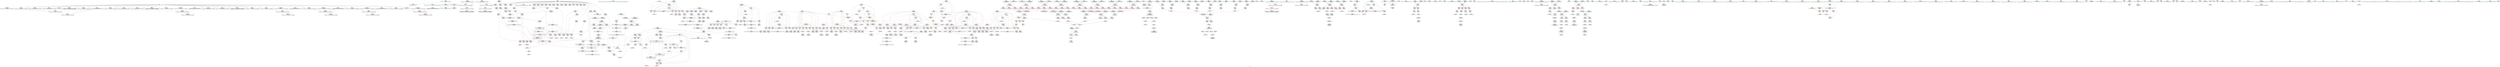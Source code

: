 digraph "SVFG" {
	label="SVFG";

	Node0x5602313a5350 [shape=record,color=grey,label="{NodeID: 0\nNullPtr}"];
	Node0x5602313a5350 -> Node0x5602313e1ea0[style=solid];
	Node0x5602313a5350 -> Node0x5602313e1fa0[style=solid];
	Node0x5602313a5350 -> Node0x5602313e2070[style=solid];
	Node0x5602313a5350 -> Node0x5602313e2140[style=solid];
	Node0x5602313a5350 -> Node0x5602313e2210[style=solid];
	Node0x5602313a5350 -> Node0x5602313e22e0[style=solid];
	Node0x5602313a5350 -> Node0x5602313e23b0[style=solid];
	Node0x5602313a5350 -> Node0x5602313e2480[style=solid];
	Node0x5602313a5350 -> Node0x5602313e2550[style=solid];
	Node0x5602313a5350 -> Node0x5602313e2620[style=solid];
	Node0x5602313a5350 -> Node0x5602313e26f0[style=solid];
	Node0x5602313a5350 -> Node0x5602313e27c0[style=solid];
	Node0x5602313a5350 -> Node0x5602313e2890[style=solid];
	Node0x5602313a5350 -> Node0x5602313e2960[style=solid];
	Node0x5602313a5350 -> Node0x5602313e2a30[style=solid];
	Node0x5602313a5350 -> Node0x5602313e2b00[style=solid];
	Node0x5602313a5350 -> Node0x5602313e2bd0[style=solid];
	Node0x5602313a5350 -> Node0x5602313e2ca0[style=solid];
	Node0x5602313a5350 -> Node0x5602313e2d70[style=solid];
	Node0x5602313a5350 -> Node0x5602313fcc20[style=solid];
	Node0x5602313fef40 [shape=record,color=blue,label="{NodeID: 609\n558\<--9\nr\<--\n_Z8toDoubleNSt7__cxx1112basic_stringIcSt11char_traitsIcESaIcEEE\n}"];
	Node0x5602313fef40 -> Node0x5602313e6ed0[style=dashed];
	Node0x5602313e69f0 [shape=record,color=red,label="{NodeID: 443\n487\<--470\n\<--r\n_Z5toIntNSt7__cxx1112basic_stringIcSt11char_traitsIcESaIcEEE\n}"];
	Node0x5602313e69f0 -> Node0x5602313de820[style=solid];
	Node0x5602313e9f40 [shape=record,color=purple,label="{NodeID: 277\n643\<--20\narrayidx6\<--A\n_Z7search2i\n}"];
	Node0x5602313e9f40 -> Node0x5602313f9c50[style=solid];
	Node0x5602313da230 [shape=record,color=green,label="{NodeID: 111\n517\<--518\n_Z7toInt64NSt7__cxx1112basic_stringIcSt11char_traitsIcESaIcEEE\<--_Z7toInt64NSt7__cxx1112basic_stringIcSt11char_traitsIcESaIcEEE_field_insensitive\n}"];
	Node0x5602314160e0 [shape=record,color=grey,label="{NodeID: 886\n964 = Binary(963, 222, )\n}"];
	Node0x5602314160e0 -> Node0x560231400940[style=solid];
	Node0x5602313fc0e0 [shape=record,color=red,label="{NodeID: 554\n1095\<--1040\n\<--j\nmain\n}"];
	Node0x5602313fc0e0 -> Node0x560231414d60[style=solid];
	Node0x5602313e3d40 [shape=record,color=red,label="{NodeID: 388\n203\<--174\n\<--y0.addr\n_Z9crossOperdddddd\n}"];
	Node0x5602313e3d40 -> Node0x560231412660[style=solid];
	Node0x5602314a9640 [shape=record,color=black,label="{NodeID: 1329\n277 = PHI(163, )\n}"];
	Node0x5602314a9640 -> Node0x560231413fe0[style=solid];
	Node0x5602313def70 [shape=record,color=black,label="{NodeID: 222\n647\<--646\nidxprom7\<--add\n_Z7search2i\n}"];
	Node0x5602313db4b0 [shape=record,color=green,label="{NodeID: 56\n96\<--97\ny1.addr\<--y1.addr_field_insensitive\n_Z4distdddd\n}"];
	Node0x5602313db4b0 -> Node0x5602313eef40[style=solid];
	Node0x5602313db4b0 -> Node0x5602313fcec0[style=solid];
	Node0x5602313f9430 [shape=record,color=red,label="{NodeID: 499\n885\<--616\n\<--j128\n_Z7search2i\n}"];
	Node0x5602313f9430 -> Node0x5602313e8c90[style=solid];
	Node0x5602313ecd20 [shape=record,color=purple,label="{NodeID: 333\n858\<--604\narrayidx123\<--D\n_Z7search2i\n}"];
	Node0x5602313ecd20 -> Node0x560231400050[style=solid];
	Node0x5602314a3ee0 [shape=record,color=black,label="{NodeID: 1274\n569 = PHI()\n}"];
	Node0x5602313e2550 [shape=record,color=black,label="{NodeID: 167\n539\<--3\n\<--dummyVal\n_Z7toInt64NSt7__cxx1112basic_stringIcSt11char_traitsIcESaIcEEE\n}"];
	Node0x5602313a4570 [shape=record,color=green,label="{NodeID: 1\n7\<--1\n__dso_handle\<--dummyObj\nGlob }"];
	Node0x5602313ff010 [shape=record,color=blue,label="{NodeID: 610\n562\<--576\nexn.slot\<--\n_Z8toDoubleNSt7__cxx1112basic_stringIcSt11char_traitsIcESaIcEEE\n}"];
	Node0x5602313ff010 -> Node0x5602313e6fa0[style=dashed];
	Node0x5602313e6ac0 [shape=record,color=red,label="{NodeID: 444\n499\<--474\nexn\<--exn.slot\n_Z5toIntNSt7__cxx1112basic_stringIcSt11char_traitsIcESaIcEEE\n}"];
	Node0x5602313ea010 [shape=record,color=purple,label="{NodeID: 278\n648\<--20\narrayidx8\<--A\n_Z7search2i\n}"];
	Node0x5602313da330 [shape=record,color=green,label="{NodeID: 112\n521\<--522\nr\<--r_field_insensitive\n_Z7toInt64NSt7__cxx1112basic_stringIcSt11char_traitsIcESaIcEEE\n}"];
	Node0x5602313da330 -> Node0x5602313e6c60[style=solid];
	Node0x5602313da330 -> Node0x5602313fecd0[style=solid];
	Node0x560231416260 [shape=record,color=grey,label="{NodeID: 887\n790 = Binary(785, 789, )\n}"];
	Node0x560231416260 -> Node0x5602313e8130[style=solid];
	Node0x5602313fc1b0 [shape=record,color=red,label="{NodeID: 555\n1152\<--1151\ndummyVal\<--offset_0\n_Z7search2i\n}"];
	Node0x5602313fc1b0 -> Node0x5602313ff760[style=solid];
	Node0x5602313e3e10 [shape=record,color=red,label="{NodeID: 389\n192\<--176\n\<--x1.addr\n_Z9crossOperdddddd\n}"];
	Node0x5602313e3e10 -> Node0x5602314124e0[style=solid];
	Node0x5602313df040 [shape=record,color=black,label="{NodeID: 223\n650\<--649\nidxprom9\<--\n_Z7search2i\n}"];
	Node0x5602313db580 [shape=record,color=green,label="{NodeID: 57\n98\<--99\nx2.addr\<--x2.addr_field_insensitive\n_Z4distdddd\n}"];
	Node0x5602313db580 -> Node0x5602313ef010[style=solid];
	Node0x5602313db580 -> Node0x5602313fcf90[style=solid];
	Node0x5602313f9500 [shape=record,color=red,label="{NodeID: 500\n894\<--616\n\<--j128\n_Z7search2i\n}"];
	Node0x5602313f9500 -> Node0x5602314139e0[style=solid];
	Node0x5602313ecdf0 [shape=record,color=purple,label="{NodeID: 334\n874\<--604\narrayidx133\<--D\n_Z7search2i\n}"];
	Node0x5602314a3fb0 [shape=record,color=black,label="{NodeID: 1275\n924 = PHI(978, )\n}"];
	Node0x5602314a3fb0 -> Node0x5602313fafd0[style=solid];
	Node0x5602313e2620 [shape=record,color=black,label="{NodeID: 168\n540\<--3\n\<--dummyVal\n_Z7toInt64NSt7__cxx1112basic_stringIcSt11char_traitsIcESaIcEEE\n}"];
	Node0x5602313e2620 -> Node0x5602313feda0[style=solid];
	Node0x5602313a1e10 [shape=record,color=green,label="{NodeID: 2\n9\<--1\n\<--dummyObj\nCan only get source location for instruction, argument, global var or function.}"];
	Node0x5602313ff0e0 [shape=record,color=blue,label="{NodeID: 611\n564\<--578\nehselector.slot\<--\n_Z8toDoubleNSt7__cxx1112basic_stringIcSt11char_traitsIcESaIcEEE\n}"];
	Node0x5602313ff0e0 -> Node0x5602313e7070[style=dashed];
	Node0x5602313e6b90 [shape=record,color=red,label="{NodeID: 445\n500\<--476\nsel\<--ehselector.slot\n_Z5toIntNSt7__cxx1112basic_stringIcSt11char_traitsIcESaIcEEE\n}"];
	Node0x5602313ea0e0 [shape=record,color=purple,label="{NodeID: 279\n651\<--20\narrayidx10\<--A\n_Z7search2i\n}"];
	Node0x5602313ea0e0 -> Node0x5602313f9d20[style=solid];
	Node0x5602313da400 [shape=record,color=green,label="{NodeID: 113\n523\<--524\nsin\<--sin_field_insensitive\n_Z7toInt64NSt7__cxx1112basic_stringIcSt11char_traitsIcESaIcEEE\n}"];
	Node0x5602313da400 -> Node0x5602313de8f0[style=solid];
	Node0x5602314163e0 [shape=record,color=grey,label="{NodeID: 888\n324 = Binary(322, 323, )\n}"];
	Node0x5602313fc280 [shape=record,color=red,label="{NodeID: 556\n1154\<--1153\ndummyVal\<--offset_0\n_Z7search2i\n}"];
	Node0x5602313fc280 -> Node0x560231400870[style=solid];
	Node0x5602313e3ee0 [shape=record,color=red,label="{NodeID: 390\n202\<--178\n\<--y1.addr\n_Z9crossOperdddddd\n}"];
	Node0x5602313e3ee0 -> Node0x560231412660[style=solid];
	Node0x5602313df110 [shape=record,color=black,label="{NodeID: 224\n655\<--654\nidxprom12\<--\n_Z7search2i\n}"];
	Node0x5602313db650 [shape=record,color=green,label="{NodeID: 58\n100\<--101\ny2.addr\<--y2.addr_field_insensitive\n_Z4distdddd\n}"];
	Node0x5602313db650 -> Node0x5602313ef0e0[style=solid];
	Node0x5602313db650 -> Node0x5602313fd060[style=solid];
	Node0x5602313f95d0 [shape=record,color=red,label="{NodeID: 501\n898\<--616\n\<--j128\n_Z7search2i\n}"];
	Node0x5602313f95d0 -> Node0x5602313e8f00[style=solid];
	Node0x5602313ecec0 [shape=record,color=purple,label="{NodeID: 335\n877\<--604\narrayidx135\<--D\n_Z7search2i\n}"];
	Node0x5602313ecec0 -> Node0x5602313faa20[style=solid];
	Node0x5602314a41e0 [shape=record,color=black,label="{NodeID: 1276\n1054 = PHI()\n}"];
	Node0x5602313e26f0 [shape=record,color=black,label="{NodeID: 169\n542\<--3\n\<--dummyVal\n_Z7toInt64NSt7__cxx1112basic_stringIcSt11char_traitsIcESaIcEEE\n}"];
	Node0x5602313e26f0 -> Node0x5602313fee70[style=solid];
	Node0x5602313a3950 [shape=record,color=green,label="{NodeID: 3\n12\<--1\n\<--dummyObj\nCan only get source location for instruction, argument, global var or function.|{<s0>34}}"];
	Node0x5602313a3950:s0 -> Node0x5602314a5bd0[style=solid,color=red];
	Node0x5602313ff1b0 [shape=record,color=blue,label="{NodeID: 612\n594\<--593\ndepth.addr\<--depth\n_Z7search2i\n}"];
	Node0x5602313ff1b0 -> Node0x5602313e7140[style=dashed];
	Node0x5602313ff1b0 -> Node0x5602313e7210[style=dashed];
	Node0x5602313ff1b0 -> Node0x5602313e72e0[style=dashed];
	Node0x5602313ff1b0 -> Node0x5602313e73b0[style=dashed];
	Node0x5602313e6c60 [shape=record,color=red,label="{NodeID: 446\n536\<--521\n\<--r\n_Z7toInt64NSt7__cxx1112basic_stringIcSt11char_traitsIcESaIcEEE\n}"];
	Node0x5602313e6c60 -> Node0x5602313de9c0[style=solid];
	Node0x5602313ea1b0 [shape=record,color=purple,label="{NodeID: 280\n656\<--20\narrayidx13\<--A\n_Z7search2i\n}"];
	Node0x5602313df770 [shape=record,color=green,label="{NodeID: 114\n525\<--526\nexn.slot\<--exn.slot_field_insensitive\n_Z7toInt64NSt7__cxx1112basic_stringIcSt11char_traitsIcESaIcEEE\n}"];
	Node0x5602313df770 -> Node0x5602313e6d30[style=solid];
	Node0x5602313df770 -> Node0x5602313feda0[style=solid];
	Node0x560231416560 [shape=record,color=grey,label="{NodeID: 889\n969 = Binary(968, 222, )\n}"];
	Node0x560231416560 -> Node0x560231400a10[style=solid];
	Node0x5602313fc350 [shape=record,color=blue,label="{NodeID: 557\n8\<--9\n_ZL2pi\<--\nGlob }"];
	Node0x5602313e3fb0 [shape=record,color=red,label="{NodeID: 391\n199\<--180\n\<--x2.addr\n_Z9crossOperdddddd\n}"];
	Node0x5602313e3fb0 -> Node0x560231412de0[style=solid];
	Node0x5602313df1e0 [shape=record,color=black,label="{NodeID: 225\n659\<--658\nidxprom15\<--sub14\n_Z7search2i\n}"];
	Node0x5602313db720 [shape=record,color=green,label="{NodeID: 59\n110\<--111\n_Z3sqrIdET_S0_\<--_Z3sqrIdET_S0__field_insensitive\n}"];
	Node0x5602313f32b0 [shape=record,color=black,label="{NodeID: 834\n423 = PHI(299, 420, )\n}"];
	Node0x5602313f32b0 -> Node0x5602313de000[style=solid];
	Node0x5602313f96a0 [shape=record,color=red,label="{NodeID: 502\n918\<--616\n\<--j128\n_Z7search2i\n}"];
	Node0x5602313f96a0 -> Node0x5602313e9310[style=solid];
	Node0x5602313ecf90 [shape=record,color=purple,label="{NodeID: 336\n884\<--604\narrayidx139\<--D\n_Z7search2i\n}"];
	Node0x5602314a42b0 [shape=record,color=black,label="{NodeID: 1277\n1065 = PHI()\n}"];
	Node0x5602313e27c0 [shape=record,color=black,label="{NodeID: 170\n548\<--3\nlpad.val\<--dummyVal\n_Z7toInt64NSt7__cxx1112basic_stringIcSt11char_traitsIcESaIcEEE\n}"];
	Node0x5602313a39e0 [shape=record,color=green,label="{NodeID: 4\n27\<--1\n_ZL2MX\<--dummyObj\nGlob }"];
	Node0x5602313ff280 [shape=record,color=blue,label="{NodeID: 613\n23\<--675\nresult\<--\n_Z7search2i\n}"];
	Node0x5602313ff280 -> Node0x5602313ee650[style=dashed];
	Node0x5602313ff280 -> Node0x5602313ee720[style=dashed];
	Node0x5602313ff280 -> Node0x5602313ff350[style=dashed];
	Node0x5602313ff280 -> Node0x56023144f6c0[style=dashed];
	Node0x5602313ff280 -> Node0x56023143ccb0[style=dashed];
	Node0x5602313e6d30 [shape=record,color=red,label="{NodeID: 447\n546\<--525\nexn\<--exn.slot\n_Z7toInt64NSt7__cxx1112basic_stringIcSt11char_traitsIcESaIcEEE\n}"];
	Node0x5602313ea280 [shape=record,color=purple,label="{NodeID: 281\n660\<--20\narrayidx16\<--A\n_Z7search2i\n}"];
	Node0x5602313ea280 -> Node0x5602313f9df0[style=solid];
	Node0x5602313df840 [shape=record,color=green,label="{NodeID: 115\n527\<--528\nehselector.slot\<--ehselector.slot_field_insensitive\n_Z7toInt64NSt7__cxx1112basic_stringIcSt11char_traitsIcESaIcEEE\n}"];
	Node0x5602313df840 -> Node0x5602313e6e00[style=solid];
	Node0x5602313df840 -> Node0x5602313fee70[style=solid];
	Node0x5602314166e0 [shape=record,color=grey,label="{NodeID: 890\n781 = Binary(776, 780, )\n}"];
	Node0x5602314166e0 -> Node0x5602313e7f90[style=solid];
	Node0x5602313fc420 [shape=record,color=blue,label="{NodeID: 558\n11\<--12\nn\<--\nGlob }"];
	Node0x5602313fc420 -> Node0x560231463990[style=dashed];
	Node0x5602313e4080 [shape=record,color=red,label="{NodeID: 392\n195\<--182\n\<--y2.addr\n_Z9crossOperdddddd\n}"];
	Node0x5602313e4080 -> Node0x560231412c60[style=solid];
	Node0x5602313df2b0 [shape=record,color=black,label="{NodeID: 226\n664\<--663\nidxprom18\<--\n_Z7search2i\n}"];
	Node0x5602313db820 [shape=record,color=green,label="{NodeID: 60\n118\<--119\nsqrt\<--sqrt_field_insensitive\n}"];
	Node0x5602313f3440 [shape=record,color=black,label="{NodeID: 835\n338 = PHI(339, 339, 336, )\n}"];
	Node0x5602313f3440 -> Node0x5602313e3790[style=solid];
	Node0x5602313f9770 [shape=record,color=red,label="{NodeID: 503\n937\<--616\n\<--j128\n_Z7search2i\n}"];
	Node0x5602313f9770 -> Node0x560231415c60[style=solid];
	Node0x5602313ed060 [shape=record,color=purple,label="{NodeID: 337\n887\<--604\narrayidx141\<--D\n_Z7search2i\n}"];
	Node0x5602313ed060 -> Node0x5602313faaf0[style=solid];
	Node0x5602314a4380 [shape=record,color=black,label="{NodeID: 1278\n1093 = PHI()\n}"];
	Node0x5602313e2890 [shape=record,color=black,label="{NodeID: 171\n549\<--3\nlpad.val1\<--dummyVal\n_Z7toInt64NSt7__cxx1112basic_stringIcSt11char_traitsIcESaIcEEE\n}"];
	Node0x5602313a3ad0 [shape=record,color=green,label="{NodeID: 5\n28\<--1\n_ZL2MY\<--dummyObj\nGlob }"];
	Node0x5602313ff350 [shape=record,color=blue,label="{NodeID: 614\n23\<--685\nresult\<--\n_Z7search2i\n}"];
	Node0x5602313ff350 -> Node0x56023144f6c0[style=dashed];
	Node0x5602313ff350 -> Node0x56023143ccb0[style=dashed];
	Node0x5602313e6e00 [shape=record,color=red,label="{NodeID: 448\n547\<--527\nsel\<--ehselector.slot\n_Z7toInt64NSt7__cxx1112basic_stringIcSt11char_traitsIcESaIcEEE\n}"];
	Node0x5602313ea350 [shape=record,color=purple,label="{NodeID: 282\n665\<--20\narrayidx19\<--A\n_Z7search2i\n}"];
	Node0x5602313df910 [shape=record,color=green,label="{NodeID: 116\n534\<--535\n_ZNSirsERx\<--_ZNSirsERx_field_insensitive\n}"];
	Node0x560231461510 [shape=record,color=black,label="{NodeID: 1057\nMR_100V_5 = PHI(MR_100V_4, MR_100V_3, )\npts\{24 \}\n|{<s0>42|<s1>42|<s2>42}}"];
	Node0x560231461510:s0 -> Node0x5602313ee990[style=dashed,color=blue];
	Node0x560231461510:s1 -> Node0x5602313eea60[style=dashed,color=blue];
	Node0x560231461510:s2 -> Node0x560231456ec0[style=dashed,color=blue];
	Node0x560231416860 [shape=record,color=grey,label="{NodeID: 891\n638 = Binary(637, 222, )\n}"];
	Node0x560231416860 -> Node0x5602313dedd0[style=solid];
	Node0x5602313fc520 [shape=record,color=blue,label="{NodeID: 559\n14\<--12\nm\<--\nGlob }"];
	Node0x5602313fc520 -> Node0x560231463a70[style=dashed];
	Node0x5602313e4150 [shape=record,color=red,label="{NodeID: 393\n208\<--184\n\<--t\n_Z9crossOperdddddd\n}"];
	Node0x5602313df380 [shape=record,color=black,label="{NodeID: 227\n668\<--667\nidxprom21\<--add20\n_Z7search2i\n}"];
	Node0x5602313db920 [shape=record,color=green,label="{NodeID: 61\n125\<--126\nx.addr\<--x.addr_field_insensitive\n_Z3sqrIdET_S0_\n}"];
	Node0x5602313db920 -> Node0x5602313ef1b0[style=solid];
	Node0x5602313db920 -> Node0x5602313ef280[style=solid];
	Node0x5602313db920 -> Node0x5602313fd130[style=solid];
	Node0x56023144f1c0 [shape=record,color=black,label="{NodeID: 1002\nMR_22V_3 = PHI(MR_22V_4, MR_22V_2, )\npts\{171 \}\n}"];
	Node0x56023144f1c0 -> Node0x5602313e3a00[style=dashed];
	Node0x56023140f560 [shape=record,color=black,label="{NodeID: 836\n402 = PHI(299, 400, )\n}"];
	Node0x56023140f560 -> Node0x56023140fa80[style=solid];
	Node0x5602313f9840 [shape=record,color=red,label="{NodeID: 504\n908\<--618\n\<--x\n_Z7search2i\n}"];
	Node0x5602313f9840 -> Node0x5602313e90a0[style=solid];
	Node0x5602313ed130 [shape=record,color=purple,label="{NodeID: 338\n897\<--604\narrayidx146\<--D\n_Z7search2i\n}"];
	Node0x5602314a4450 [shape=record,color=black,label="{NodeID: 1279\n1109 = PHI()\n}"];
	Node0x5602313e2960 [shape=record,color=black,label="{NodeID: 172\n557\<--3\ns\<--dummyVal\n_Z8toDoubleNSt7__cxx1112basic_stringIcSt11char_traitsIcESaIcEEE\n0th arg _Z8toDoubleNSt7__cxx1112basic_stringIcSt11char_traitsIcESaIcEEE }"];
	Node0x5602313a3b60 [shape=record,color=green,label="{NodeID: 6\n29\<--1\n.str\<--dummyObj\nGlob }"];
	Node0x5602313ff420 [shape=record,color=blue,label="{NodeID: 615\n596\<--12\nstep\<--\n_Z7search2i\n}"];
	Node0x5602313ff420 -> Node0x5602313e7480[style=dashed];
	Node0x5602313ff420 -> Node0x5602313e7550[style=dashed];
	Node0x5602313ff420 -> Node0x5602313e7620[style=dashed];
	Node0x5602313ff420 -> Node0x560231400a10[style=dashed];
	Node0x5602313ff420 -> Node0x56023144fbc0[style=dashed];
	Node0x5602313e6ed0 [shape=record,color=red,label="{NodeID: 449\n572\<--558\n\<--r\n_Z8toDoubleNSt7__cxx1112basic_stringIcSt11char_traitsIcESaIcEEE\n}"];
	Node0x5602313e6ed0 -> Node0x5602313deb60[style=solid];
	Node0x5602313ea420 [shape=record,color=purple,label="{NodeID: 283\n669\<--20\narrayidx22\<--A\n_Z7search2i\n}"];
	Node0x5602313ea420 -> Node0x5602313f9ec0[style=solid];
	Node0x5602313dfa10 [shape=record,color=green,label="{NodeID: 117\n554\<--555\n_Z8toDoubleNSt7__cxx1112basic_stringIcSt11char_traitsIcESaIcEEE\<--_Z8toDoubleNSt7__cxx1112basic_stringIcSt11char_traitsIcESaIcEEE_field_insensitive\n}"];
	Node0x560231461a10 [shape=record,color=black,label="{NodeID: 1058\nMR_102V_4 = PHI(MR_102V_3, MR_102V_2, )\npts\{26 \}\n|{<s0>42}}"];
	Node0x560231461a10:s0 -> Node0x5602314582c0[style=dashed,color=blue];
	Node0x5602314169e0 [shape=record,color=grey,label="{NodeID: 892\n773 = Binary(768, 772, )\n}"];
	Node0x5602314169e0 -> Node0x5602313e7df0[style=solid];
	Node0x5602313fc620 [shape=record,color=blue,label="{NodeID: 560\n16\<--12\nkX\<--\nGlob }"];
	Node0x5602313fc620 -> Node0x560231464090[style=dashed];
	Node0x5602313e4220 [shape=record,color=red,label="{NodeID: 394\n217\<--184\n\<--t\n_Z9crossOperdddddd\n}"];
	Node0x5602313e4220 -> Node0x560231417460[style=solid];
	Node0x5602313df450 [shape=record,color=black,label="{NodeID: 228\n711\<--710\nidxprom41\<--\n_Z7search2i\n}"];
	Node0x5602313db9f0 [shape=record,color=green,label="{NodeID: 62\n132\<--133\n_Z5distRdddd\<--_Z5distRdddd_field_insensitive\n}"];
	Node0x56023144f6c0 [shape=record,color=black,label="{NodeID: 1003\nMR_100V_2 = PHI(MR_100V_1, MR_100V_6, MR_100V_4, MR_100V_7, )\npts\{24 \}\n|{<s0>32|<s1>34|<s2>34|<s3>34|<s4>34}}"];
	Node0x56023144f6c0:s0 -> Node0x56023143ccb0[style=dashed,color=blue];
	Node0x56023144f6c0:s1 -> Node0x5602313ee7f0[style=dashed,color=blue];
	Node0x56023144f6c0:s2 -> Node0x5602313ee8c0[style=dashed,color=blue];
	Node0x56023144f6c0:s3 -> Node0x56023144b5c0[style=dashed,color=blue];
	Node0x56023144f6c0:s4 -> Node0x560231461510[style=dashed,color=blue];
	Node0x56023140fa80 [shape=record,color=black,label="{NodeID: 837\n404 = PHI(339, 402, )\n}"];
	Node0x56023140fa80 -> Node0x5602313ddd90[style=solid];
	Node0x5602313f9910 [shape=record,color=red,label="{NodeID: 505\n928\<--618\n\<--x\n_Z7search2i\n}"];
	Node0x5602313f9910 -> Node0x5602313e93e0[style=solid];
	Node0x5602313ed200 [shape=record,color=purple,label="{NodeID: 339\n900\<--604\narrayidx148\<--D\n_Z7search2i\n}"];
	Node0x5602313ed200 -> Node0x5602313fac90[style=solid];
	Node0x5602314a4520 [shape=record,color=black,label="{NodeID: 1280\n1113 = PHI()\n}"];
	Node0x5602313e2a30 [shape=record,color=black,label="{NodeID: 173\n575\<--3\n\<--dummyVal\n_Z8toDoubleNSt7__cxx1112basic_stringIcSt11char_traitsIcESaIcEEE\n}"];
	Node0x5602313d7a60 [shape=record,color=green,label="{NodeID: 7\n31\<--1\n.str.2\<--dummyObj\nGlob }"];
	Node0x5602313ff4f0 [shape=record,color=blue,label="{NodeID: 616\n598\<--221\nd\<--\n_Z7search2i\n}"];
	Node0x5602313ff4f0 -> Node0x5602313e76f0[style=dashed];
	Node0x5602313ff4f0 -> Node0x5602313e77c0[style=dashed];
	Node0x5602313ff4f0 -> Node0x5602313e7890[style=dashed];
	Node0x5602313ff4f0 -> Node0x5602313e7960[style=dashed];
	Node0x5602313ff4f0 -> Node0x5602313f76f0[style=dashed];
	Node0x5602313ff4f0 -> Node0x5602313f77c0[style=dashed];
	Node0x5602313ff4f0 -> Node0x5602313ff4f0[style=dashed];
	Node0x5602313ff4f0 -> Node0x560231400940[style=dashed];
	Node0x5602313ff4f0 -> Node0x5602314500c0[style=dashed];
	Node0x5602313e6fa0 [shape=record,color=red,label="{NodeID: 450\n582\<--562\nexn\<--exn.slot\n_Z8toDoubleNSt7__cxx1112basic_stringIcSt11char_traitsIcESaIcEEE\n}"];
	Node0x5602313ea4f0 [shape=record,color=purple,label="{NodeID: 284\n716\<--20\narrayidx45\<--A\n_Z7search2i\n}"];
	Node0x5602313dfb10 [shape=record,color=green,label="{NodeID: 118\n558\<--559\nr\<--r_field_insensitive\n_Z8toDoubleNSt7__cxx1112basic_stringIcSt11char_traitsIcESaIcEEE\n}"];
	Node0x5602313dfb10 -> Node0x5602313e6ed0[style=solid];
	Node0x5602313dfb10 -> Node0x5602313fef40[style=solid];
	Node0x560231461f10 [shape=record,color=black,label="{NodeID: 1059\nMR_132V_4 = PHI(MR_132V_3, MR_132V_2, )\npts\{220000 \}\n|{<s0>42}}"];
	Node0x560231461f10:s0 -> Node0x5602314582c0[style=dashed,color=blue];
	Node0x560231416b60 [shape=record,color=grey,label="{NodeID: 893\n646 = Binary(645, 222, )\n}"];
	Node0x560231416b60 -> Node0x5602313def70[style=solid];
	Node0x5602313fc720 [shape=record,color=blue,label="{NodeID: 561\n18\<--12\nkY\<--\nGlob }"];
	Node0x5602313fc720 -> Node0x560231464090[style=dashed];
	Node0x5602313e42f0 [shape=record,color=red,label="{NodeID: 395\n264\<--240\n\<--x1.addr\n_Z11isIntersectdddddddd\n|{<s0>10}}"];
	Node0x5602313e42f0:s0 -> Node0x5602314a4df0[style=solid,color=red];
	Node0x5602313df520 [shape=record,color=black,label="{NodeID: 229\n715\<--714\nidxprom44\<--add43\n_Z7search2i\n}"];
	Node0x5602313dbaf0 [shape=record,color=green,label="{NodeID: 63\n139\<--140\nx1.addr\<--x1.addr_field_insensitive\n_Z5distRdddd\n}"];
	Node0x5602313dbaf0 -> Node0x5602313ef350[style=solid];
	Node0x5602313dbaf0 -> Node0x5602313fd200[style=solid];
	Node0x56023144fbc0 [shape=record,color=black,label="{NodeID: 1004\nMR_106V_2 = PHI(MR_106V_1, MR_106V_1, MR_106V_1, MR_106V_4, )\npts\{597 \}\n}"];
	Node0x560231410020 [shape=record,color=black,label="{NodeID: 838\n298 = PHI(299, 296, )\n}"];
	Node0x560231410020 -> Node0x5602313e3520[style=solid];
	Node0x5602313f99e0 [shape=record,color=red,label="{NodeID: 506\n911\<--620\n\<--y\n_Z7search2i\n}"];
	Node0x5602313f99e0 -> Node0x5602313e9170[style=solid];
	Node0x5602313ed2d0 [shape=record,color=purple,label="{NodeID: 340\n1150\<--736\noffset_0\<--\n}"];
	Node0x5602313ed2d0 -> Node0x5602313ff760[style=solid];
	Node0x5602314a45f0 [shape=record,color=black,label="{NodeID: 1281\n1116 = PHI()\n}"];
	Node0x5602313e2b00 [shape=record,color=black,label="{NodeID: 174\n576\<--3\n\<--dummyVal\n_Z8toDoubleNSt7__cxx1112basic_stringIcSt11char_traitsIcESaIcEEE\n}"];
	Node0x5602313e2b00 -> Node0x5602313ff010[style=solid];
	Node0x5602313d7af0 [shape=record,color=green,label="{NodeID: 8\n33\<--1\nstdin\<--dummyObj\nGlob }"];
	Node0x5602313ff5c0 [shape=record,color=blue,label="{NodeID: 617\n600\<--222\nestep\<--\n_Z7search2i\n}"];
	Node0x5602313ff5c0 -> Node0x5602313f7890[style=dashed];
	Node0x5602313ff5c0 -> Node0x5602313ff690[style=dashed];
	Node0x5602313ff5c0 -> Node0x56023143d6b0[style=dashed];
	Node0x5602313e7070 [shape=record,color=red,label="{NodeID: 451\n583\<--564\nsel\<--ehselector.slot\n_Z8toDoubleNSt7__cxx1112basic_stringIcSt11char_traitsIcESaIcEEE\n}"];
	Node0x5602313ea5c0 [shape=record,color=purple,label="{NodeID: 285\n724\<--20\narrayidx50\<--A\n_Z7search2i\n}"];
	Node0x5602313ea5c0 -> Node0x5602313fa130[style=solid];
	Node0x5602313dfbe0 [shape=record,color=green,label="{NodeID: 119\n560\<--561\nsin\<--sin_field_insensitive\n_Z8toDoubleNSt7__cxx1112basic_stringIcSt11char_traitsIcESaIcEEE\n}"];
	Node0x5602313dfbe0 -> Node0x5602313dea90[style=solid];
	Node0x560231416ce0 [shape=record,color=grey,label="{NodeID: 894\n672 = cmp(671, 12, )\n}"];
	Node0x5602313fc820 [shape=record,color=blue,label="{NodeID: 562\n23\<--12\nresult\<--\nGlob }"];
	Node0x5602313fc820 -> Node0x560231456ec0[style=dashed];
	Node0x5602313e43c0 [shape=record,color=red,label="{NodeID: 396\n271\<--240\n\<--x1.addr\n_Z11isIntersectdddddddd\n|{<s0>11}}"];
	Node0x5602313e43c0:s0 -> Node0x5602314a4df0[style=solid,color=red];
	Node0x5602313df5f0 [shape=record,color=black,label="{NodeID: 230\n719\<--718\nidxprom46\<--\n_Z7search2i\n}"];
	Node0x5602313dbbc0 [shape=record,color=green,label="{NodeID: 64\n141\<--142\ny1.addr\<--y1.addr_field_insensitive\n_Z5distRdddd\n}"];
	Node0x5602313dbbc0 -> Node0x5602313ef420[style=solid];
	Node0x5602313dbbc0 -> Node0x5602313fd2d0[style=solid];
	Node0x5602314500c0 [shape=record,color=black,label="{NodeID: 1005\nMR_108V_2 = PHI(MR_108V_1, MR_108V_1, MR_108V_1, MR_108V_3, )\npts\{599 \}\n}"];
	Node0x5602314105c0 [shape=record,color=black,label="{NodeID: 839\n463 = PHI(458, 461, )\n}"];
	Node0x5602314105c0 -> Node0x5602313de5b0[style=solid];
	Node0x5602313f9ab0 [shape=record,color=red,label="{NodeID: 507\n931\<--620\n\<--y\n_Z7search2i\n}"];
	Node0x5602313f9ab0 -> Node0x5602313e94b0[style=solid];
	Node0x5602313ed3a0 [shape=record,color=purple,label="{NodeID: 341\n1153\<--960\noffset_0\<--\n}"];
	Node0x5602313ed3a0 -> Node0x5602313fc280[style=solid];
	Node0x5602314a46f0 [shape=record,color=black,label="{NodeID: 1282\n90 = PHI()\n0th arg _Z4distdddd }"];
	Node0x5602314a46f0 -> Node0x5602313fcdf0[style=solid];
	Node0x5602313e2bd0 [shape=record,color=black,label="{NodeID: 175\n578\<--3\n\<--dummyVal\n_Z8toDoubleNSt7__cxx1112basic_stringIcSt11char_traitsIcESaIcEEE\n}"];
	Node0x5602313e2bd0 -> Node0x5602313ff0e0[style=solid];
	Node0x5602313d7b80 [shape=record,color=green,label="{NodeID: 9\n34\<--1\n.str.3\<--dummyObj\nGlob }"];
	Node0x5602313ff690 [shape=record,color=blue,label="{NodeID: 618\n600\<--12\nestep\<--\n_Z7search2i\n}"];
	Node0x5602313ff690 -> Node0x5602313f7890[style=dashed];
	Node0x5602313ff690 -> Node0x56023143d6b0[style=dashed];
	Node0x5602313e7140 [shape=record,color=red,label="{NodeID: 452\n681\<--594\n\<--depth.addr\n_Z7search2i\n}"];
	Node0x5602313e7140 -> Node0x560231418f60[style=solid];
	Node0x5602313ea690 [shape=record,color=purple,label="{NodeID: 286\n755\<--20\narrayidx64\<--A\n_Z7search2i\n}"];
	Node0x5602313dfcb0 [shape=record,color=green,label="{NodeID: 120\n562\<--563\nexn.slot\<--exn.slot_field_insensitive\n_Z8toDoubleNSt7__cxx1112basic_stringIcSt11char_traitsIcESaIcEEE\n}"];
	Node0x5602313dfcb0 -> Node0x5602313e6fa0[style=solid];
	Node0x5602313dfcb0 -> Node0x5602313ff010[style=solid];
	Node0x560231416e60 [shape=record,color=grey,label="{NodeID: 895\n1020 = cmp(1019, 675, )\n}"];
	Node0x5602313fc920 [shape=record,color=blue,label="{NodeID: 563\n25\<--12\nmaxdepth\<--\nGlob }"];
	Node0x5602313fc920 -> Node0x5602314582c0[style=dashed];
	Node0x5602313e4490 [shape=record,color=red,label="{NodeID: 397\n285\<--240\n\<--x1.addr\n_Z11isIntersectdddddddd\n|{<s0>12}}"];
	Node0x5602313e4490:s0 -> Node0x5602314a57d0[style=solid,color=red];
	Node0x5602313e7a20 [shape=record,color=black,label="{NodeID: 231\n723\<--722\nidxprom49\<--add48\n_Z7search2i\n}"];
	Node0x5602313dbc90 [shape=record,color=green,label="{NodeID: 65\n143\<--144\nx2.addr\<--x2.addr_field_insensitive\n_Z5distRdddd\n}"];
	Node0x5602313dbc90 -> Node0x5602313ef4f0[style=solid];
	Node0x5602313dbc90 -> Node0x5602313fd3a0[style=solid];
	Node0x5602314505c0 [shape=record,color=black,label="{NodeID: 1006\nMR_110V_2 = PHI(MR_110V_1, MR_110V_1, MR_110V_1, MR_110V_3, )\npts\{601 \}\n}"];
	Node0x560231410b60 [shape=record,color=black,label="{NodeID: 840\n443 = PHI(437, 441, )\n}"];
	Node0x560231410b60 -> Node0x5602313de270[style=solid];
	Node0x5602313f9b80 [shape=record,color=red,label="{NodeID: 508\n633\<--632\n\<--arrayidx2\n_Z7search2i\n}"];
	Node0x5602313f9b80 -> Node0x56023141aee0[style=solid];
	Node0x5602313ed470 [shape=record,color=red,label="{NodeID: 342\n744\<--11\n\<--n\n_Z7search2i\n}"];
	Node0x5602313ed470 -> Node0x5602314178e0[style=solid];
	Node0x5602314a4850 [shape=record,color=black,label="{NodeID: 1283\n91 = PHI()\n1st arg _Z4distdddd }"];
	Node0x5602314a4850 -> Node0x5602313fcec0[style=solid];
	Node0x5602313e2ca0 [shape=record,color=black,label="{NodeID: 176\n584\<--3\nlpad.val\<--dummyVal\n_Z8toDoubleNSt7__cxx1112basic_stringIcSt11char_traitsIcESaIcEEE\n}"];
	Node0x5602313d7c10 [shape=record,color=green,label="{NodeID: 10\n36\<--1\n.str.4\<--dummyObj\nGlob }"];
	Node0x5602313ff760 [shape=record,color=blue, style = dotted,label="{NodeID: 619\n1150\<--1152\noffset_0\<--dummyVal\n_Z7search2i\n}"];
	Node0x5602313ff760 -> Node0x5602313faf00[style=dashed];
	Node0x5602313ff760 -> Node0x5602313fc280[style=dashed];
	Node0x5602313ff760 -> Node0x560231444cc0[style=dashed];
	Node0x5602313e7210 [shape=record,color=red,label="{NodeID: 453\n685\<--594\n\<--depth.addr\n_Z7search2i\n}"];
	Node0x5602313e7210 -> Node0x5602313ff350[style=solid];
	Node0x5602313ea760 [shape=record,color=purple,label="{NodeID: 287\n758\<--20\narrayidx66\<--A\n_Z7search2i\n}"];
	Node0x5602313ea760 -> Node0x5602313fa200[style=solid];
	Node0x5602313dfd80 [shape=record,color=green,label="{NodeID: 121\n564\<--565\nehselector.slot\<--ehselector.slot_field_insensitive\n_Z8toDoubleNSt7__cxx1112basic_stringIcSt11char_traitsIcESaIcEEE\n}"];
	Node0x5602313dfd80 -> Node0x5602313e7070[style=solid];
	Node0x5602313dfd80 -> Node0x5602313ff0e0[style=solid];
	Node0x560231416fe0 [shape=record,color=grey,label="{NodeID: 896\n1017 = cmp(1015, 1016, )\n}"];
	Node0x5602313fca20 [shape=record,color=blue,label="{NodeID: 564\n1147\<--50\nllvm.global_ctors_0\<--\nGlob }"];
	Node0x5602313e4560 [shape=record,color=red,label="{NodeID: 398\n265\<--242\n\<--y1.addr\n_Z11isIntersectdddddddd\n|{<s0>10}}"];
	Node0x5602313e4560:s0 -> Node0x5602314a51d0[style=solid,color=red];
	Node0x5602313e7ab0 [shape=record,color=black,label="{NodeID: 232\n736\<--735\n\<--arraydecay\n_Z7search2i\n}"];
	Node0x5602313e7ab0 -> Node0x5602313ed2d0[style=solid];
	Node0x5602313dbd60 [shape=record,color=green,label="{NodeID: 66\n145\<--146\ny2.addr\<--y2.addr_field_insensitive\n_Z5distRdddd\n}"];
	Node0x5602313dbd60 -> Node0x5602313ef5c0[style=solid];
	Node0x5602313dbd60 -> Node0x5602313fd470[style=solid];
	Node0x560231450ac0 [shape=record,color=black,label="{NodeID: 1007\nMR_112V_2 = PHI(MR_112V_1, MR_112V_1, MR_112V_1, MR_112V_3, )\npts\{607 \}\n}"];
	Node0x560231411100 [shape=record,color=black,label="{NodeID: 841\n220 = PHI(221, 222, )\n}"];
	Node0x560231411100 -> Node0x5602313fdbc0[style=solid];
	Node0x5602313f9c50 [shape=record,color=red,label="{NodeID: 509\n644\<--643\n\<--arrayidx6\n_Z7search2i\n}"];
	Node0x5602313f9c50 -> Node0x560231415660[style=solid];
	Node0x5602313ed540 [shape=record,color=red,label="{NodeID: 343\n863\<--11\n\<--n\n_Z7search2i\n}"];
	Node0x5602313ed540 -> Node0x560231419ce0[style=solid];
	Node0x5602314a4950 [shape=record,color=black,label="{NodeID: 1284\n92 = PHI()\n2nd arg _Z4distdddd }"];
	Node0x5602314a4950 -> Node0x5602313fcf90[style=solid];
	Node0x5602313e2d70 [shape=record,color=black,label="{NodeID: 177\n585\<--3\nlpad.val1\<--dummyVal\n_Z8toDoubleNSt7__cxx1112basic_stringIcSt11char_traitsIcESaIcEEE\n}"];
	Node0x5602314662c0 [shape=record,color=yellow,style=double,label="{NodeID: 1118\n80V_1 = ENCHI(MR_80V_0)\npts\{526 \}\nFun[_Z7toInt64NSt7__cxx1112basic_stringIcSt11char_traitsIcESaIcEEE]}"];
	Node0x5602314662c0 -> Node0x5602313feda0[style=dashed];
	Node0x5602313d7ca0 [shape=record,color=green,label="{NodeID: 11\n38\<--1\nstdout\<--dummyObj\nGlob }"];
	Node0x56023143f7c0 [shape=record,color=black,label="{NodeID: 952\nMR_128V_3 = PHI(MR_128V_4, MR_128V_1, )\npts\{623 \}\n}"];
	Node0x56023143f7c0 -> Node0x56023143f7c0[style=dashed];
	Node0x56023143f7c0 -> Node0x560231443dc0[style=dashed];
	Node0x56023143f7c0 -> Node0x5602314532c0[style=dashed];
	Node0x56023143f7c0 -> Node0x560231455fc0[style=dashed];
	Node0x5602313ff830 [shape=record,color=blue,label="{NodeID: 620\n606\<--222\ni\<--\n_Z7search2i\n}"];
	Node0x5602313ff830 -> Node0x5602313f7960[style=dashed];
	Node0x5602313ff830 -> Node0x5602313f7a30[style=dashed];
	Node0x5602313ff830 -> Node0x5602313f7b00[style=dashed];
	Node0x5602313ff830 -> Node0x5602313f7bd0[style=dashed];
	Node0x5602313ff830 -> Node0x5602313f7ca0[style=dashed];
	Node0x5602313ff830 -> Node0x5602313f7d70[style=dashed];
	Node0x5602313ff830 -> Node0x5602313f7e40[style=dashed];
	Node0x5602313ff830 -> Node0x5602313fff80[style=dashed];
	Node0x5602313ff830 -> Node0x56023143dbb0[style=dashed];
	Node0x5602313e72e0 [shape=record,color=red,label="{NodeID: 454\n688\<--594\n\<--depth.addr\n_Z7search2i\n}"];
	Node0x5602313e72e0 -> Node0x5602314181e0[style=solid];
	Node0x5602313ea830 [shape=record,color=purple,label="{NodeID: 288\n775\<--20\narrayidx77\<--A\n_Z7search2i\n}"];
	Node0x5602313dfe50 [shape=record,color=green,label="{NodeID: 122\n570\<--571\n_ZNSirsERd\<--_ZNSirsERd_field_insensitive\n}"];
	Node0x560231417160 [shape=record,color=grey,label="{NodeID: 897\n212 = cmp(209, 213, )\n}"];
	Node0x5602313fcb20 [shape=record,color=blue,label="{NodeID: 565\n1148\<--51\nllvm.global_ctors_1\<--_GLOBAL__sub_I_ACRush_1_1.cpp\nGlob }"];
	Node0x5602313e4630 [shape=record,color=red,label="{NodeID: 399\n272\<--242\n\<--y1.addr\n_Z11isIntersectdddddddd\n|{<s0>11}}"];
	Node0x5602313e4630:s0 -> Node0x5602314a51d0[style=solid,color=red];
	Node0x5602313e7b80 [shape=record,color=black,label="{NodeID: 233\n754\<--753\nidxprom63\<--\n_Z7search2i\n}"];
	Node0x5602313dbe30 [shape=record,color=green,label="{NodeID: 67\n161\<--162\n_Z9crossOperdddddd\<--_Z9crossOperdddddd_field_insensitive\n}"];
	Node0x560231450fc0 [shape=record,color=black,label="{NodeID: 1008\nMR_114V_2 = PHI(MR_114V_1, MR_114V_1, MR_114V_1, MR_114V_3, )\npts\{609 \}\n}"];
	Node0x5602314116a0 [shape=record,color=black,label="{NodeID: 842\n377 = PHI(299, 374, )\n}"];
	Node0x5602314116a0 -> Node0x5602313dd980[style=solid];
	Node0x5602313f9d20 [shape=record,color=red,label="{NodeID: 510\n652\<--651\n\<--arrayidx10\n_Z7search2i\n}"];
	Node0x5602313f9d20 -> Node0x560231415660[style=solid];
	Node0x5602313ed610 [shape=record,color=red,label="{NodeID: 344\n1077\<--11\n\<--n\nmain\n}"];
	Node0x5602313ed610 -> Node0x56023141a2e0[style=solid];
	Node0x5602314a4a50 [shape=record,color=black,label="{NodeID: 1285\n93 = PHI()\n3rd arg _Z4distdddd }"];
	Node0x5602314a4a50 -> Node0x5602313fd060[style=solid];
	Node0x5602313e2e40 [shape=record,color=black,label="{NodeID: 178\n1031\<--12\nmain_ret\<--\nmain\n}"];
	Node0x5602314663a0 [shape=record,color=yellow,style=double,label="{NodeID: 1119\n82V_1 = ENCHI(MR_82V_0)\npts\{528 \}\nFun[_Z7toInt64NSt7__cxx1112basic_stringIcSt11char_traitsIcESaIcEEE]}"];
	Node0x5602314663a0 -> Node0x5602313fee70[style=dashed];
	Node0x5602313d7d30 [shape=record,color=green,label="{NodeID: 12\n39\<--1\n.str.5\<--dummyObj\nGlob }"];
	Node0x56023143fcc0 [shape=record,color=black,label="{NodeID: 953\nMR_130V_3 = PHI(MR_130V_4, MR_130V_1, )\npts\{625 \}\n}"];
	Node0x56023143fcc0 -> Node0x56023143fcc0[style=dashed];
	Node0x56023143fcc0 -> Node0x5602314442c0[style=dashed];
	Node0x56023143fcc0 -> Node0x5602314537c0[style=dashed];
	Node0x56023143fcc0 -> Node0x5602314564c0[style=dashed];
	Node0x5602313ff900 [shape=record,color=blue,label="{NodeID: 621\n608\<--222\nj\<--\n_Z7search2i\n}"];
	Node0x5602313ff900 -> Node0x5602313f7f10[style=dashed];
	Node0x5602313ff900 -> Node0x5602313f7fe0[style=dashed];
	Node0x5602313ff900 -> Node0x5602313f80b0[style=dashed];
	Node0x5602313ff900 -> Node0x5602313f8180[style=dashed];
	Node0x5602313ff900 -> Node0x5602313f8250[style=dashed];
	Node0x5602313ff900 -> Node0x5602313f8320[style=dashed];
	Node0x5602313ff900 -> Node0x5602313f83f0[style=dashed];
	Node0x5602313ff900 -> Node0x5602313ff900[style=dashed];
	Node0x5602313ff900 -> Node0x5602313ffeb0[style=dashed];
	Node0x5602313ff900 -> Node0x56023145d910[style=dashed];
	Node0x5602313e73b0 [shape=record,color=red,label="{NodeID: 455\n955\<--594\n\<--depth.addr\n_Z7search2i\n}"];
	Node0x5602313e73b0 -> Node0x560231414760[style=solid];
	Node0x5602313ea900 [shape=record,color=purple,label="{NodeID: 289\n783\<--20\narrayidx82\<--A\n_Z7search2i\n}"];
	Node0x5602313ea900 -> Node0x5602313fa470[style=solid];
	Node0x5602313dff50 [shape=record,color=green,label="{NodeID: 123\n590\<--591\n_Z7search2i\<--_Z7search2i_field_insensitive\n}"];
	Node0x5602314631d0 [shape=record,color=yellow,style=double,label="{NodeID: 1064\n151V_1 = ENCHI(MR_151V_0)\npts\{1 13 15 17 19 \}\nFun[_Z5solvev]|{<s0>34|<s1>34|<s2>34|<s3>34|<s4>34}}"];
	Node0x5602314631d0:s0 -> Node0x5602314649b0[style=dashed,color=red];
	Node0x5602314631d0:s1 -> Node0x560231464ac0[style=dashed,color=red];
	Node0x5602314631d0:s2 -> Node0x560231465000[style=dashed,color=red];
	Node0x5602314631d0:s3 -> Node0x5602314650e0[style=dashed,color=red];
	Node0x5602314631d0:s4 -> Node0x5602314651c0[style=dashed,color=red];
	Node0x5602314172e0 [shape=record,color=grey,label="{NodeID: 898\n751 = cmp(749, 750, )\n}"];
	Node0x5602313fcc20 [shape=record,color=blue, style = dotted,label="{NodeID: 566\n1149\<--3\nllvm.global_ctors_2\<--dummyVal\nGlob }"];
	Node0x5602313e4700 [shape=record,color=red,label="{NodeID: 400\n286\<--242\n\<--y1.addr\n_Z11isIntersectdddddddd\n|{<s0>12}}"];
	Node0x5602313e4700:s0 -> Node0x5602314a59d0[style=solid,color=red];
	Node0x5602313e7c50 [shape=record,color=black,label="{NodeID: 234\n757\<--756\nidxprom65\<--\n_Z7search2i\n}"];
	Node0x5602313dbf30 [shape=record,color=green,label="{NodeID: 68\n170\<--171\nretval\<--retval_field_insensitive\n_Z9crossOperdddddd\n}"];
	Node0x5602313dbf30 -> Node0x5602313e3a00[style=solid];
	Node0x5602313dbf30 -> Node0x5602313fdaf0[style=solid];
	Node0x5602313dbf30 -> Node0x5602313fdbc0[style=solid];
	Node0x5602314514c0 [shape=record,color=black,label="{NodeID: 1009\nMR_116V_2 = PHI(MR_116V_1, MR_116V_1, MR_116V_1, MR_116V_3, )\npts\{611 \}\n}"];
	Node0x560231411c40 [shape=record,color=black,label="{NodeID: 843\n358 = PHI(299, 355, )\n}"];
	Node0x560231411c40 -> Node0x5602313dd710[style=solid];
	Node0x5602313f9df0 [shape=record,color=red,label="{NodeID: 511\n661\<--660\n\<--arrayidx16\n_Z7search2i\n}"];
	Node0x5602313f9df0 -> Node0x560231415ae0[style=solid];
	Node0x5602313ed6e0 [shape=record,color=red,label="{NodeID: 345\n750\<--14\n\<--m\n_Z7search2i\n}"];
	Node0x5602313ed6e0 -> Node0x5602314172e0[style=solid];
	Node0x5602314a4b50 [shape=record,color=black,label="{NodeID: 1286\n344 = PHI(432, )\n0th arg _Z11isUpperCasec }"];
	Node0x5602314a4b50 -> Node0x5602313fe580[style=solid];
	Node0x5602313e2f10 [shape=record,color=black,label="{NodeID: 179\n21\<--20\n\<--A\nCan only get source location for instruction, argument, global var or function.}"];
	Node0x5602313e2f10 -> Node0x5602313eb390[style=solid];
	Node0x560231466480 [shape=record,color=yellow,style=double,label="{NodeID: 1120\n2V_1 = ENCHI(MR_2V_0)\npts\{10 \}\nFun[_GLOBAL__sub_I_ACRush_1_1.cpp]|{<s0>47}}"];
	Node0x560231466480:s0 -> Node0x5602313fcd20[style=dashed,color=red];
	Node0x5602313d7dc0 [shape=record,color=green,label="{NodeID: 13\n41\<--1\n.str.6\<--dummyObj\nGlob }"];
	Node0x5602314401c0 [shape=record,color=black,label="{NodeID: 954\nMR_132V_3 = PHI(MR_132V_4, MR_132V_1, )\npts\{220000 \}\n}"];
	Node0x5602314401c0 -> Node0x5602313fa130[style=dashed];
	Node0x5602314401c0 -> Node0x5602313fa200[style=dashed];
	Node0x5602314401c0 -> Node0x5602313fa470[style=dashed];
	Node0x5602314401c0 -> Node0x5602313fa6e0[style=dashed];
	Node0x5602314401c0 -> Node0x5602313fa950[style=dashed];
	Node0x5602314401c0 -> Node0x5602313fc1b0[style=dashed];
	Node0x5602314401c0 -> Node0x5602314401c0[style=dashed];
	Node0x5602314401c0 -> Node0x5602314447c0[style=dashed];
	Node0x5602314401c0 -> Node0x560231453cc0[style=dashed];
	Node0x5602314401c0 -> Node0x56023145aff0[style=dashed];
	Node0x5602313ff9d0 [shape=record,color=blue,label="{NodeID: 622\n610\<--12\nk\<--\n_Z7search2i\n}"];
	Node0x5602313ff9d0 -> Node0x5602314587f0[style=dashed];
	Node0x5602313e7480 [shape=record,color=red,label="{NodeID: 456\n695\<--596\n\<--step\n_Z7search2i\n}"];
	Node0x5602313e7480 -> Node0x560231418960[style=solid];
	Node0x5602313ea9d0 [shape=record,color=purple,label="{NodeID: 290\n792\<--20\narrayidx87\<--A\n_Z7search2i\n}"];
	Node0x5602313e0050 [shape=record,color=green,label="{NodeID: 124\n594\<--595\ndepth.addr\<--depth.addr_field_insensitive\n_Z7search2i\n}"];
	Node0x5602313e0050 -> Node0x5602313e7140[style=solid];
	Node0x5602313e0050 -> Node0x5602313e7210[style=solid];
	Node0x5602313e0050 -> Node0x5602313e72e0[style=solid];
	Node0x5602313e0050 -> Node0x5602313e73b0[style=solid];
	Node0x5602313e0050 -> Node0x5602313ff1b0[style=solid];
	Node0x560231417460 [shape=record,color=grey,label="{NodeID: 899\n218 = cmp(217, 9, )\n}"];
	Node0x560231417460 -> Node0x5602313e3380[style=solid];
	Node0x5602313fcd20 [shape=record,color=blue,label="{NodeID: 567\n8\<--79\n_ZL2pi\<--call\n__cxx_global_var_init.1\n|{<s0>47}}"];
	Node0x5602313fcd20:s0 -> Node0x56023146fa20[style=dashed,color=blue];
	Node0x5602313e47d0 [shape=record,color=red,label="{NodeID: 401\n266\<--244\n\<--x2.addr\n_Z11isIntersectdddddddd\n|{<s0>10}}"];
	Node0x5602313e47d0:s0 -> Node0x5602314a53d0[style=solid,color=red];
	Node0x5602313e7d20 [shape=record,color=black,label="{NodeID: 235\n770\<--769\nidxprom73\<--\n_Z7search2i\n}"];
	Node0x5602313dc000 [shape=record,color=green,label="{NodeID: 69\n172\<--173\nx0.addr\<--x0.addr_field_insensitive\n_Z9crossOperdddddd\n}"];
	Node0x5602313dc000 -> Node0x5602313e3ad0[style=solid];
	Node0x5602313dc000 -> Node0x5602313e3ba0[style=solid];
	Node0x5602313dc000 -> Node0x5602313fd540[style=solid];
	Node0x5602314519c0 [shape=record,color=black,label="{NodeID: 1010\nMR_118V_2 = PHI(MR_118V_1, MR_118V_1, MR_118V_1, MR_118V_3, )\npts\{613 \}\n}"];
	Node0x5602314121e0 [shape=record,color=grey,label="{NodeID: 844\n1025 = Binary(1024, 222, )\n}"];
	Node0x5602314121e0 -> Node0x560231401090[style=solid];
	Node0x5602313f9ec0 [shape=record,color=red,label="{NodeID: 512\n670\<--669\n\<--arrayidx22\n_Z7search2i\n}"];
	Node0x5602313f9ec0 -> Node0x560231412360[style=solid];
	Node0x5602313ed7b0 [shape=record,color=red,label="{NodeID: 346\n869\<--14\n\<--m\n_Z7search2i\n}"];
	Node0x5602313ed7b0 -> Node0x560231419b60[style=solid];
	Node0x5602314a4d20 [shape=record,color=black,label="{NodeID: 1287\n428 = PHI()\n0th arg _Z11toLowerCasec }"];
	Node0x5602314a4d20 -> Node0x5602313fe8c0[style=solid];
	Node0x5602313e3010 [shape=record,color=black,label="{NodeID: 180\n62\<--63\n\<--_ZNSt8ios_base4InitD1Ev\nCan only get source location for instruction, argument, global var or function.}"];
	Node0x5602313d7e50 [shape=record,color=green,label="{NodeID: 14\n43\<--1\n.str.7\<--dummyObj\nGlob }"];
	Node0x5602314406c0 [shape=record,color=black,label="{NodeID: 955\nMR_134V_3 = PHI(MR_134V_4, MR_134V_1, )\npts\{6030000 \}\n}"];
	Node0x5602314406c0 -> Node0x5602313ff760[style=dashed];
	Node0x5602314406c0 -> Node0x5602314406c0[style=dashed];
	Node0x5602314406c0 -> Node0x560231444cc0[style=dashed];
	Node0x5602314406c0 -> Node0x5602314541c0[style=dashed];
	Node0x5602313ffaa0 [shape=record,color=blue,label="{NodeID: 623\n612\<--12\nd69\<--\n_Z7search2i\n}"];
	Node0x5602313ffaa0 -> Node0x5602313f88d0[style=dashed];
	Node0x5602313ffaa0 -> Node0x5602313f89a0[style=dashed];
	Node0x5602313ffaa0 -> Node0x5602313f8a70[style=dashed];
	Node0x5602313ffaa0 -> Node0x5602313f8b40[style=dashed];
	Node0x5602313ffaa0 -> Node0x5602313f8c10[style=dashed];
	Node0x5602313ffaa0 -> Node0x5602313ffc40[style=dashed];
	Node0x5602313ffaa0 -> Node0x5602314488c0[style=dashed];
	Node0x5602313e7550 [shape=record,color=red,label="{NodeID: 457\n731\<--596\n\<--step\n_Z7search2i\n}"];
	Node0x5602313e7550 -> Node0x5602314184e0[style=solid];
	Node0x5602313eaaa0 [shape=record,color=purple,label="{NodeID: 291\n800\<--20\narrayidx92\<--A\n_Z7search2i\n}"];
	Node0x5602313eaaa0 -> Node0x5602313fa6e0[style=solid];
	Node0x5602313e0120 [shape=record,color=green,label="{NodeID: 125\n596\<--597\nstep\<--step_field_insensitive\n_Z7search2i\n}"];
	Node0x5602313e0120 -> Node0x5602313e7480[style=solid];
	Node0x5602313e0120 -> Node0x5602313e7550[style=solid];
	Node0x5602313e0120 -> Node0x5602313e7620[style=solid];
	Node0x5602313e0120 -> Node0x5602313ff420[style=solid];
	Node0x5602313e0120 -> Node0x560231400a10[style=solid];
	Node0x5602314175e0 [shape=record,color=grey,label="{NodeID: 900\n400 = cmp(399, 375, )\n}"];
	Node0x5602314175e0 -> Node0x56023140f560[style=solid];
	Node0x5602313fcdf0 [shape=record,color=blue,label="{NodeID: 568\n94\<--90\nx1.addr\<--x1\n_Z4distdddd\n}"];
	Node0x5602313fcdf0 -> Node0x5602313eee70[style=dashed];
	Node0x5602313e48a0 [shape=record,color=red,label="{NodeID: 402\n273\<--244\n\<--x2.addr\n_Z11isIntersectdddddddd\n|{<s0>11}}"];
	Node0x5602313e48a0:s0 -> Node0x5602314a53d0[style=solid,color=red];
	Node0x5602313e7df0 [shape=record,color=black,label="{NodeID: 236\n774\<--773\nidxprom76\<--add75\n_Z7search2i\n}"];
	Node0x5602313dc0d0 [shape=record,color=green,label="{NodeID: 70\n174\<--175\ny0.addr\<--y0.addr_field_insensitive\n_Z9crossOperdddddd\n}"];
	Node0x5602313dc0d0 -> Node0x5602313e3c70[style=solid];
	Node0x5602313dc0d0 -> Node0x5602313e3d40[style=solid];
	Node0x5602313dc0d0 -> Node0x5602313fd610[style=solid];
	Node0x560231451ec0 [shape=record,color=black,label="{NodeID: 1011\nMR_120V_2 = PHI(MR_120V_1, MR_120V_1, MR_120V_1, MR_120V_3, )\npts\{615 \}\n}"];
	Node0x560231412360 [shape=record,color=grey,label="{NodeID: 845\n671 = Binary(662, 670, )\n}"];
	Node0x560231412360 -> Node0x560231416ce0[style=solid];
	Node0x5602313f9f90 [shape=record,color=red,label="{NodeID: 513\n713\<--712\n\<--arrayidx42\n_Z7search2i\n}"];
	Node0x5602313f9f90 -> Node0x5602314142e0[style=solid];
	Node0x5602313ed880 [shape=record,color=red,label="{NodeID: 347\n1083\<--14\n\<--m\nmain\n}"];
	Node0x5602313ed880 -> Node0x560231419fe0[style=solid];
	Node0x5602314a4df0 [shape=record,color=black,label="{NodeID: 1288\n164 = PHI(264, 271, 281, 288, )\n0th arg _Z9crossOperdddddd }"];
	Node0x5602314a4df0 -> Node0x5602313fd540[style=solid];
	Node0x5602313e3110 [shape=record,color=black,label="{NodeID: 181\n89\<--117\n_Z4distdddd_ret\<--call3\n_Z4distdddd\n}"];
	Node0x5602313d7ee0 [shape=record,color=green,label="{NodeID: 15\n45\<--1\n.str.8\<--dummyObj\nGlob }"];
	Node0x560231440bc0 [shape=record,color=black,label="{NodeID: 956\nMR_136V_3 = PHI(MR_136V_4, MR_136V_1, )\npts\{6050000 \}\n}"];
	Node0x560231440bc0 -> Node0x560231440bc0[style=dashed];
	Node0x560231440bc0 -> Node0x5602314451c0[style=dashed];
	Node0x560231440bc0 -> Node0x56023144b0c0[style=dashed];
	Node0x560231440bc0 -> Node0x5602314546c0[style=dashed];
	Node0x5602313ffb70 [shape=record,color=blue,label="{NodeID: 624\n610\<--804\nk\<--\n_Z7search2i\n}"];
	Node0x5602313ffb70 -> Node0x5602314587f0[style=dashed];
	Node0x5602313e7620 [shape=record,color=red,label="{NodeID: 458\n968\<--596\n\<--step\n_Z7search2i\n}"];
	Node0x5602313e7620 -> Node0x560231416560[style=solid];
	Node0x5602313eab70 [shape=record,color=purple,label="{NodeID: 292\n819\<--20\narrayidx100\<--A\n_Z7search2i\n}"];
	Node0x5602313e01f0 [shape=record,color=green,label="{NodeID: 126\n598\<--599\nd\<--d_field_insensitive\n_Z7search2i\n}"];
	Node0x5602313e01f0 -> Node0x5602313e76f0[style=solid];
	Node0x5602313e01f0 -> Node0x5602313e77c0[style=solid];
	Node0x5602313e01f0 -> Node0x5602313e7890[style=solid];
	Node0x5602313e01f0 -> Node0x5602313e7960[style=solid];
	Node0x5602313e01f0 -> Node0x5602313f76f0[style=solid];
	Node0x5602313e01f0 -> Node0x5602313f77c0[style=solid];
	Node0x5602313e01f0 -> Node0x5602313ff4f0[style=solid];
	Node0x5602313e01f0 -> Node0x560231400940[style=solid];
	Node0x560231417760 [shape=record,color=grey,label="{NodeID: 901\n879 = cmp(878, 12, )\n}"];
	Node0x5602313fcec0 [shape=record,color=blue,label="{NodeID: 569\n96\<--91\ny1.addr\<--y1\n_Z4distdddd\n}"];
	Node0x5602313fcec0 -> Node0x5602313eef40[style=dashed];
	Node0x5602313e4970 [shape=record,color=red,label="{NodeID: 403\n292\<--244\n\<--x2.addr\n_Z11isIntersectdddddddd\n|{<s0>13}}"];
	Node0x5602313e4970:s0 -> Node0x5602314a57d0[style=solid,color=red];
	Node0x5602313e7ec0 [shape=record,color=black,label="{NodeID: 237\n778\<--777\nidxprom78\<--\n_Z7search2i\n}"];
	Node0x5602313dc1a0 [shape=record,color=green,label="{NodeID: 71\n176\<--177\nx1.addr\<--x1.addr_field_insensitive\n_Z9crossOperdddddd\n}"];
	Node0x5602313dc1a0 -> Node0x5602313e3e10[style=solid];
	Node0x5602313dc1a0 -> Node0x5602313fd6e0[style=solid];
	Node0x5602314523c0 [shape=record,color=black,label="{NodeID: 1012\nMR_122V_2 = PHI(MR_122V_1, MR_122V_1, MR_122V_1, MR_122V_3, )\npts\{617 \}\n}"];
	Node0x5602314124e0 [shape=record,color=grey,label="{NodeID: 846\n194 = Binary(192, 193, )\n}"];
	Node0x5602314124e0 -> Node0x560231412ae0[style=solid];
	Node0x5602313fa060 [shape=record,color=red,label="{NodeID: 514\n721\<--720\n\<--arrayidx47\n_Z7search2i\n}"];
	Node0x5602313fa060 -> Node0x560231414160[style=solid];
	Node0x5602313ed950 [shape=record,color=red,label="{NodeID: 348\n627\<--16\n\<--kX\n_Z7search2i\n}"];
	Node0x5602313ed950 -> Node0x5602313dec30[style=solid];
	Node0x5602314a51d0 [shape=record,color=black,label="{NodeID: 1289\n165 = PHI(265, 272, 282, 289, )\n1st arg _Z9crossOperdddddd }"];
	Node0x5602314a51d0 -> Node0x5602313fd610[style=solid];
	Node0x5602313e31e0 [shape=record,color=black,label="{NodeID: 182\n123\<--130\n_Z3sqrIdET_S0__ret\<--mul\n_Z3sqrIdET_S0_\n|{<s0>4|<s1>5|<s2>7|<s3>8}}"];
	Node0x5602313e31e0:s0 -> Node0x5602314a88d0[style=solid,color=blue];
	Node0x5602313e31e0:s1 -> Node0x5602314a8b00[style=solid,color=blue];
	Node0x5602313e31e0:s2 -> Node0x5602314a9120[style=solid,color=blue];
	Node0x5602313e31e0:s3 -> Node0x5602314a92c0[style=solid,color=blue];
	Node0x5602313d7f70 [shape=record,color=green,label="{NodeID: 16\n47\<--1\n.str.9\<--dummyObj\nGlob }"];
	Node0x5602313ffc40 [shape=record,color=blue,label="{NodeID: 625\n612\<--809\nd69\<--inc\n_Z7search2i\n}"];
	Node0x5602313ffc40 -> Node0x5602313f88d0[style=dashed];
	Node0x5602313ffc40 -> Node0x5602313f89a0[style=dashed];
	Node0x5602313ffc40 -> Node0x5602313f8a70[style=dashed];
	Node0x5602313ffc40 -> Node0x5602313f8b40[style=dashed];
	Node0x5602313ffc40 -> Node0x5602313f8c10[style=dashed];
	Node0x5602313ffc40 -> Node0x5602313ffc40[style=dashed];
	Node0x5602313ffc40 -> Node0x5602314488c0[style=dashed];
	Node0x5602313e76f0 [shape=record,color=red,label="{NodeID: 459\n701\<--598\n\<--d\n_Z7search2i\n}"];
	Node0x5602313e76f0 -> Node0x5602314187e0[style=solid];
	Node0x5602313eac40 [shape=record,color=purple,label="{NodeID: 293\n827\<--20\narrayidx105\<--A\n_Z7search2i\n}"];
	Node0x5602313eac40 -> Node0x5602313fa950[style=solid];
	Node0x5602313e02c0 [shape=record,color=green,label="{NodeID: 127\n600\<--601\nestep\<--estep_field_insensitive\n_Z7search2i\n}"];
	Node0x5602313e02c0 -> Node0x5602313f7890[style=solid];
	Node0x5602313e02c0 -> Node0x5602313ff5c0[style=solid];
	Node0x5602313e02c0 -> Node0x5602313ff690[style=solid];
	Node0x5602314178e0 [shape=record,color=grey,label="{NodeID: 902\n745 = cmp(743, 744, )\n}"];
	Node0x5602313fcf90 [shape=record,color=blue,label="{NodeID: 570\n98\<--92\nx2.addr\<--x2\n_Z4distdddd\n}"];
	Node0x5602313fcf90 -> Node0x5602313ef010[style=dashed];
	Node0x5602313e4a40 [shape=record,color=red,label="{NodeID: 404\n267\<--246\n\<--y2.addr\n_Z11isIntersectdddddddd\n|{<s0>10}}"];
	Node0x5602313e4a40:s0 -> Node0x5602314a55d0[style=solid,color=red];
	Node0x5602313e7f90 [shape=record,color=black,label="{NodeID: 238\n782\<--781\nidxprom81\<--add80\n_Z7search2i\n}"];
	Node0x5602313dc270 [shape=record,color=green,label="{NodeID: 72\n178\<--179\ny1.addr\<--y1.addr_field_insensitive\n_Z9crossOperdddddd\n}"];
	Node0x5602313dc270 -> Node0x5602313e3ee0[style=solid];
	Node0x5602313dc270 -> Node0x5602313fd7b0[style=solid];
	Node0x5602314528c0 [shape=record,color=black,label="{NodeID: 1013\nMR_124V_2 = PHI(MR_124V_1, MR_124V_1, MR_124V_1, MR_124V_3, )\npts\{619 \}\n}"];
	Node0x560231412660 [shape=record,color=grey,label="{NodeID: 847\n204 = Binary(202, 203, )\n}"];
	Node0x560231412660 -> Node0x560231412960[style=solid];
	Node0x5602313fa130 [shape=record,color=red,label="{NodeID: 515\n725\<--724\n\<--arrayidx50\n_Z7search2i\n}"];
	Node0x5602313fa130 -> Node0x560231418660[style=solid];
	Node0x5602313eda20 [shape=record,color=red,label="{NodeID: 349\n637\<--16\n\<--kX\n_Z7search2i\n}"];
	Node0x5602313eda20 -> Node0x560231416860[style=solid];
	Node0x5602314a53d0 [shape=record,color=black,label="{NodeID: 1290\n166 = PHI(266, 273, 283, 290, )\n2nd arg _Z9crossOperdddddd }"];
	Node0x5602314a53d0 -> Node0x5602313fd6e0[style=solid];
	Node0x5602313e32b0 [shape=record,color=black,label="{NodeID: 183\n134\<--159\n_Z5distRdddd_ret\<--add\n_Z5distRdddd\n}"];
	Node0x5602313d8000 [shape=record,color=green,label="{NodeID: 17\n50\<--1\n\<--dummyObj\nCan only get source location for instruction, argument, global var or function.}"];
	Node0x5602313ffd10 [shape=record,color=blue,label="{NodeID: 626\n610\<--221\nk\<--\n_Z7search2i\n}"];
	Node0x5602313ffd10 -> Node0x5602313f8800[style=dashed];
	Node0x5602313ffd10 -> Node0x5602314483c0[style=dashed];
	Node0x5602313e77c0 [shape=record,color=red,label="{NodeID: 460\n706\<--598\n\<--d\n_Z7search2i\n}"];
	Node0x5602313e77c0 -> Node0x560231418c60[style=solid];
	Node0x5602313ead10 [shape=record,color=purple,label="{NodeID: 294\n910\<--20\narrayidx154\<--A\n_Z7search2i\n}"];
	Node0x5602313e0390 [shape=record,color=green,label="{NodeID: 128\n602\<--603\nT\<--T_field_insensitive\n_Z7search2i\n}"];
	Node0x5602313e0390 -> Node0x5602313ec770[style=solid];
	Node0x5602313e0390 -> Node0x5602313ec840[style=solid];
	Node0x5602313e0390 -> Node0x5602313ec910[style=solid];
	Node0x5602313e0390 -> Node0x5602313ec9e0[style=solid];
	Node0x560231417a60 [shape=record,color=grey,label="{NodeID: 903\n388 = cmp(387, 351, )\n}"];
	Node0x5602313fd060 [shape=record,color=blue,label="{NodeID: 571\n100\<--93\ny2.addr\<--y2\n_Z4distdddd\n}"];
	Node0x5602313fd060 -> Node0x5602313ef0e0[style=dashed];
	Node0x5602313e4b10 [shape=record,color=red,label="{NodeID: 405\n274\<--246\n\<--y2.addr\n_Z11isIntersectdddddddd\n|{<s0>11}}"];
	Node0x5602313e4b10:s0 -> Node0x5602314a55d0[style=solid,color=red];
	Node0x5602313e8060 [shape=record,color=black,label="{NodeID: 239\n787\<--786\nidxprom83\<--\n_Z7search2i\n}"];
	Node0x5602313dc340 [shape=record,color=green,label="{NodeID: 73\n180\<--181\nx2.addr\<--x2.addr_field_insensitive\n_Z9crossOperdddddd\n}"];
	Node0x5602313dc340 -> Node0x5602313e3fb0[style=solid];
	Node0x5602313dc340 -> Node0x5602313fd880[style=solid];
	Node0x560231452dc0 [shape=record,color=black,label="{NodeID: 1014\nMR_126V_2 = PHI(MR_126V_1, MR_126V_1, MR_126V_1, MR_126V_3, )\npts\{621 \}\n}"];
	Node0x5602314127e0 [shape=record,color=grey,label="{NodeID: 848\n206 = Binary(198, 205, )\n}"];
	Node0x5602314127e0 -> Node0x5602313fda20[style=solid];
	Node0x5602313fa200 [shape=record,color=red,label="{NodeID: 516\n759\<--758\n\<--arrayidx66\n_Z7search2i\n}"];
	Node0x5602313fa200 -> Node0x560231419e60[style=solid];
	Node0x5602313edaf0 [shape=record,color=red,label="{NodeID: 350\n645\<--16\n\<--kX\n_Z7search2i\n}"];
	Node0x5602313edaf0 -> Node0x560231416b60[style=solid];
	Node0x5602314a55d0 [shape=record,color=black,label="{NodeID: 1291\n167 = PHI(267, 274, 284, 291, )\n3rd arg _Z9crossOperdddddd }"];
	Node0x5602314a55d0 -> Node0x5602313fd7b0[style=solid];
	Node0x5602313e3380 [shape=record,color=black,label="{NodeID: 184\n219\<--218\n\<--cmp6\n_Z9crossOperdddddd\n}"];
	Node0x5602313d8090 [shape=record,color=green,label="{NodeID: 18\n80\<--1\n\<--dummyObj\nCan only get source location for instruction, argument, global var or function.}"];
	Node0x5602313ffde0 [shape=record,color=blue,label="{NodeID: 627\n839\<--833\narrayidx112\<--\n_Z7search2i\n}"];
	Node0x5602313ffde0 -> Node0x560231448dc0[style=dashed];
	Node0x5602313e7890 [shape=record,color=red,label="{NodeID: 461\n710\<--598\n\<--d\n_Z7search2i\n}"];
	Node0x5602313e7890 -> Node0x5602313df450[style=solid];
	Node0x5602313eade0 [shape=record,color=purple,label="{NodeID: 295\n913\<--20\narrayidx156\<--A\n_Z7search2i\n}"];
	Node0x5602313eade0 -> Node0x5602313fae30[style=solid];
	Node0x5602313e0460 [shape=record,color=green,label="{NodeID: 129\n604\<--605\nD\<--D_field_insensitive\n_Z7search2i\n}"];
	Node0x5602313e0460 -> Node0x5602313ecab0[style=solid];
	Node0x5602313e0460 -> Node0x5602313ecb80[style=solid];
	Node0x5602313e0460 -> Node0x5602313ecc50[style=solid];
	Node0x5602313e0460 -> Node0x5602313ecd20[style=solid];
	Node0x5602313e0460 -> Node0x5602313ecdf0[style=solid];
	Node0x5602313e0460 -> Node0x5602313ecec0[style=solid];
	Node0x5602313e0460 -> Node0x5602313ecf90[style=solid];
	Node0x5602313e0460 -> Node0x5602313ed060[style=solid];
	Node0x5602313e0460 -> Node0x5602313ed130[style=solid];
	Node0x5602313e0460 -> Node0x5602313ed200[style=solid];
	Node0x560231417be0 [shape=record,color=grey,label="{NodeID: 904\n296 = cmp(295, 12, )\n}"];
	Node0x560231417be0 -> Node0x560231410020[style=solid];
	Node0x5602313fd130 [shape=record,color=blue,label="{NodeID: 572\n125\<--124\nx.addr\<--x\n_Z3sqrIdET_S0_\n}"];
	Node0x5602313fd130 -> Node0x5602313ef1b0[style=dashed];
	Node0x5602313fd130 -> Node0x5602313ef280[style=dashed];
	Node0x5602313e4be0 [shape=record,color=red,label="{NodeID: 406\n293\<--246\n\<--y2.addr\n_Z11isIntersectdddddddd\n|{<s0>13}}"];
	Node0x5602313e4be0:s0 -> Node0x5602314a59d0[style=solid,color=red];
	Node0x5602313e8130 [shape=record,color=black,label="{NodeID: 240\n791\<--790\nidxprom86\<--add85\n_Z7search2i\n}"];
	Node0x5602313dc410 [shape=record,color=green,label="{NodeID: 74\n182\<--183\ny2.addr\<--y2.addr_field_insensitive\n_Z9crossOperdddddd\n}"];
	Node0x5602313dc410 -> Node0x5602313e4080[style=solid];
	Node0x5602313dc410 -> Node0x5602313fd950[style=solid];
	Node0x5602314532c0 [shape=record,color=black,label="{NodeID: 1015\nMR_128V_2 = PHI(MR_128V_1, MR_128V_1, MR_128V_1, MR_128V_3, )\npts\{623 \}\n}"];
	Node0x560231412960 [shape=record,color=grey,label="{NodeID: 849\n205 = Binary(201, 204, )\n}"];
	Node0x560231412960 -> Node0x5602314127e0[style=solid];
	Node0x5602313fa2d0 [shape=record,color=red,label="{NodeID: 517\n772\<--771\n\<--arrayidx74\n_Z7search2i\n}"];
	Node0x5602313fa2d0 -> Node0x5602314169e0[style=solid];
	Node0x5602313edbc0 [shape=record,color=red,label="{NodeID: 351\n654\<--16\n\<--kX\n_Z7search2i\n}"];
	Node0x5602313edbc0 -> Node0x5602313df110[style=solid];
	Node0x5602314a57d0 [shape=record,color=black,label="{NodeID: 1292\n168 = PHI(268, 275, 285, 292, )\n4th arg _Z9crossOperdddddd }"];
	Node0x5602314a57d0 -> Node0x5602313fd880[style=solid];
	Node0x5602313e3450 [shape=record,color=black,label="{NodeID: 185\n163\<--225\n_Z9crossOperdddddd_ret\<--\n_Z9crossOperdddddd\n|{<s0>10|<s1>11|<s2>12|<s3>13}}"];
	Node0x5602313e3450:s0 -> Node0x5602314a94d0[style=solid,color=blue];
	Node0x5602313e3450:s1 -> Node0x5602314a9640[style=solid,color=blue];
	Node0x5602313e3450:s2 -> Node0x56023149f970[style=solid,color=blue];
	Node0x5602313e3450:s3 -> Node0x5602314a8de0[style=solid,color=blue];
	Node0x5602313d8120 [shape=record,color=green,label="{NodeID: 19\n213\<--1\n\<--dummyObj\nCan only get source location for instruction, argument, global var or function.}"];
	Node0x5602313ffeb0 [shape=record,color=blue,label="{NodeID: 628\n608\<--844\nj\<--inc115\n_Z7search2i\n}"];
	Node0x5602313ffeb0 -> Node0x5602313f7f10[style=dashed];
	Node0x5602313ffeb0 -> Node0x5602313f7fe0[style=dashed];
	Node0x5602313ffeb0 -> Node0x5602313f80b0[style=dashed];
	Node0x5602313ffeb0 -> Node0x5602313f8180[style=dashed];
	Node0x5602313ffeb0 -> Node0x5602313f8250[style=dashed];
	Node0x5602313ffeb0 -> Node0x5602313f8320[style=dashed];
	Node0x5602313ffeb0 -> Node0x5602313f83f0[style=dashed];
	Node0x5602313ffeb0 -> Node0x5602313ff900[style=dashed];
	Node0x5602313ffeb0 -> Node0x5602313ffeb0[style=dashed];
	Node0x5602313ffeb0 -> Node0x56023145d910[style=dashed];
	Node0x5602313e7960 [shape=record,color=red,label="{NodeID: 462\n718\<--598\n\<--d\n_Z7search2i\n}"];
	Node0x5602313e7960 -> Node0x5602313df5f0[style=solid];
	Node0x5602313eaeb0 [shape=record,color=purple,label="{NodeID: 296\n930\<--20\narrayidx163\<--A\n_Z7search2i\n}"];
	Node0x5602313e0530 [shape=record,color=green,label="{NodeID: 130\n606\<--607\ni\<--i_field_insensitive\n_Z7search2i\n}"];
	Node0x5602313e0530 -> Node0x5602313f7960[style=solid];
	Node0x5602313e0530 -> Node0x5602313f7a30[style=solid];
	Node0x5602313e0530 -> Node0x5602313f7b00[style=solid];
	Node0x5602313e0530 -> Node0x5602313f7bd0[style=solid];
	Node0x5602313e0530 -> Node0x5602313f7ca0[style=solid];
	Node0x5602313e0530 -> Node0x5602313f7d70[style=solid];
	Node0x5602313e0530 -> Node0x5602313f7e40[style=solid];
	Node0x5602313e0530 -> Node0x5602313ff830[style=solid];
	Node0x5602313e0530 -> Node0x5602313fff80[style=solid];
	Node0x560231463880 [shape=record,color=yellow,style=double,label="{NodeID: 1071\n90V_1 = ENCHI(MR_90V_0)\npts\{1 \}\nFun[main]|{|<s3>42}}"];
	Node0x560231463880 -> Node0x5602313eec00[style=dashed];
	Node0x560231463880 -> Node0x5602313eecd0[style=dashed];
	Node0x560231463880 -> Node0x5602313eeda0[style=dashed];
	Node0x560231463880:s3 -> Node0x5602314631d0[style=dashed,color=red];
	Node0x560231417d60 [shape=record,color=grey,label="{NodeID: 905\n396 = cmp(395, 370, )\n}"];
	Node0x5602313fd200 [shape=record,color=blue,label="{NodeID: 573\n139\<--135\nx1.addr\<--x1\n_Z5distRdddd\n}"];
	Node0x5602313fd200 -> Node0x5602313ef350[style=dashed];
	Node0x5602313e4cb0 [shape=record,color=red,label="{NodeID: 407\n268\<--248\n\<--x3.addr\n_Z11isIntersectdddddddd\n|{<s0>10}}"];
	Node0x5602313e4cb0:s0 -> Node0x5602314a57d0[style=solid,color=red];
	Node0x5602313e8200 [shape=record,color=black,label="{NodeID: 241\n795\<--794\nidxprom88\<--\n_Z7search2i\n}"];
	Node0x5602313dc4e0 [shape=record,color=green,label="{NodeID: 75\n184\<--185\nt\<--t_field_insensitive\n_Z9crossOperdddddd\n}"];
	Node0x5602313dc4e0 -> Node0x5602313e4150[style=solid];
	Node0x5602313dc4e0 -> Node0x5602313e4220[style=solid];
	Node0x5602313dc4e0 -> Node0x5602313fda20[style=solid];
	Node0x5602314537c0 [shape=record,color=black,label="{NodeID: 1016\nMR_130V_2 = PHI(MR_130V_1, MR_130V_1, MR_130V_1, MR_130V_3, )\npts\{625 \}\n}"];
	Node0x560231412ae0 [shape=record,color=grey,label="{NodeID: 850\n198 = Binary(194, 197, )\n}"];
	Node0x560231412ae0 -> Node0x5602314127e0[style=solid];
	Node0x5602313fa3a0 [shape=record,color=red,label="{NodeID: 518\n780\<--779\n\<--arrayidx79\n_Z7search2i\n}"];
	Node0x5602313fa3a0 -> Node0x5602314166e0[style=solid];
	Node0x5602313edc90 [shape=record,color=red,label="{NodeID: 352\n663\<--16\n\<--kX\n_Z7search2i\n}"];
	Node0x5602313edc90 -> Node0x5602313df2b0[style=solid];
	Node0x5602314a59d0 [shape=record,color=black,label="{NodeID: 1293\n169 = PHI(269, 276, 286, 293, )\n5th arg _Z9crossOperdddddd }"];
	Node0x5602314a59d0 -> Node0x5602313fd950[style=solid];
	Node0x5602313e3520 [shape=record,color=black,label="{NodeID: 186\n231\<--298\n_Z11isIntersectdddddddd_ret\<--\n_Z11isIntersectdddddddd\n}"];
	Node0x5602313d81b0 [shape=record,color=green,label="{NodeID: 20\n221\<--1\n\<--dummyObj\nCan only get source location for instruction, argument, global var or function.}"];
	Node0x5602313fff80 [shape=record,color=blue,label="{NodeID: 629\n606\<--849\ni\<--inc118\n_Z7search2i\n}"];
	Node0x5602313fff80 -> Node0x5602313f7960[style=dashed];
	Node0x5602313fff80 -> Node0x5602313f7a30[style=dashed];
	Node0x5602313fff80 -> Node0x5602313f7b00[style=dashed];
	Node0x5602313fff80 -> Node0x5602313f7bd0[style=dashed];
	Node0x5602313fff80 -> Node0x5602313f7ca0[style=dashed];
	Node0x5602313fff80 -> Node0x5602313f7d70[style=dashed];
	Node0x5602313fff80 -> Node0x5602313f7e40[style=dashed];
	Node0x5602313fff80 -> Node0x5602313fff80[style=dashed];
	Node0x5602313fff80 -> Node0x56023143dbb0[style=dashed];
	Node0x5602313f76f0 [shape=record,color=red,label="{NodeID: 463\n852\<--598\n\<--d\n_Z7search2i\n}"];
	Node0x5602313f76f0 -> Node0x560231400050[style=solid];
	Node0x5602313eaf80 [shape=record,color=purple,label="{NodeID: 297\n933\<--20\narrayidx165\<--A\n_Z7search2i\n}"];
	Node0x5602313eaf80 -> Node0x560231400600[style=solid];
	Node0x5602313e0600 [shape=record,color=green,label="{NodeID: 131\n608\<--609\nj\<--j_field_insensitive\n_Z7search2i\n}"];
	Node0x5602313e0600 -> Node0x5602313f7f10[style=solid];
	Node0x5602313e0600 -> Node0x5602313f7fe0[style=solid];
	Node0x5602313e0600 -> Node0x5602313f80b0[style=solid];
	Node0x5602313e0600 -> Node0x5602313f8180[style=solid];
	Node0x5602313e0600 -> Node0x5602313f8250[style=solid];
	Node0x5602313e0600 -> Node0x5602313f8320[style=solid];
	Node0x5602313e0600 -> Node0x5602313f83f0[style=solid];
	Node0x5602313e0600 -> Node0x5602313ff900[style=solid];
	Node0x5602313e0600 -> Node0x5602313ffeb0[style=solid];
	Node0x560231463990 [shape=record,color=yellow,style=double,label="{NodeID: 1072\n92V_1 = ENCHI(MR_92V_0)\npts\{13 \}\nFun[main]|{|<s1>42}}"];
	Node0x560231463990 -> Node0x5602313ed610[style=dashed];
	Node0x560231463990:s1 -> Node0x5602314631d0[style=dashed,color=red];
	Node0x560231417ee0 [shape=record,color=grey,label="{NodeID: 906\n392 = cmp(391, 356, )\n}"];
	Node0x5602313fd2d0 [shape=record,color=blue,label="{NodeID: 574\n141\<--136\ny1.addr\<--y1\n_Z5distRdddd\n}"];
	Node0x5602313fd2d0 -> Node0x5602313ef420[style=dashed];
	Node0x5602313e4d80 [shape=record,color=red,label="{NodeID: 408\n281\<--248\n\<--x3.addr\n_Z11isIntersectdddddddd\n|{<s0>12}}"];
	Node0x5602313e4d80:s0 -> Node0x5602314a4df0[style=solid,color=red];
	Node0x5602313e82d0 [shape=record,color=black,label="{NodeID: 242\n799\<--798\nidxprom91\<--add90\n_Z7search2i\n}"];
	Node0x5602313dc5b0 [shape=record,color=green,label="{NodeID: 76\n210\<--211\nllvm.fabs.f64\<--llvm.fabs.f64_field_insensitive\n}"];
	Node0x560231453cc0 [shape=record,color=black,label="{NodeID: 1017\nMR_132V_2 = PHI(MR_132V_1, MR_132V_1, MR_132V_1, MR_132V_3, )\npts\{220000 \}\n|{<s0>32|<s1>34|<s2>34}}"];
	Node0x560231453cc0:s0 -> Node0x560231400870[style=dashed,color=blue];
	Node0x560231453cc0:s1 -> Node0x56023144c4c0[style=dashed,color=blue];
	Node0x560231453cc0:s2 -> Node0x560231461f10[style=dashed,color=blue];
	Node0x560231412c60 [shape=record,color=grey,label="{NodeID: 851\n197 = Binary(195, 196, )\n}"];
	Node0x560231412c60 -> Node0x560231412ae0[style=solid];
	Node0x5602313fa470 [shape=record,color=red,label="{NodeID: 519\n784\<--783\n\<--arrayidx82\n_Z7search2i\n}"];
	Node0x5602313fa470 -> Node0x5602314193e0[style=solid];
	Node0x5602313edd60 [shape=record,color=red,label="{NodeID: 353\n709\<--16\n\<--kX\n_Z7search2i\n}"];
	Node0x5602313edd60 -> Node0x5602314142e0[style=solid];
	Node0x5602314a5bd0 [shape=record,color=black,label="{NodeID: 1294\n593 = PHI(956, 12, )\n0th arg _Z7search2i }"];
	Node0x5602314a5bd0 -> Node0x5602313ff1b0[style=solid];
	Node0x5602313e35f0 [shape=record,color=black,label="{NodeID: 187\n331\<--330\nconv\<--cmp3\n_Z8isMiddleddd\n}"];
	Node0x5602313e35f0 -> Node0x5602314196e0[style=solid];
	Node0x560231466c70 [shape=record,color=yellow,style=double,label="{NodeID: 1128\n74V_1 = ENCHI(MR_74V_0)\npts\{475 \}\nFun[_Z5toIntNSt7__cxx1112basic_stringIcSt11char_traitsIcESaIcEEE]}"];
	Node0x560231466c70 -> Node0x5602313feb30[style=dashed];
	Node0x5602313d8280 [shape=record,color=green,label="{NodeID: 21\n222\<--1\n\<--dummyObj\nCan only get source location for instruction, argument, global var or function.}"];
	Node0x560231400050 [shape=record,color=blue,label="{NodeID: 630\n858\<--852\narrayidx123\<--\n_Z7search2i\n}"];
	Node0x560231400050 -> Node0x5602313faa20[style=dashed];
	Node0x560231400050 -> Node0x5602313faaf0[style=dashed];
	Node0x560231400050 -> Node0x5602313fac90[style=dashed];
	Node0x560231400050 -> Node0x5602314451c0[style=dashed];
	Node0x5602313f77c0 [shape=record,color=red,label="{NodeID: 464\n963\<--598\n\<--d\n_Z7search2i\n}"];
	Node0x5602313f77c0 -> Node0x5602314160e0[style=solid];
	Node0x5602313eb050 [shape=record,color=purple,label="{NodeID: 298\n948\<--20\narrayidx174\<--A\n_Z7search2i\n}"];
	Node0x5602313e06d0 [shape=record,color=green,label="{NodeID: 132\n610\<--611\nk\<--k_field_insensitive\n_Z7search2i\n}"];
	Node0x5602313e06d0 -> Node0x5602313f84c0[style=solid];
	Node0x5602313e06d0 -> Node0x5602313f8590[style=solid];
	Node0x5602313e06d0 -> Node0x5602313f8660[style=solid];
	Node0x5602313e06d0 -> Node0x5602313f8730[style=solid];
	Node0x5602313e06d0 -> Node0x5602313f8800[style=solid];
	Node0x5602313e06d0 -> Node0x5602313ff9d0[style=solid];
	Node0x5602313e06d0 -> Node0x5602313ffb70[style=solid];
	Node0x5602313e06d0 -> Node0x5602313ffd10[style=solid];
	Node0x560231463a70 [shape=record,color=yellow,style=double,label="{NodeID: 1073\n94V_1 = ENCHI(MR_94V_0)\npts\{15 \}\nFun[main]|{|<s1>42}}"];
	Node0x560231463a70 -> Node0x5602313ed880[style=dashed];
	Node0x560231463a70:s1 -> Node0x5602314631d0[style=dashed,color=red];
	Node0x560231418060 [shape=record,color=grey,label="{NodeID: 907\n678 = cmp(677, 675, )\n}"];
	Node0x5602313fd3a0 [shape=record,color=blue,label="{NodeID: 575\n143\<--137\nx2.addr\<--x2\n_Z5distRdddd\n}"];
	Node0x5602313fd3a0 -> Node0x5602313ef4f0[style=dashed];
	Node0x5602313e4e50 [shape=record,color=red,label="{NodeID: 409\n288\<--248\n\<--x3.addr\n_Z11isIntersectdddddddd\n|{<s0>13}}"];
	Node0x5602313e4e50:s0 -> Node0x5602314a4df0[style=solid,color=red];
	Node0x5602313e83a0 [shape=record,color=black,label="{NodeID: 243\n814\<--813\nidxprom96\<--\n_Z7search2i\n}"];
	Node0x5602313dc6b0 [shape=record,color=green,label="{NodeID: 77\n229\<--230\n_Z11isIntersectdddddddd\<--_Z11isIntersectdddddddd_field_insensitive\n}"];
	Node0x5602314541c0 [shape=record,color=black,label="{NodeID: 1018\nMR_134V_2 = PHI(MR_134V_1, MR_134V_1, MR_134V_1, MR_134V_3, )\npts\{6030000 \}\n}"];
	Node0x560231412de0 [shape=record,color=grey,label="{NodeID: 852\n201 = Binary(199, 200, )\n}"];
	Node0x560231412de0 -> Node0x560231412960[style=solid];
	Node0x5602313fa540 [shape=record,color=red,label="{NodeID: 520\n789\<--788\n\<--arrayidx84\n_Z7search2i\n}"];
	Node0x5602313fa540 -> Node0x560231416260[style=solid];
	Node0x5602313ede30 [shape=record,color=red,label="{NodeID: 354\n853\<--16\n\<--kX\n_Z7search2i\n}"];
	Node0x5602313ede30 -> Node0x5602313e8880[style=solid];
	Node0x5602314a5d20 [shape=record,color=black,label="{NodeID: 1295\n304 = PHI()\n0th arg _Z8isMiddleddd }"];
	Node0x5602314a5d20 -> Node0x5602313fe310[style=solid];
	Node0x5602313e36c0 [shape=record,color=black,label="{NodeID: 188\n335\<--334\nconv5\<--cmp4\n_Z8isMiddleddd\n}"];
	Node0x5602313e36c0 -> Node0x5602314196e0[style=solid];
	Node0x560231466d50 [shape=record,color=yellow,style=double,label="{NodeID: 1129\n76V_1 = ENCHI(MR_76V_0)\npts\{477 \}\nFun[_Z5toIntNSt7__cxx1112basic_stringIcSt11char_traitsIcESaIcEEE]}"];
	Node0x560231466d50 -> Node0x5602313fec00[style=dashed];
	Node0x5602313d8350 [shape=record,color=green,label="{NodeID: 22\n299\<--1\n\<--dummyObj\nCan only get source location for instruction, argument, global var or function.}"];
	Node0x560231400120 [shape=record,color=blue,label="{NodeID: 631\n614\<--222\ni124\<--\n_Z7search2i\n}"];
	Node0x560231400120 -> Node0x5602313f8ce0[style=dashed];
	Node0x560231400120 -> Node0x5602313f8db0[style=dashed];
	Node0x560231400120 -> Node0x5602313f8e80[style=dashed];
	Node0x560231400120 -> Node0x5602313f8f50[style=dashed];
	Node0x560231400120 -> Node0x5602313f9020[style=dashed];
	Node0x560231400120 -> Node0x5602313f90f0[style=dashed];
	Node0x560231400120 -> Node0x5602313f91c0[style=dashed];
	Node0x560231400120 -> Node0x5602314007a0[style=dashed];
	Node0x560231400120 -> Node0x56023145e810[style=dashed];
	Node0x5602313f7890 [shape=record,color=red,label="{NodeID: 465\n730\<--600\n\<--estep\n_Z7search2i\n}"];
	Node0x5602313f7890 -> Node0x5602314184e0[style=solid];
	Node0x5602313eb120 [shape=record,color=purple,label="{NodeID: 299\n951\<--20\narrayidx176\<--A\n_Z7search2i\n}"];
	Node0x5602313eb120 -> Node0x5602313fb0a0[style=solid];
	Node0x5602313e07a0 [shape=record,color=green,label="{NodeID: 133\n612\<--613\nd69\<--d69_field_insensitive\n_Z7search2i\n}"];
	Node0x5602313e07a0 -> Node0x5602313f88d0[style=solid];
	Node0x5602313e07a0 -> Node0x5602313f89a0[style=solid];
	Node0x5602313e07a0 -> Node0x5602313f8a70[style=solid];
	Node0x5602313e07a0 -> Node0x5602313f8b40[style=solid];
	Node0x5602313e07a0 -> Node0x5602313f8c10[style=solid];
	Node0x5602313e07a0 -> Node0x5602313ffaa0[style=solid];
	Node0x5602313e07a0 -> Node0x5602313ffc40[style=solid];
	Node0x5602314181e0 [shape=record,color=grey,label="{NodeID: 908\n690 = cmp(688, 689, )\n}"];
	Node0x5602313fd470 [shape=record,color=blue,label="{NodeID: 576\n145\<--138\ny2.addr\<--y2\n_Z5distRdddd\n}"];
	Node0x5602313fd470 -> Node0x5602313ef5c0[style=dashed];
	Node0x5602313e4f20 [shape=record,color=red,label="{NodeID: 410\n269\<--250\n\<--y3.addr\n_Z11isIntersectdddddddd\n|{<s0>10}}"];
	Node0x5602313e4f20:s0 -> Node0x5602314a59d0[style=solid,color=red];
	Node0x5602313e8470 [shape=record,color=black,label="{NodeID: 244\n818\<--817\nidxprom99\<--add98\n_Z7search2i\n}"];
	Node0x5602313dc7b0 [shape=record,color=green,label="{NodeID: 78\n240\<--241\nx1.addr\<--x1.addr_field_insensitive\n_Z11isIntersectdddddddd\n}"];
	Node0x5602313dc7b0 -> Node0x5602313e42f0[style=solid];
	Node0x5602313dc7b0 -> Node0x5602313e43c0[style=solid];
	Node0x5602313dc7b0 -> Node0x5602313e4490[style=solid];
	Node0x5602313dc7b0 -> Node0x5602313fdc90[style=solid];
	Node0x5602314546c0 [shape=record,color=black,label="{NodeID: 1019\nMR_136V_2 = PHI(MR_136V_1, MR_136V_1, MR_136V_1, MR_136V_3, )\npts\{6050000 \}\n}"];
	Node0x560231412f60 [shape=record,color=grey,label="{NodeID: 853\n892 = Binary(881, 891, )\n}"];
	Node0x560231412f60 -> Node0x5602314002c0[style=solid];
	Node0x5602313fa610 [shape=record,color=red,label="{NodeID: 521\n797\<--796\n\<--arrayidx89\n_Z7search2i\n}"];
	Node0x5602313fa610 -> Node0x5602314148e0[style=solid];
	Node0x5602313edf00 [shape=record,color=red,label="{NodeID: 355\n946\<--16\n\<--kX\n_Z7search2i\n}"];
	Node0x5602313edf00 -> Node0x5602313e9580[style=solid];
	Node0x5602314a5df0 [shape=record,color=black,label="{NodeID: 1296\n305 = PHI()\n1st arg _Z8isMiddleddd }"];
	Node0x5602314a5df0 -> Node0x5602313fe3e0[style=solid];
	Node0x5602313e3790 [shape=record,color=black,label="{NodeID: 189\n303\<--338\n_Z8isMiddleddd_ret\<--\n_Z8isMiddleddd\n}"];
	Node0x5602313d8420 [shape=record,color=green,label="{NodeID: 23\n339\<--1\n\<--dummyObj\nCan only get source location for instruction, argument, global var or function.}"];
	Node0x5602314001f0 [shape=record,color=blue,label="{NodeID: 632\n616\<--222\nj128\<--\n_Z7search2i\n}"];
	Node0x5602314001f0 -> Node0x5602313f9290[style=dashed];
	Node0x5602314001f0 -> Node0x5602313f9360[style=dashed];
	Node0x5602314001f0 -> Node0x5602313f9430[style=dashed];
	Node0x5602314001f0 -> Node0x5602313f9500[style=dashed];
	Node0x5602314001f0 -> Node0x5602313f95d0[style=dashed];
	Node0x5602314001f0 -> Node0x5602313f96a0[style=dashed];
	Node0x5602314001f0 -> Node0x5602313f9770[style=dashed];
	Node0x5602314001f0 -> Node0x5602314001f0[style=dashed];
	Node0x5602314001f0 -> Node0x5602314006d0[style=dashed];
	Node0x5602314001f0 -> Node0x56023145ed10[style=dashed];
	Node0x5602313f7960 [shape=record,color=red,label="{NodeID: 466\n743\<--606\n\<--i\n_Z7search2i\n}"];
	Node0x5602313f7960 -> Node0x5602314178e0[style=solid];
	Node0x5602313eb1f0 [shape=record,color=purple,label="{NodeID: 300\n1088\<--20\narrayidx\<--A\nmain\n}"];
	Node0x5602313e0870 [shape=record,color=green,label="{NodeID: 134\n614\<--615\ni124\<--i124_field_insensitive\n_Z7search2i\n}"];
	Node0x5602313e0870 -> Node0x5602313f8ce0[style=solid];
	Node0x5602313e0870 -> Node0x5602313f8db0[style=solid];
	Node0x5602313e0870 -> Node0x5602313f8e80[style=solid];
	Node0x5602313e0870 -> Node0x5602313f8f50[style=solid];
	Node0x5602313e0870 -> Node0x5602313f9020[style=solid];
	Node0x5602313e0870 -> Node0x5602313f90f0[style=solid];
	Node0x5602313e0870 -> Node0x5602313f91c0[style=solid];
	Node0x5602313e0870 -> Node0x560231400120[style=solid];
	Node0x5602313e0870 -> Node0x5602314007a0[style=solid];
	Node0x560231418360 [shape=record,color=grey,label="{NodeID: 909\n279 = cmp(278, 12, )\n}"];
	Node0x5602313fd540 [shape=record,color=blue,label="{NodeID: 577\n172\<--164\nx0.addr\<--x0\n_Z9crossOperdddddd\n}"];
	Node0x5602313fd540 -> Node0x5602313e3ad0[style=dashed];
	Node0x5602313fd540 -> Node0x5602313e3ba0[style=dashed];
	Node0x5602313e4ff0 [shape=record,color=red,label="{NodeID: 411\n282\<--250\n\<--y3.addr\n_Z11isIntersectdddddddd\n|{<s0>12}}"];
	Node0x5602313e4ff0:s0 -> Node0x5602314a51d0[style=solid,color=red];
	Node0x5602313e8540 [shape=record,color=black,label="{NodeID: 245\n822\<--821\nidxprom101\<--\n_Z7search2i\n}"];
	Node0x5602313dc880 [shape=record,color=green,label="{NodeID: 79\n242\<--243\ny1.addr\<--y1.addr_field_insensitive\n_Z11isIntersectdddddddd\n}"];
	Node0x5602313dc880 -> Node0x5602313e4560[style=solid];
	Node0x5602313dc880 -> Node0x5602313e4630[style=solid];
	Node0x5602313dc880 -> Node0x5602313e4700[style=solid];
	Node0x5602313dc880 -> Node0x5602313fdd60[style=solid];
	Node0x5602314130e0 [shape=record,color=grey,label="{NodeID: 854\n667 = Binary(666, 222, )\n}"];
	Node0x5602314130e0 -> Node0x5602313df380[style=solid];
	Node0x5602313fa6e0 [shape=record,color=red,label="{NodeID: 522\n801\<--800\n\<--arrayidx92\n_Z7search2i\n}"];
	Node0x5602313fa6e0 -> Node0x5602314193e0[style=solid];
	Node0x5602313edfd0 [shape=record,color=red,label="{NodeID: 356\n630\<--18\n\<--kY\n_Z7search2i\n}"];
	Node0x5602313edfd0 -> Node0x5602313ded00[style=solid];
	Node0x5602314a5ec0 [shape=record,color=black,label="{NodeID: 1297\n306 = PHI()\n2nd arg _Z8isMiddleddd }"];
	Node0x5602314a5ec0 -> Node0x5602313fe4b0[style=solid];
	Node0x5602313e3860 [shape=record,color=black,label="{NodeID: 190\n349\<--348\nconv\<--\n_Z11isUpperCasec\n}"];
	Node0x5602313e3860 -> Node0x56023141b060[style=solid];
	Node0x560231466f40 [shape=record,color=yellow,style=double,label="{NodeID: 1131\n130V_1 = ENCHI(MR_130V_0)\npts\{625 \}\nFun[_ZSt3maxIiERKT_S2_S2_]}"];
	Node0x560231466f40 -> Node0x5602313fb650[style=dashed];
	Node0x5602313d84f0 [shape=record,color=green,label="{NodeID: 24\n351\<--1\n\<--dummyObj\nCan only get source location for instruction, argument, global var or function.}"];
	Node0x5602314002c0 [shape=record,color=blue,label="{NodeID: 633\n618\<--892\nx\<--add144\n_Z7search2i\n}"];
	Node0x5602314002c0 -> Node0x5602313f9840[style=dashed];
	Node0x5602314002c0 -> Node0x5602313f9910[style=dashed];
	Node0x5602314002c0 -> Node0x5602314555c0[style=dashed];
	Node0x5602313f7a30 [shape=record,color=red,label="{NodeID: 467\n753\<--606\n\<--i\n_Z7search2i\n}"];
	Node0x5602313f7a30 -> Node0x5602313e7b80[style=solid];
	Node0x5602313eb2c0 [shape=record,color=purple,label="{NodeID: 301\n1091\<--20\narrayidx12\<--A\nmain\n}"];
	Node0x5602313e0940 [shape=record,color=green,label="{NodeID: 135\n616\<--617\nj128\<--j128_field_insensitive\n_Z7search2i\n}"];
	Node0x5602313e0940 -> Node0x5602313f9290[style=solid];
	Node0x5602313e0940 -> Node0x5602313f9360[style=solid];
	Node0x5602313e0940 -> Node0x5602313f9430[style=solid];
	Node0x5602313e0940 -> Node0x5602313f9500[style=solid];
	Node0x5602313e0940 -> Node0x5602313f95d0[style=solid];
	Node0x5602313e0940 -> Node0x5602313f96a0[style=solid];
	Node0x5602313e0940 -> Node0x5602313f9770[style=solid];
	Node0x5602313e0940 -> Node0x5602314001f0[style=solid];
	Node0x5602313e0940 -> Node0x5602314006d0[style=solid];
	Node0x560231463d10 [shape=record,color=yellow,style=double,label="{NodeID: 1076\n159V_1 = ENCHI(MR_159V_0)\npts\{1035 \}\nFun[main]}"];
	Node0x560231463d10 -> Node0x5602313fb990[style=dashed];
	Node0x5602314184e0 [shape=record,color=grey,label="{NodeID: 910\n732 = cmp(730, 731, )\n}"];
	Node0x5602313fd610 [shape=record,color=blue,label="{NodeID: 578\n174\<--165\ny0.addr\<--y0\n_Z9crossOperdddddd\n}"];
	Node0x5602313fd610 -> Node0x5602313e3c70[style=dashed];
	Node0x5602313fd610 -> Node0x5602313e3d40[style=dashed];
	Node0x5602313e50c0 [shape=record,color=red,label="{NodeID: 412\n289\<--250\n\<--y3.addr\n_Z11isIntersectdddddddd\n|{<s0>13}}"];
	Node0x5602313e50c0:s0 -> Node0x5602314a51d0[style=solid,color=red];
	Node0x5602313e8610 [shape=record,color=black,label="{NodeID: 246\n826\<--825\nidxprom104\<--add103\n_Z7search2i\n}"];
	Node0x5602313dc950 [shape=record,color=green,label="{NodeID: 80\n244\<--245\nx2.addr\<--x2.addr_field_insensitive\n_Z11isIntersectdddddddd\n}"];
	Node0x5602313dc950 -> Node0x5602313e47d0[style=solid];
	Node0x5602313dc950 -> Node0x5602313e48a0[style=solid];
	Node0x5602313dc950 -> Node0x5602313e4970[style=solid];
	Node0x5602313dc950 -> Node0x5602313fde30[style=solid];
	Node0x560231413260 [shape=record,color=grey,label="{NodeID: 855\n116 = Binary(109, 115, )\n}"];
	Node0x5602313fa7b0 [shape=record,color=red,label="{NodeID: 523\n816\<--815\n\<--arrayidx97\n_Z7search2i\n}"];
	Node0x5602313fa7b0 -> Node0x560231415de0[style=solid];
	Node0x5602313ee0a0 [shape=record,color=red,label="{NodeID: 357\n641\<--18\n\<--kY\n_Z7search2i\n}"];
	Node0x5602313ee0a0 -> Node0x5602313deea0[style=solid];
	Node0x5602314a5f90 [shape=record,color=black,label="{NodeID: 1298\n409 = PHI()\n0th arg _Z7isDigitc }"];
	Node0x5602314a5f90 -> Node0x5602313fe7f0[style=solid];
	Node0x5602313e3930 [shape=record,color=black,label="{NodeID: 191\n354\<--353\nconv1\<--\n_Z11isUpperCasec\n}"];
	Node0x5602313e3930 -> Node0x56023141aa60[style=solid];
	Node0x560231467020 [shape=record,color=yellow,style=double,label="{NodeID: 1132\n128V_1 = ENCHI(MR_128V_0)\npts\{623 \}\nFun[_ZSt3maxIiERKT_S2_S2_]}"];
	Node0x560231467020 -> Node0x5602313fb580[style=dashed];
	Node0x5602313d85c0 [shape=record,color=green,label="{NodeID: 25\n356\<--1\n\<--dummyObj\nCan only get source location for instruction, argument, global var or function.}"];
	Node0x560231443dc0 [shape=record,color=black,label="{NodeID: 966\nMR_128V_5 = PHI(MR_128V_6, MR_128V_4, )\npts\{623 \}\n}"];
	Node0x560231443dc0 -> Node0x56023143f7c0[style=dashed];
	Node0x560231443dc0 -> Node0x560231443dc0[style=dashed];
	Node0x560231443dc0 -> Node0x560231455fc0[style=dashed];
	Node0x560231400390 [shape=record,color=blue,label="{NodeID: 634\n620\<--905\ny\<--add151\n_Z7search2i\n}"];
	Node0x560231400390 -> Node0x5602313f99e0[style=dashed];
	Node0x560231400390 -> Node0x5602313f9ab0[style=dashed];
	Node0x560231400390 -> Node0x560231455ac0[style=dashed];
	Node0x5602313f7b00 [shape=record,color=red,label="{NodeID: 468\n768\<--606\n\<--i\n_Z7search2i\n}"];
	Node0x5602313f7b00 -> Node0x5602314169e0[style=solid];
	Node0x5602313eb390 [shape=record,color=purple,label="{NodeID: 302\n1151\<--21\noffset_0\<--\n}"];
	Node0x5602313eb390 -> Node0x5602313fc1b0[style=solid];
	Node0x5602313eb390 -> Node0x560231400870[style=solid];
	Node0x5602313e0a10 [shape=record,color=green,label="{NodeID: 136\n618\<--619\nx\<--x_field_insensitive\n_Z7search2i\n}"];
	Node0x5602313e0a10 -> Node0x5602313f9840[style=solid];
	Node0x5602313e0a10 -> Node0x5602313f9910[style=solid];
	Node0x5602313e0a10 -> Node0x5602314002c0[style=solid];
	Node0x560231418660 [shape=record,color=grey,label="{NodeID: 911\n726 = cmp(725, 12, )\n}"];
	Node0x5602313fd6e0 [shape=record,color=blue,label="{NodeID: 579\n176\<--166\nx1.addr\<--x1\n_Z9crossOperdddddd\n}"];
	Node0x5602313fd6e0 -> Node0x5602313e3e10[style=dashed];
	Node0x5602313e5190 [shape=record,color=red,label="{NodeID: 413\n275\<--252\n\<--x4.addr\n_Z11isIntersectdddddddd\n|{<s0>11}}"];
	Node0x5602313e5190:s0 -> Node0x5602314a57d0[style=solid,color=red];
	Node0x5602313e86e0 [shape=record,color=black,label="{NodeID: 247\n835\<--834\nidxprom109\<--\n_Z7search2i\n}"];
	Node0x5602313dca20 [shape=record,color=green,label="{NodeID: 81\n246\<--247\ny2.addr\<--y2.addr_field_insensitive\n_Z11isIntersectdddddddd\n}"];
	Node0x5602313dca20 -> Node0x5602313e4a40[style=solid];
	Node0x5602313dca20 -> Node0x5602313e4b10[style=solid];
	Node0x5602313dca20 -> Node0x5602313e4be0[style=solid];
	Node0x5602313dca20 -> Node0x5602313fdf00[style=solid];
	Node0x5602314555c0 [shape=record,color=black,label="{NodeID: 1022\nMR_124V_7 = PHI(MR_124V_9, MR_124V_6, )\npts\{619 \}\n}"];
	Node0x5602314555c0 -> Node0x5602314002c0[style=dashed];
	Node0x5602314555c0 -> Node0x5602314555c0[style=dashed];
	Node0x5602314555c0 -> Node0x56023145f210[style=dashed];
	Node0x5602314133e0 [shape=record,color=grey,label="{NodeID: 856\n159 = Binary(154, 158, )\n}"];
	Node0x5602314133e0 -> Node0x5602313e32b0[style=solid];
	Node0x5602313fa880 [shape=record,color=red,label="{NodeID: 524\n824\<--823\n\<--arrayidx102\n_Z7search2i\n}"];
	Node0x5602313fa880 -> Node0x560231414ee0[style=solid];
	Node0x5602313ee170 [shape=record,color=red,label="{NodeID: 358\n649\<--18\n\<--kY\n_Z7search2i\n}"];
	Node0x5602313ee170 -> Node0x5602313df040[style=solid];
	Node0x5602314a6060 [shape=record,color=black,label="{NodeID: 1299\n135 = PHI()\n0th arg _Z5distRdddd }"];
	Node0x5602314a6060 -> Node0x5602313fd200[style=solid];
	Node0x5602313dd710 [shape=record,color=black,label="{NodeID: 192\n343\<--358\n_Z11isUpperCasec_ret\<--\n_Z11isUpperCasec\n|{<s0>16}}"];
	Node0x5602313dd710:s0 -> Node0x5602314a3c00[style=solid,color=blue];
	Node0x5602313d86c0 [shape=record,color=green,label="{NodeID: 26\n370\<--1\n\<--dummyObj\nCan only get source location for instruction, argument, global var or function.}"];
	Node0x5602314442c0 [shape=record,color=black,label="{NodeID: 967\nMR_130V_5 = PHI(MR_130V_6, MR_130V_4, )\npts\{625 \}\n}"];
	Node0x5602314442c0 -> Node0x56023143fcc0[style=dashed];
	Node0x5602314442c0 -> Node0x5602314442c0[style=dashed];
	Node0x5602314442c0 -> Node0x5602314564c0[style=dashed];
	Node0x560231400460 [shape=record,color=blue,label="{NodeID: 635\n622\<--12\nref.tmp\<--\n_Z7search2i\n|{|<s2>31}}"];
	Node0x560231400460 -> Node0x5602313fafd0[style=dashed];
	Node0x560231400460 -> Node0x560231455fc0[style=dashed];
	Node0x560231400460:s2 -> Node0x560231467020[style=dashed,color=red];
	Node0x5602313f7bd0 [shape=record,color=red,label="{NodeID: 469\n785\<--606\n\<--i\n_Z7search2i\n}"];
	Node0x5602313f7bd0 -> Node0x560231416260[style=solid];
	Node0x5602313eb460 [shape=record,color=purple,label="{NodeID: 303\n712\<--27\narrayidx42\<--_ZL2MX\n_Z7search2i\n}"];
	Node0x5602313eb460 -> Node0x5602313f9f90[style=solid];
	Node0x5602313e0ae0 [shape=record,color=green,label="{NodeID: 137\n620\<--621\ny\<--y_field_insensitive\n_Z7search2i\n}"];
	Node0x5602313e0ae0 -> Node0x5602313f99e0[style=solid];
	Node0x5602313e0ae0 -> Node0x5602313f9ab0[style=solid];
	Node0x5602313e0ae0 -> Node0x560231400390[style=solid];
	Node0x5602314187e0 [shape=record,color=grey,label="{NodeID: 912\n702 = cmp(701, 703, )\n}"];
	Node0x5602313fd7b0 [shape=record,color=blue,label="{NodeID: 580\n178\<--167\ny1.addr\<--y1\n_Z9crossOperdddddd\n}"];
	Node0x5602313fd7b0 -> Node0x5602313e3ee0[style=dashed];
	Node0x5602313e5260 [shape=record,color=red,label="{NodeID: 414\n283\<--252\n\<--x4.addr\n_Z11isIntersectdddddddd\n|{<s0>12}}"];
	Node0x5602313e5260:s0 -> Node0x5602314a53d0[style=solid,color=red];
	Node0x5602313e87b0 [shape=record,color=black,label="{NodeID: 248\n838\<--837\nidxprom111\<--\n_Z7search2i\n}"];
	Node0x5602313dcaf0 [shape=record,color=green,label="{NodeID: 82\n248\<--249\nx3.addr\<--x3.addr_field_insensitive\n_Z11isIntersectdddddddd\n}"];
	Node0x5602313dcaf0 -> Node0x5602313e4cb0[style=solid];
	Node0x5602313dcaf0 -> Node0x5602313e4d80[style=solid];
	Node0x5602313dcaf0 -> Node0x5602313e4e50[style=solid];
	Node0x5602313dcaf0 -> Node0x5602313fdfd0[style=solid];
	Node0x560231455ac0 [shape=record,color=black,label="{NodeID: 1023\nMR_126V_7 = PHI(MR_126V_9, MR_126V_6, )\npts\{621 \}\n}"];
	Node0x560231455ac0 -> Node0x560231400390[style=dashed];
	Node0x560231455ac0 -> Node0x560231455ac0[style=dashed];
	Node0x560231455ac0 -> Node0x56023145f710[style=dashed];
	Node0x560231413560 [shape=record,color=grey,label="{NodeID: 857\n295 = Binary(287, 294, )\n}"];
	Node0x560231413560 -> Node0x560231417be0[style=solid];
	Node0x5602313fa950 [shape=record,color=red,label="{NodeID: 525\n828\<--827\n\<--arrayidx105\n_Z7search2i\n}"];
	Node0x5602313fa950 -> Node0x56023141a5e0[style=solid];
	Node0x5602313ee240 [shape=record,color=red,label="{NodeID: 359\n657\<--18\n\<--kY\n_Z7search2i\n}"];
	Node0x5602313ee240 -> Node0x560231415960[style=solid];
	Node0x5602314a6130 [shape=record,color=black,label="{NodeID: 1300\n136 = PHI()\n1st arg _Z5distRdddd }"];
	Node0x5602314a6130 -> Node0x5602313fd2d0[style=solid];
	Node0x5602313dd7e0 [shape=record,color=black,label="{NodeID: 193\n368\<--367\nconv\<--\n_Z11isLowerCasec\n}"];
	Node0x5602313dd7e0 -> Node0x56023141a8e0[style=solid];
	Node0x5602313d87c0 [shape=record,color=green,label="{NodeID: 27\n375\<--1\n\<--dummyObj\nCan only get source location for instruction, argument, global var or function.}"];
	Node0x5602314447c0 [shape=record,color=black,label="{NodeID: 968\nMR_132V_5 = PHI(MR_132V_12, MR_132V_4, )\npts\{220000 \}\n}"];
	Node0x5602314447c0 -> Node0x5602313fa130[style=dashed];
	Node0x5602314447c0 -> Node0x5602313fa200[style=dashed];
	Node0x5602314447c0 -> Node0x5602313fa470[style=dashed];
	Node0x5602314447c0 -> Node0x5602313fa6e0[style=dashed];
	Node0x5602314447c0 -> Node0x5602313fa950[style=dashed];
	Node0x5602314447c0 -> Node0x5602313fc1b0[style=dashed];
	Node0x5602314447c0 -> Node0x5602314401c0[style=dashed];
	Node0x5602314447c0 -> Node0x5602314447c0[style=dashed];
	Node0x5602314447c0 -> Node0x56023145aff0[style=dashed];
	Node0x560231400530 [shape=record,color=blue,label="{NodeID: 636\n624\<--922\nref.tmp152\<--sub161\n_Z7search2i\n|{|<s2>31}}"];
	Node0x560231400530 -> Node0x5602313fafd0[style=dashed];
	Node0x560231400530 -> Node0x5602314564c0[style=dashed];
	Node0x560231400530:s2 -> Node0x560231466f40[style=dashed,color=red];
	Node0x5602313f7ca0 [shape=record,color=red,label="{NodeID: 470\n812\<--606\n\<--i\n_Z7search2i\n}"];
	Node0x5602313f7ca0 -> Node0x560231415de0[style=solid];
	Node0x5602313eb530 [shape=record,color=purple,label="{NodeID: 304\n771\<--27\narrayidx74\<--_ZL2MX\n_Z7search2i\n}"];
	Node0x5602313eb530 -> Node0x5602313fa2d0[style=solid];
	Node0x5602313e0bb0 [shape=record,color=green,label="{NodeID: 138\n622\<--623\nref.tmp\<--ref.tmp_field_insensitive\n_Z7search2i\n|{|<s1>31}}"];
	Node0x5602313e0bb0 -> Node0x560231400460[style=solid];
	Node0x5602313e0bb0:s1 -> Node0x5602314a64e0[style=solid,color=red];
	Node0x560231418960 [shape=record,color=grey,label="{NodeID: 913\n696 = cmp(695, 697, )\n}"];
	Node0x5602313fd880 [shape=record,color=blue,label="{NodeID: 581\n180\<--168\nx2.addr\<--x2\n_Z9crossOperdddddd\n}"];
	Node0x5602313fd880 -> Node0x5602313e3fb0[style=dashed];
	Node0x5602313e5330 [shape=record,color=red,label="{NodeID: 415\n290\<--252\n\<--x4.addr\n_Z11isIntersectdddddddd\n|{<s0>13}}"];
	Node0x5602313e5330:s0 -> Node0x5602314a53d0[style=solid,color=red];
	Node0x5602313e8880 [shape=record,color=black,label="{NodeID: 249\n854\<--853\nidxprom120\<--\n_Z7search2i\n}"];
	Node0x5602313dcbc0 [shape=record,color=green,label="{NodeID: 83\n250\<--251\ny3.addr\<--y3.addr_field_insensitive\n_Z11isIntersectdddddddd\n}"];
	Node0x5602313dcbc0 -> Node0x5602313e4f20[style=solid];
	Node0x5602313dcbc0 -> Node0x5602313e4ff0[style=solid];
	Node0x5602313dcbc0 -> Node0x5602313e50c0[style=solid];
	Node0x5602313dcbc0 -> Node0x5602313fe0a0[style=solid];
	Node0x560231455fc0 [shape=record,color=black,label="{NodeID: 1024\nMR_128V_7 = PHI(MR_128V_9, MR_128V_6, )\npts\{623 \}\n}"];
	Node0x560231455fc0 -> Node0x560231400460[style=dashed];
	Node0x560231455fc0 -> Node0x560231443dc0[style=dashed];
	Node0x560231455fc0 -> Node0x560231455fc0[style=dashed];
	Node0x5602314136e0 [shape=record,color=grey,label="{NodeID: 858\n437 = Binary(436, 438, )\n}"];
	Node0x5602314136e0 -> Node0x560231410b60[style=solid];
	Node0x5602313faa20 [shape=record,color=red,label="{NodeID: 526\n878\<--877\n\<--arrayidx135\n_Z7search2i\n}"];
	Node0x5602313faa20 -> Node0x560231417760[style=solid];
	Node0x5602313ee310 [shape=record,color=red,label="{NodeID: 360\n666\<--18\n\<--kY\n_Z7search2i\n}"];
	Node0x5602313ee310 -> Node0x5602314130e0[style=solid];
	Node0x5602314a6200 [shape=record,color=black,label="{NodeID: 1301\n137 = PHI()\n2nd arg _Z5distRdddd }"];
	Node0x5602314a6200 -> Node0x5602313fd3a0[style=solid];
	Node0x5602313dd8b0 [shape=record,color=black,label="{NodeID: 194\n373\<--372\nconv1\<--\n_Z11isLowerCasec\n}"];
	Node0x5602313dd8b0 -> Node0x5602314190e0[style=solid];
	Node0x5602313d88c0 [shape=record,color=green,label="{NodeID: 28\n416\<--1\n\<--dummyObj\nCan only get source location for instruction, argument, global var or function.}"];
	Node0x560231444cc0 [shape=record,color=black,label="{NodeID: 969\nMR_134V_5 = PHI(MR_134V_6, MR_134V_4, )\npts\{6030000 \}\n}"];
	Node0x560231444cc0 -> Node0x5602313ff760[style=dashed];
	Node0x560231444cc0 -> Node0x5602314406c0[style=dashed];
	Node0x560231444cc0 -> Node0x560231444cc0[style=dashed];
	Node0x560231400600 [shape=record,color=blue,label="{NodeID: 637\n933\<--927\narrayidx165\<--\n_Z7search2i\n}"];
	Node0x560231400600 -> Node0x5602314569c0[style=dashed];
	Node0x5602313f7d70 [shape=record,color=red,label="{NodeID: 471\n834\<--606\n\<--i\n_Z7search2i\n}"];
	Node0x5602313f7d70 -> Node0x5602313e86e0[style=solid];
	Node0x5602313eb600 [shape=record,color=purple,label="{NodeID: 305\n788\<--27\narrayidx84\<--_ZL2MX\n_Z7search2i\n}"];
	Node0x5602313eb600 -> Node0x5602313fa540[style=solid];
	Node0x5602313e0c80 [shape=record,color=green,label="{NodeID: 139\n624\<--625\nref.tmp152\<--ref.tmp152_field_insensitive\n_Z7search2i\n|{|<s1>31}}"];
	Node0x5602313e0c80 -> Node0x560231400530[style=solid];
	Node0x5602313e0c80:s1 -> Node0x5602314a6620[style=solid,color=red];
	Node0x560231464090 [shape=record,color=yellow,style=double,label="{NodeID: 1080\n167V_1 = ENCHI(MR_167V_0)\npts\{17 19 \}\nFun[main]|{<s0>42}}"];
	Node0x560231464090:s0 -> Node0x5602314631d0[style=dashed,color=red];
	Node0x560231418ae0 [shape=record,color=grey,label="{NodeID: 914\n420 = cmp(419, 421, )\n}"];
	Node0x560231418ae0 -> Node0x5602313f32b0[style=solid];
	Node0x5602313fd950 [shape=record,color=blue,label="{NodeID: 582\n182\<--169\ny2.addr\<--y2\n_Z9crossOperdddddd\n}"];
	Node0x5602313fd950 -> Node0x5602313e4080[style=dashed];
	Node0x5602313e5400 [shape=record,color=red,label="{NodeID: 416\n276\<--254\n\<--y4.addr\n_Z11isIntersectdddddddd\n|{<s0>11}}"];
	Node0x5602313e5400:s0 -> Node0x5602314a59d0[style=solid,color=red];
	Node0x5602313e8950 [shape=record,color=black,label="{NodeID: 250\n857\<--856\nidxprom122\<--\n_Z7search2i\n}"];
	Node0x5602313dcc90 [shape=record,color=green,label="{NodeID: 84\n252\<--253\nx4.addr\<--x4.addr_field_insensitive\n_Z11isIntersectdddddddd\n}"];
	Node0x5602313dcc90 -> Node0x5602313e5190[style=solid];
	Node0x5602313dcc90 -> Node0x5602313e5260[style=solid];
	Node0x5602313dcc90 -> Node0x5602313e5330[style=solid];
	Node0x5602313dcc90 -> Node0x5602313fe170[style=solid];
	Node0x5602314564c0 [shape=record,color=black,label="{NodeID: 1025\nMR_130V_7 = PHI(MR_130V_9, MR_130V_6, )\npts\{625 \}\n}"];
	Node0x5602314564c0 -> Node0x560231400530[style=dashed];
	Node0x5602314564c0 -> Node0x5602314442c0[style=dashed];
	Node0x5602314564c0 -> Node0x5602314564c0[style=dashed];
	Node0x560231413860 [shape=record,color=grey,label="{NodeID: 859\n458 = Binary(457, 438, )\n}"];
	Node0x560231413860 -> Node0x5602314105c0[style=solid];
	Node0x5602313faaf0 [shape=record,color=red,label="{NodeID: 527\n888\<--887\n\<--arrayidx141\n_Z7search2i\n}"];
	Node0x5602313faaf0 -> Node0x5602313e8d60[style=solid];
	Node0x5602313ee3e0 [shape=record,color=red,label="{NodeID: 361\n717\<--18\n\<--kY\n_Z7search2i\n}"];
	Node0x5602313ee3e0 -> Node0x560231414160[style=solid];
	Node0x5602314a62d0 [shape=record,color=black,label="{NodeID: 1302\n138 = PHI()\n3rd arg _Z5distRdddd }"];
	Node0x5602314a62d0 -> Node0x5602313fd470[style=solid];
	Node0x5602313dd980 [shape=record,color=black,label="{NodeID: 195\n362\<--377\n_Z11isLowerCasec_ret\<--\n_Z11isLowerCasec\n|{<s0>17}}"];
	Node0x5602313dd980:s0 -> Node0x5602314a3cd0[style=solid,color=blue];
	Node0x5602313d89c0 [shape=record,color=green,label="{NodeID: 29\n421\<--1\n\<--dummyObj\nCan only get source location for instruction, argument, global var or function.}"];
	Node0x5602314451c0 [shape=record,color=black,label="{NodeID: 970\nMR_136V_5 = PHI(MR_136V_10, MR_136V_4, )\npts\{6050000 \}\n}"];
	Node0x5602314451c0 -> Node0x560231440bc0[style=dashed];
	Node0x5602314451c0 -> Node0x5602314451c0[style=dashed];
	Node0x5602314451c0 -> Node0x56023144b0c0[style=dashed];
	Node0x5602314006d0 [shape=record,color=blue,label="{NodeID: 638\n616\<--938\nj128\<--inc168\n_Z7search2i\n}"];
	Node0x5602314006d0 -> Node0x5602313f9290[style=dashed];
	Node0x5602314006d0 -> Node0x5602313f9360[style=dashed];
	Node0x5602314006d0 -> Node0x5602313f9430[style=dashed];
	Node0x5602314006d0 -> Node0x5602313f9500[style=dashed];
	Node0x5602314006d0 -> Node0x5602313f95d0[style=dashed];
	Node0x5602314006d0 -> Node0x5602313f96a0[style=dashed];
	Node0x5602314006d0 -> Node0x5602313f9770[style=dashed];
	Node0x5602314006d0 -> Node0x5602314001f0[style=dashed];
	Node0x5602314006d0 -> Node0x5602314006d0[style=dashed];
	Node0x5602314006d0 -> Node0x56023145ed10[style=dashed];
	Node0x5602313f7e40 [shape=record,color=red,label="{NodeID: 472\n848\<--606\n\<--i\n_Z7search2i\n}"];
	Node0x5602313f7e40 -> Node0x5602314154e0[style=solid];
	Node0x5602313eb6d0 [shape=record,color=purple,label="{NodeID: 306\n815\<--27\narrayidx97\<--_ZL2MX\n_Z7search2i\n}"];
	Node0x5602313eb6d0 -> Node0x5602313fa7b0[style=solid];
	Node0x5602313e0d50 [shape=record,color=green,label="{NodeID: 140\n739\<--740\nllvm.memcpy.p0i8.p0i8.i64\<--llvm.memcpy.p0i8.p0i8.i64_field_insensitive\n}"];
	Node0x560231418c60 [shape=record,color=grey,label="{NodeID: 915\n707 = cmp(706, 12, )\n}"];
	Node0x5602313fda20 [shape=record,color=blue,label="{NodeID: 583\n184\<--206\nt\<--sub5\n_Z9crossOperdddddd\n}"];
	Node0x5602313fda20 -> Node0x5602313e4150[style=dashed];
	Node0x5602313fda20 -> Node0x5602313e4220[style=dashed];
	Node0x5602313e54d0 [shape=record,color=red,label="{NodeID: 417\n284\<--254\n\<--y4.addr\n_Z11isIntersectdddddddd\n|{<s0>12}}"];
	Node0x5602313e54d0:s0 -> Node0x5602314a55d0[style=solid,color=red];
	Node0x5602313e8a20 [shape=record,color=black,label="{NodeID: 251\n873\<--872\nidxprom132\<--\n_Z7search2i\n}"];
	Node0x5602313dcd60 [shape=record,color=green,label="{NodeID: 85\n254\<--255\ny4.addr\<--y4.addr_field_insensitive\n_Z11isIntersectdddddddd\n}"];
	Node0x5602313dcd60 -> Node0x5602313e5400[style=solid];
	Node0x5602313dcd60 -> Node0x5602313e54d0[style=solid];
	Node0x5602313dcd60 -> Node0x5602313e55a0[style=solid];
	Node0x5602313dcd60 -> Node0x5602313fe240[style=solid];
	Node0x5602314569c0 [shape=record,color=black,label="{NodeID: 1026\nMR_132V_7 = PHI(MR_132V_9, MR_132V_6, )\npts\{220000 \}\n}"];
	Node0x5602314569c0 -> Node0x5602313fae30[style=dashed];
	Node0x5602314569c0 -> Node0x560231400600[style=dashed];
	Node0x5602314569c0 -> Node0x5602314569c0[style=dashed];
	Node0x5602314569c0 -> Node0x56023145aff0[style=dashed];
	Node0x5602314139e0 [shape=record,color=grey,label="{NodeID: 860\n905 = Binary(894, 904, )\n}"];
	Node0x5602314139e0 -> Node0x560231400390[style=solid];
	Node0x5602313fabc0 [shape=record,color=red,label="{NodeID: 528\n891\<--890\n\<--arrayidx143\n_Z7search2i\n}"];
	Node0x5602313fabc0 -> Node0x560231412f60[style=solid];
	Node0x5602313ee4b0 [shape=record,color=red,label="{NodeID: 362\n856\<--18\n\<--kY\n_Z7search2i\n}"];
	Node0x5602313ee4b0 -> Node0x5602313e8950[style=solid];
	Node0x5602314a63a0 [shape=record,color=black,label="{NodeID: 1303\n363 = PHI(453, )\n0th arg _Z11isLowerCasec }"];
	Node0x5602314a63a0 -> Node0x5602313fe650[style=solid];
	Node0x5602313dda50 [shape=record,color=black,label="{NodeID: 196\n387\<--386\nconv\<--\n_Z8isLetterc\n}"];
	Node0x5602313dda50 -> Node0x560231417a60[style=solid];
	Node0x5602313d8ac0 [shape=record,color=green,label="{NodeID: 30\n438\<--1\n\<--dummyObj\nCan only get source location for instruction, argument, global var or function.}"];
	Node0x5602314007a0 [shape=record,color=blue,label="{NodeID: 639\n614\<--943\ni124\<--inc171\n_Z7search2i\n}"];
	Node0x5602314007a0 -> Node0x5602313f8ce0[style=dashed];
	Node0x5602314007a0 -> Node0x5602313f8db0[style=dashed];
	Node0x5602314007a0 -> Node0x5602313f8e80[style=dashed];
	Node0x5602314007a0 -> Node0x5602313f8f50[style=dashed];
	Node0x5602314007a0 -> Node0x5602313f9020[style=dashed];
	Node0x5602314007a0 -> Node0x5602313f90f0[style=dashed];
	Node0x5602314007a0 -> Node0x5602313f91c0[style=dashed];
	Node0x5602314007a0 -> Node0x5602314007a0[style=dashed];
	Node0x5602314007a0 -> Node0x56023145e810[style=dashed];
	Node0x5602313f7f10 [shape=record,color=red,label="{NodeID: 473\n749\<--608\n\<--j\n_Z7search2i\n}"];
	Node0x5602313f7f10 -> Node0x5602314172e0[style=solid];
	Node0x5602313eb7a0 [shape=record,color=purple,label="{NodeID: 307\n890\<--27\narrayidx143\<--_ZL2MX\n_Z7search2i\n}"];
	Node0x5602313eb7a0 -> Node0x5602313fabc0[style=solid];
	Node0x5602313e0e50 [shape=record,color=green,label="{NodeID: 141\n925\<--926\n_ZSt3maxIiERKT_S2_S2_\<--_ZSt3maxIiERKT_S2_S2__field_insensitive\n}"];
	Node0x560231418de0 [shape=record,color=grey,label="{NodeID: 916\n415 = cmp(414, 416, )\n}"];
	Node0x5602313fdaf0 [shape=record,color=blue,label="{NodeID: 584\n170\<--12\nretval\<--\n_Z9crossOperdddddd\n}"];
	Node0x5602313fdaf0 -> Node0x56023144f1c0[style=dashed];
	Node0x5602313e55a0 [shape=record,color=red,label="{NodeID: 418\n291\<--254\n\<--y4.addr\n_Z11isIntersectdddddddd\n|{<s0>13}}"];
	Node0x5602313e55a0:s0 -> Node0x5602314a55d0[style=solid,color=red];
	Node0x5602313e8af0 [shape=record,color=black,label="{NodeID: 252\n876\<--875\nidxprom134\<--\n_Z7search2i\n}"];
	Node0x5602313dce30 [shape=record,color=green,label="{NodeID: 86\n301\<--302\n_Z8isMiddleddd\<--_Z8isMiddleddd_field_insensitive\n}"];
	Node0x560231456ec0 [shape=record,color=black,label="{NodeID: 1027\nMR_100V_2 = PHI(MR_100V_3, MR_100V_1, )\npts\{24 \}\n|{<s0>42}}"];
	Node0x560231456ec0:s0 -> Node0x560231400e20[style=dashed,color=red];
	Node0x560231413b60 [shape=record,color=grey,label="{NodeID: 861\n157 = Binary(155, 156, )\n|{<s0>8}}"];
	Node0x560231413b60:s0 -> Node0x5602314a6760[style=solid,color=red];
	Node0x5602313fac90 [shape=record,color=red,label="{NodeID: 529\n901\<--900\n\<--arrayidx148\n_Z7search2i\n}"];
	Node0x5602313fac90 -> Node0x5602313e8fd0[style=solid];
	Node0x5602313ee580 [shape=record,color=red,label="{NodeID: 363\n949\<--18\n\<--kY\n_Z7search2i\n}"];
	Node0x5602313ee580 -> Node0x5602313e9650[style=solid];
	Node0x5602314a64e0 [shape=record,color=black,label="{NodeID: 1304\n979 = PHI(622, )\n0th arg _ZSt3maxIiERKT_S2_S2_ }"];
	Node0x5602314a64e0 -> Node0x560231400ae0[style=solid];
	Node0x5602313ddb20 [shape=record,color=black,label="{NodeID: 197\n391\<--390\nconv1\<--\n_Z8isLetterc\n}"];
	Node0x5602313ddb20 -> Node0x560231417ee0[style=solid];
	Node0x5602313d8bc0 [shape=record,color=green,label="{NodeID: 31\n480\<--1\n\<--dummyObj\nCan only get source location for instruction, argument, global var or function.}"];
	Node0x560231400870 [shape=record,color=blue, style = dotted,label="{NodeID: 640\n1151\<--1154\noffset_0\<--dummyVal\n_Z7search2i\n}"];
	Node0x560231400870 -> Node0x5602314447c0[style=dashed];
	Node0x5602313f7fe0 [shape=record,color=red,label="{NodeID: 474\n756\<--608\n\<--j\n_Z7search2i\n}"];
	Node0x5602313f7fe0 -> Node0x5602313e7c50[style=solid];
	Node0x5602313eb870 [shape=record,color=purple,label="{NodeID: 308\n720\<--28\narrayidx47\<--_ZL2MY\n_Z7search2i\n}"];
	Node0x5602313eb870 -> Node0x5602313fa060[style=solid];
	Node0x5602313e0f50 [shape=record,color=green,label="{NodeID: 142\n981\<--982\nretval\<--retval_field_insensitive\n_ZSt3maxIiERKT_S2_S2_\n}"];
	Node0x5602313e0f50 -> Node0x5602313fb170[style=solid];
	Node0x5602313e0f50 -> Node0x560231400c80[style=solid];
	Node0x5602313e0f50 -> Node0x560231400d50[style=solid];
	Node0x560231418f60 [shape=record,color=grey,label="{NodeID: 917\n683 = cmp(681, 682, )\n}"];
	Node0x5602313fdbc0 [shape=record,color=blue,label="{NodeID: 585\n170\<--220\nretval\<--cond\n_Z9crossOperdddddd\n}"];
	Node0x5602313fdbc0 -> Node0x56023144f1c0[style=dashed];
	Node0x5602313e5670 [shape=record,color=red,label="{NodeID: 419\n316\<--307\n\<--s.addr\n_Z8isMiddleddd\n}"];
	Node0x5602313e5670 -> Node0x560231414a60[style=solid];
	Node0x5602313e8bc0 [shape=record,color=black,label="{NodeID: 253\n883\<--882\nidxprom138\<--\n_Z7search2i\n}"];
	Node0x5602313dcf30 [shape=record,color=green,label="{NodeID: 87\n307\<--308\ns.addr\<--s.addr_field_insensitive\n_Z8isMiddleddd\n}"];
	Node0x5602313dcf30 -> Node0x5602313e5670[style=solid];
	Node0x5602313dcf30 -> Node0x5602313e5740[style=solid];
	Node0x5602313dcf30 -> Node0x5602313fe310[style=solid];
	Node0x5602314573c0 [shape=record,color=black,label="{NodeID: 1028\nMR_161V_3 = PHI(MR_161V_4, MR_161V_2, )\npts\{1037 \}\n}"];
	Node0x5602314573c0 -> Node0x5602313fba60[style=dashed];
	Node0x5602314573c0 -> Node0x5602313fbb30[style=dashed];
	Node0x5602314573c0 -> Node0x5602313fbc00[style=dashed];
	Node0x5602314573c0 -> Node0x560231401640[style=dashed];
	Node0x560231413ce0 [shape=record,color=grey,label="{NodeID: 862\n153 = Binary(151, 152, )\n|{<s0>7}}"];
	Node0x560231413ce0:s0 -> Node0x5602314a6760[style=solid,color=red];
	Node0x5602313fad60 [shape=record,color=red,label="{NodeID: 530\n904\<--903\n\<--arrayidx150\n_Z7search2i\n}"];
	Node0x5602313fad60 -> Node0x5602314139e0[style=solid];
	Node0x5602313ee650 [shape=record,color=red,label="{NodeID: 364\n677\<--23\n\<--result\n_Z7search2i\n}"];
	Node0x5602313ee650 -> Node0x560231418060[style=solid];
	Node0x5602314a6620 [shape=record,color=black,label="{NodeID: 1305\n980 = PHI(624, )\n1st arg _ZSt3maxIiERKT_S2_S2_ }"];
	Node0x5602314a6620 -> Node0x560231400bb0[style=solid];
	Node0x5602313ddbf0 [shape=record,color=black,label="{NodeID: 198\n395\<--394\nconv3\<--\n_Z8isLetterc\n}"];
	Node0x5602313ddbf0 -> Node0x560231417d60[style=solid];
	Node0x5602313d8cc0 [shape=record,color=green,label="{NodeID: 32\n530\<--1\n\<--dummyObj\nCan only get source location for instruction, argument, global var or function.}"];
	Node0x560231400940 [shape=record,color=blue,label="{NodeID: 641\n598\<--964\nd\<--inc183\n_Z7search2i\n}"];
	Node0x560231400940 -> Node0x5602313e76f0[style=dashed];
	Node0x560231400940 -> Node0x5602313e77c0[style=dashed];
	Node0x560231400940 -> Node0x5602313e7890[style=dashed];
	Node0x560231400940 -> Node0x5602313e7960[style=dashed];
	Node0x560231400940 -> Node0x5602313f76f0[style=dashed];
	Node0x560231400940 -> Node0x5602313f77c0[style=dashed];
	Node0x560231400940 -> Node0x5602313ff4f0[style=dashed];
	Node0x560231400940 -> Node0x560231400940[style=dashed];
	Node0x560231400940 -> Node0x5602314500c0[style=dashed];
	Node0x5602313f80b0 [shape=record,color=red,label="{NodeID: 475\n776\<--608\n\<--j\n_Z7search2i\n}"];
	Node0x5602313f80b0 -> Node0x5602314166e0[style=solid];
	Node0x5602313eb940 [shape=record,color=purple,label="{NodeID: 309\n779\<--28\narrayidx79\<--_ZL2MY\n_Z7search2i\n}"];
	Node0x5602313eb940 -> Node0x5602313fa3a0[style=solid];
	Node0x5602313e1020 [shape=record,color=green,label="{NodeID: 143\n983\<--984\n__a.addr\<--__a.addr_field_insensitive\n_ZSt3maxIiERKT_S2_S2_\n}"];
	Node0x5602313e1020 -> Node0x5602313fb240[style=solid];
	Node0x5602313e1020 -> Node0x5602313fb310[style=solid];
	Node0x5602313e1020 -> Node0x560231400ae0[style=solid];
	Node0x5602314190e0 [shape=record,color=grey,label="{NodeID: 918\n374 = cmp(373, 375, )\n}"];
	Node0x5602314190e0 -> Node0x5602314116a0[style=solid];
	Node0x5602313fdc90 [shape=record,color=blue,label="{NodeID: 586\n240\<--232\nx1.addr\<--x1\n_Z11isIntersectdddddddd\n}"];
	Node0x5602313fdc90 -> Node0x5602313e42f0[style=dashed];
	Node0x5602313fdc90 -> Node0x5602313e43c0[style=dashed];
	Node0x5602313fdc90 -> Node0x5602313e4490[style=dashed];
	Node0x5602313e5740 [shape=record,color=red,label="{NodeID: 420\n328\<--307\n\<--s.addr\n_Z8isMiddleddd\n}"];
	Node0x5602313e5740 -> Node0x56023141ad60[style=solid];
	Node0x5602313e8c90 [shape=record,color=black,label="{NodeID: 254\n886\<--885\nidxprom140\<--\n_Z7search2i\n}"];
	Node0x5602313dd000 [shape=record,color=green,label="{NodeID: 88\n309\<--310\nm.addr\<--m.addr_field_insensitive\n_Z8isMiddleddd\n}"];
	Node0x5602313dd000 -> Node0x5602313e5810[style=solid];
	Node0x5602313dd000 -> Node0x5602313e58e0[style=solid];
	Node0x5602313dd000 -> Node0x5602313e59b0[style=solid];
	Node0x5602313dd000 -> Node0x5602313e5a80[style=solid];
	Node0x5602313dd000 -> Node0x5602313fe3e0[style=solid];
	Node0x5602314578c0 [shape=record,color=black,label="{NodeID: 1029\nMR_163V_2 = PHI(MR_163V_4, MR_163V_1, )\npts\{1039 \}\n}"];
	Node0x5602314578c0 -> Node0x560231401300[style=dashed];
	Node0x560231413e60 [shape=record,color=grey,label="{NodeID: 863\n130 = Binary(128, 129, )\n}"];
	Node0x560231413e60 -> Node0x5602313e31e0[style=solid];
	Node0x5602313fae30 [shape=record,color=red,label="{NodeID: 531\n914\<--913\n\<--arrayidx156\n_Z7search2i\n}"];
	Node0x5602313fae30 -> Node0x5602314157e0[style=solid];
	Node0x5602313ee720 [shape=record,color=red,label="{NodeID: 365\n682\<--23\n\<--result\n_Z7search2i\n}"];
	Node0x5602313ee720 -> Node0x560231418f60[style=solid];
	Node0x5602314a6760 [shape=record,color=black,label="{NodeID: 1306\n124 = PHI(108, 114, 153, 157, )\n0th arg _Z3sqrIdET_S0_ }"];
	Node0x5602314a6760 -> Node0x5602313fd130[style=solid];
	Node0x5602313ddcc0 [shape=record,color=black,label="{NodeID: 199\n399\<--398\nconv5\<--\n_Z8isLetterc\n}"];
	Node0x5602313ddcc0 -> Node0x5602314175e0[style=solid];
	Node0x5602313d8dc0 [shape=record,color=green,label="{NodeID: 33\n675\<--1\n\<--dummyObj\nCan only get source location for instruction, argument, global var or function.}"];
	Node0x560231400a10 [shape=record,color=blue,label="{NodeID: 642\n596\<--969\nstep\<--inc186\n_Z7search2i\n}"];
	Node0x560231400a10 -> Node0x5602313e7480[style=dashed];
	Node0x560231400a10 -> Node0x5602313e7550[style=dashed];
	Node0x560231400a10 -> Node0x5602313e7620[style=dashed];
	Node0x560231400a10 -> Node0x560231400a10[style=dashed];
	Node0x560231400a10 -> Node0x56023144fbc0[style=dashed];
	Node0x5602313f8180 [shape=record,color=red,label="{NodeID: 476\n793\<--608\n\<--j\n_Z7search2i\n}"];
	Node0x5602313f8180 -> Node0x5602314148e0[style=solid];
	Node0x5602313eba10 [shape=record,color=purple,label="{NodeID: 310\n796\<--28\narrayidx89\<--_ZL2MY\n_Z7search2i\n}"];
	Node0x5602313eba10 -> Node0x5602313fa610[style=solid];
	Node0x5602313e10f0 [shape=record,color=green,label="{NodeID: 144\n985\<--986\n__b.addr\<--__b.addr_field_insensitive\n_ZSt3maxIiERKT_S2_S2_\n}"];
	Node0x5602313e10f0 -> Node0x5602313fb3e0[style=solid];
	Node0x5602313e10f0 -> Node0x5602313fb4b0[style=solid];
	Node0x5602313e10f0 -> Node0x560231400bb0[style=solid];
	Node0x560231419260 [shape=record,color=grey,label="{NodeID: 919\n334 = cmp(332, 333, )\n}"];
	Node0x560231419260 -> Node0x5602313e36c0[style=solid];
	Node0x5602313fdd60 [shape=record,color=blue,label="{NodeID: 587\n242\<--233\ny1.addr\<--y1\n_Z11isIntersectdddddddd\n}"];
	Node0x5602313fdd60 -> Node0x5602313e4560[style=dashed];
	Node0x5602313fdd60 -> Node0x5602313e4630[style=dashed];
	Node0x5602313fdd60 -> Node0x5602313e4700[style=dashed];
	Node0x5602313e5810 [shape=record,color=red,label="{NodeID: 421\n317\<--309\n\<--m.addr\n_Z8isMiddleddd\n}"];
	Node0x5602313e5810 -> Node0x560231414a60[style=solid];
	Node0x5602313e8d60 [shape=record,color=black,label="{NodeID: 255\n889\<--888\nidxprom142\<--\n_Z7search2i\n}"];
	Node0x5602313dd0d0 [shape=record,color=green,label="{NodeID: 89\n311\<--312\nt.addr\<--t.addr_field_insensitive\n_Z8isMiddleddd\n}"];
	Node0x5602313dd0d0 -> Node0x5602313e5b50[style=solid];
	Node0x5602313dd0d0 -> Node0x5602313e5c20[style=solid];
	Node0x5602313dd0d0 -> Node0x5602313fe4b0[style=solid];
	Node0x560231457dc0 [shape=record,color=black,label="{NodeID: 1030\nMR_165V_2 = PHI(MR_165V_3, MR_165V_1, )\npts\{1041 \}\n}"];
	Node0x560231457dc0 -> Node0x5602314013d0[style=dashed];
	Node0x560231457dc0 -> Node0x560231457dc0[style=dashed];
	Node0x560231413fe0 [shape=record,color=grey,label="{NodeID: 864\n278 = Binary(270, 277, )\n}"];
	Node0x560231413fe0 -> Node0x560231418360[style=solid];
	Node0x5602313faf00 [shape=record,color=red,label="{NodeID: 532\n921\<--920\n\<--arrayidx160\n_Z7search2i\n}"];
	Node0x5602313faf00 -> Node0x5602314157e0[style=solid];
	Node0x5602313ee7f0 [shape=record,color=red,label="{NodeID: 366\n1015\<--23\n\<--result\n_Z5solvev\n}"];
	Node0x5602313ee7f0 -> Node0x560231416fe0[style=solid];
	Node0x5602314a6b10 [shape=record,color=black,label="{NodeID: 1307\n382 = PHI()\n0th arg _Z8isLetterc }"];
	Node0x5602314a6b10 -> Node0x5602313fe720[style=solid];
	Node0x5602313ddd90 [shape=record,color=black,label="{NodeID: 200\n381\<--404\n_Z8isLetterc_ret\<--\n_Z8isLetterc\n}"];
	Node0x5602313d8ec0 [shape=record,color=green,label="{NodeID: 34\n697\<--1\n\<--dummyObj\nCan only get source location for instruction, argument, global var or function.}"];
	Node0x560231400ae0 [shape=record,color=blue,label="{NodeID: 643\n983\<--979\n__a.addr\<--__a\n_ZSt3maxIiERKT_S2_S2_\n}"];
	Node0x560231400ae0 -> Node0x5602313fb240[style=dashed];
	Node0x560231400ae0 -> Node0x5602313fb310[style=dashed];
	Node0x5602313f8250 [shape=record,color=red,label="{NodeID: 477\n820\<--608\n\<--j\n_Z7search2i\n}"];
	Node0x5602313f8250 -> Node0x560231414ee0[style=solid];
	Node0x5602313ebae0 [shape=record,color=purple,label="{NodeID: 311\n823\<--28\narrayidx102\<--_ZL2MY\n_Z7search2i\n}"];
	Node0x5602313ebae0 -> Node0x5602313fa880[style=solid];
	Node0x5602313e11c0 [shape=record,color=green,label="{NodeID: 145\n1003\<--1004\n_Z5solvev\<--_Z5solvev_field_insensitive\n}"];
	Node0x5602314193e0 [shape=record,color=grey,label="{NodeID: 920\n802 = cmp(784, 801, )\n}"];
	Node0x5602313fde30 [shape=record,color=blue,label="{NodeID: 588\n244\<--234\nx2.addr\<--x2\n_Z11isIntersectdddddddd\n}"];
	Node0x5602313fde30 -> Node0x5602313e47d0[style=dashed];
	Node0x5602313fde30 -> Node0x5602313e48a0[style=dashed];
	Node0x5602313fde30 -> Node0x5602313e4970[style=dashed];
	Node0x5602313e58e0 [shape=record,color=red,label="{NodeID: 422\n323\<--309\n\<--m.addr\n_Z8isMiddleddd\n}"];
	Node0x5602313e58e0 -> Node0x5602314163e0[style=solid];
	Node0x5602313e8e30 [shape=record,color=black,label="{NodeID: 256\n896\<--895\nidxprom145\<--\n_Z7search2i\n}"];
	Node0x5602313dd1a0 [shape=record,color=green,label="{NodeID: 90\n341\<--342\n_Z11isUpperCasec\<--_Z11isUpperCasec_field_insensitive\n}"];
	Node0x5602314582c0 [shape=record,color=black,label="{NodeID: 1031\nMR_169V_2 = PHI(MR_169V_3, MR_169V_1, )\npts\{26 220000 \}\n|{<s0>42|<s1>42|<s2>42}}"];
	Node0x5602314582c0:s0 -> Node0x560231400fc0[style=dashed,color=red];
	Node0x5602314582c0:s1 -> Node0x56023144c4c0[style=dashed,color=red];
	Node0x5602314582c0:s2 -> Node0x560231461a10[style=dashed,color=red];
	Node0x560231414160 [shape=record,color=grey,label="{NodeID: 865\n722 = Binary(717, 721, )\n}"];
	Node0x560231414160 -> Node0x5602313e7a20[style=solid];
	Node0x5602313fafd0 [shape=record,color=red,label="{NodeID: 533\n927\<--924\n\<--call\n_Z7search2i\n}"];
	Node0x5602313fafd0 -> Node0x560231400600[style=solid];
	Node0x5602313ee8c0 [shape=record,color=red,label="{NodeID: 367\n1019\<--23\n\<--result\n_Z5solvev\n}"];
	Node0x5602313ee8c0 -> Node0x560231416e60[style=solid];
	Node0x5602314a6be0 [shape=record,color=black,label="{NodeID: 1308\n232 = PHI()\n0th arg _Z11isIntersectdddddddd }"];
	Node0x5602314a6be0 -> Node0x5602313fdc90[style=solid];
	Node0x5602313dde60 [shape=record,color=black,label="{NodeID: 201\n414\<--413\nconv\<--\n_Z7isDigitc\n}"];
	Node0x5602313dde60 -> Node0x560231418de0[style=solid];
	Node0x5602313d8fc0 [shape=record,color=green,label="{NodeID: 35\n703\<--1\n\<--dummyObj\nCan only get source location for instruction, argument, global var or function.}"];
	Node0x560231400bb0 [shape=record,color=blue,label="{NodeID: 644\n985\<--980\n__b.addr\<--__b\n_ZSt3maxIiERKT_S2_S2_\n}"];
	Node0x560231400bb0 -> Node0x5602313fb3e0[style=dashed];
	Node0x560231400bb0 -> Node0x5602313fb4b0[style=dashed];
	Node0x5602313f8320 [shape=record,color=red,label="{NodeID: 478\n837\<--608\n\<--j\n_Z7search2i\n}"];
	Node0x5602313f8320 -> Node0x5602313e87b0[style=solid];
	Node0x5602313ebbb0 [shape=record,color=purple,label="{NodeID: 312\n903\<--28\narrayidx150\<--_ZL2MY\n_Z7search2i\n}"];
	Node0x5602313ebbb0 -> Node0x5602313fad60[style=solid];
	Node0x5602313e12c0 [shape=record,color=green,label="{NodeID: 146\n1006\<--1007\nL\<--L_field_insensitive\n_Z5solvev\n}"];
	Node0x5602313e12c0 -> Node0x5602313fb720[style=solid];
	Node0x5602313e12c0 -> Node0x5602313fb7f0[style=solid];
	Node0x5602313e12c0 -> Node0x5602313fb8c0[style=solid];
	Node0x5602313e12c0 -> Node0x560231400ef0[style=solid];
	Node0x5602313e12c0 -> Node0x560231401090[style=solid];
	Node0x560231419560 [shape=record,color=grey,label="{NodeID: 921\n953 = cmp(952, 12, )\n}"];
	Node0x5602313fdf00 [shape=record,color=blue,label="{NodeID: 589\n246\<--235\ny2.addr\<--y2\n_Z11isIntersectdddddddd\n}"];
	Node0x5602313fdf00 -> Node0x5602313e4a40[style=dashed];
	Node0x5602313fdf00 -> Node0x5602313e4b10[style=dashed];
	Node0x5602313fdf00 -> Node0x5602313e4be0[style=dashed];
	Node0x5602313e59b0 [shape=record,color=red,label="{NodeID: 423\n329\<--309\n\<--m.addr\n_Z8isMiddleddd\n}"];
	Node0x5602313e59b0 -> Node0x56023141ad60[style=solid];
	Node0x5602313e8f00 [shape=record,color=black,label="{NodeID: 257\n899\<--898\nidxprom147\<--\n_Z7search2i\n}"];
	Node0x5602313dd2a0 [shape=record,color=green,label="{NodeID: 91\n345\<--346\nc.addr\<--c.addr_field_insensitive\n_Z11isUpperCasec\n}"];
	Node0x5602313dd2a0 -> Node0x5602313e5cf0[style=solid];
	Node0x5602313dd2a0 -> Node0x5602313e5dc0[style=solid];
	Node0x5602313dd2a0 -> Node0x5602313fe580[style=solid];
	Node0x5602314587f0 [shape=record,color=black,label="{NodeID: 1032\nMR_116V_9 = PHI(MR_116V_11, MR_116V_8, )\npts\{611 \}\n}"];
	Node0x5602314587f0 -> Node0x5602313f84c0[style=dashed];
	Node0x5602314587f0 -> Node0x5602313f8590[style=dashed];
	Node0x5602314587f0 -> Node0x5602313f8660[style=dashed];
	Node0x5602314587f0 -> Node0x5602313f8730[style=dashed];
	Node0x5602314587f0 -> Node0x5602313f8800[style=dashed];
	Node0x5602314587f0 -> Node0x5602313ffb70[style=dashed];
	Node0x5602314587f0 -> Node0x5602313ffd10[style=dashed];
	Node0x5602314587f0 -> Node0x5602314483c0[style=dashed];
	Node0x5602314587f0 -> Node0x5602314587f0[style=dashed];
	Node0x5602314142e0 [shape=record,color=grey,label="{NodeID: 866\n714 = Binary(709, 713, )\n}"];
	Node0x5602314142e0 -> Node0x5602313df520[style=solid];
	Node0x5602313fb0a0 [shape=record,color=red,label="{NodeID: 534\n952\<--951\n\<--arrayidx176\n_Z7search2i\n}"];
	Node0x5602313fb0a0 -> Node0x560231419560[style=solid];
	Node0x5602313ee990 [shape=record,color=red,label="{NodeID: 368\n1105\<--23\n\<--result\nmain\n}"];
	Node0x5602313ee990 -> Node0x56023141a460[style=solid];
	Node0x5602314a6cb0 [shape=record,color=black,label="{NodeID: 1309\n233 = PHI()\n1st arg _Z11isIntersectdddddddd }"];
	Node0x5602314a6cb0 -> Node0x5602313fdd60[style=solid];
	Node0x5602313ddf30 [shape=record,color=black,label="{NodeID: 202\n419\<--418\nconv1\<--\n_Z7isDigitc\n}"];
	Node0x5602313ddf30 -> Node0x560231418ae0[style=solid];
	Node0x5602313d90c0 [shape=record,color=green,label="{NodeID: 36\n738\<--1\n\<--dummyObj\nCan only get source location for instruction, argument, global var or function.}"];
	Node0x560231400c80 [shape=record,color=blue,label="{NodeID: 645\n981\<--995\nretval\<--\n_ZSt3maxIiERKT_S2_S2_\n}"];
	Node0x560231400c80 -> Node0x5602314492c0[style=dashed];
	Node0x5602313f83f0 [shape=record,color=red,label="{NodeID: 479\n843\<--608\n\<--j\n_Z7search2i\n}"];
	Node0x5602313f83f0 -> Node0x5602314151e0[style=solid];
	Node0x5602313ebc80 [shape=record,color=purple,label="{NodeID: 313\n1044\<--29\n\<--.str\nmain\n}"];
	Node0x5602313e1390 [shape=record,color=green,label="{NodeID: 147\n1029\<--1030\nmain\<--main_field_insensitive\n}"];
	Node0x5602314196e0 [shape=record,color=grey,label="{NodeID: 922\n336 = cmp(331, 335, )\n}"];
	Node0x5602314196e0 -> Node0x5602313f3440[style=solid];
	Node0x5602313fdfd0 [shape=record,color=blue,label="{NodeID: 590\n248\<--236\nx3.addr\<--x3\n_Z11isIntersectdddddddd\n}"];
	Node0x5602313fdfd0 -> Node0x5602313e4cb0[style=dashed];
	Node0x5602313fdfd0 -> Node0x5602313e4d80[style=dashed];
	Node0x5602313fdfd0 -> Node0x5602313e4e50[style=dashed];
	Node0x5602313e5a80 [shape=record,color=red,label="{NodeID: 424\n333\<--309\n\<--m.addr\n_Z8isMiddleddd\n}"];
	Node0x5602313e5a80 -> Node0x560231419260[style=solid];
	Node0x5602313e8fd0 [shape=record,color=black,label="{NodeID: 258\n902\<--901\nidxprom149\<--\n_Z7search2i\n}"];
	Node0x5602313dd370 [shape=record,color=green,label="{NodeID: 92\n360\<--361\n_Z11isLowerCasec\<--_Z11isLowerCasec_field_insensitive\n}"];
	Node0x560231414460 [shape=record,color=grey,label="{NodeID: 867\n108 = Binary(106, 107, )\n|{<s0>4}}"];
	Node0x560231414460:s0 -> Node0x5602314a6760[style=solid,color=red];
	Node0x5602313fb170 [shape=record,color=red,label="{NodeID: 535\n1001\<--981\n\<--retval\n_ZSt3maxIiERKT_S2_S2_\n}"];
	Node0x5602313fb170 -> Node0x5602313e97f0[style=solid];
	Node0x5602313eea60 [shape=record,color=red,label="{NodeID: 369\n1111\<--23\n\<--result\nmain\n}"];
	Node0x5602314a6d80 [shape=record,color=black,label="{NodeID: 1310\n234 = PHI()\n2nd arg _Z11isIntersectdddddddd }"];
	Node0x5602314a6d80 -> Node0x5602313fde30[style=solid];
	Node0x5602313de000 [shape=record,color=black,label="{NodeID: 203\n408\<--423\n_Z7isDigitc_ret\<--\n_Z7isDigitc\n}"];
	Node0x5602313d91c0 [shape=record,color=green,label="{NodeID: 37\n1071\<--1\n\<--dummyObj\nCan only get source location for instruction, argument, global var or function.}"];
	Node0x560231400d50 [shape=record,color=blue,label="{NodeID: 646\n981\<--998\nretval\<--\n_ZSt3maxIiERKT_S2_S2_\n}"];
	Node0x560231400d50 -> Node0x5602314492c0[style=dashed];
	Node0x5602313f84c0 [shape=record,color=red,label="{NodeID: 480\n786\<--610\n\<--k\n_Z7search2i\n}"];
	Node0x5602313f84c0 -> Node0x5602313e8060[style=solid];
	Node0x5602313ebd50 [shape=record,color=purple,label="{NodeID: 314\n1045\<--31\n\<--.str.2\nmain\n}"];
	Node0x5602313e1490 [shape=record,color=green,label="{NodeID: 148\n1032\<--1033\nretval\<--retval_field_insensitive\nmain\n}"];
	Node0x5602313e1490 -> Node0x560231401160[style=solid];
	Node0x560231419860 [shape=record,color=grey,label="{NodeID: 923\n1061 = cmp(1059, 1060, )\n}"];
	Node0x5602313fe0a0 [shape=record,color=blue,label="{NodeID: 591\n250\<--237\ny3.addr\<--y3\n_Z11isIntersectdddddddd\n}"];
	Node0x5602313fe0a0 -> Node0x5602313e4f20[style=dashed];
	Node0x5602313fe0a0 -> Node0x5602313e4ff0[style=dashed];
	Node0x5602313fe0a0 -> Node0x5602313e50c0[style=dashed];
	Node0x5602313e5b50 [shape=record,color=red,label="{NodeID: 425\n322\<--311\n\<--t.addr\n_Z8isMiddleddd\n}"];
	Node0x5602313e5b50 -> Node0x5602314163e0[style=solid];
	Node0x5602313e90a0 [shape=record,color=black,label="{NodeID: 259\n909\<--908\nidxprom153\<--\n_Z7search2i\n}"];
	Node0x5602313dd470 [shape=record,color=green,label="{NodeID: 93\n364\<--365\nc.addr\<--c.addr_field_insensitive\n_Z11isLowerCasec\n}"];
	Node0x5602313dd470 -> Node0x5602313e5e90[style=solid];
	Node0x5602313dd470 -> Node0x5602313e5f60[style=solid];
	Node0x5602313dd470 -> Node0x5602313fe650[style=solid];
	Node0x5602314145e0 [shape=record,color=grey,label="{NodeID: 868\n809 = Binary(808, 222, )\n}"];
	Node0x5602314145e0 -> Node0x5602313ffc40[style=solid];
	Node0x5602313fb240 [shape=record,color=red,label="{NodeID: 536\n989\<--983\n\<--__a.addr\n_ZSt3maxIiERKT_S2_S2_\n}"];
	Node0x5602313fb240 -> Node0x5602313fb580[style=solid];
	Node0x5602313eeb30 [shape=record,color=red,label="{NodeID: 370\n689\<--25\n\<--maxdepth\n_Z7search2i\n}"];
	Node0x5602313eeb30 -> Node0x5602314181e0[style=solid];
	Node0x5602314a6e50 [shape=record,color=black,label="{NodeID: 1311\n235 = PHI()\n3rd arg _Z11isIntersectdddddddd }"];
	Node0x5602314a6e50 -> Node0x5602313fdf00[style=solid];
	Node0x5602313de0d0 [shape=record,color=black,label="{NodeID: 204\n436\<--435\nconv\<--\n_Z11toLowerCasec\n}"];
	Node0x5602313de0d0 -> Node0x5602314136e0[style=solid];
	Node0x5602313d92c0 [shape=record,color=green,label="{NodeID: 38\n4\<--6\n_ZStL8__ioinit\<--_ZStL8__ioinit_field_insensitive\nGlob }"];
	Node0x5602313d92c0 -> Node0x5602313e9c00[style=solid];
	Node0x560231400e20 [shape=record,color=blue,label="{NodeID: 647\n23\<--221\nresult\<--\n_Z5solvev\n}"];
	Node0x560231400e20 -> Node0x56023144b5c0[style=dashed];
	Node0x5602313f8590 [shape=record,color=red,label="{NodeID: 481\n794\<--610\n\<--k\n_Z7search2i\n}"];
	Node0x5602313f8590 -> Node0x5602313e8200[style=solid];
	Node0x5602313ebe20 [shape=record,color=purple,label="{NodeID: 315\n1050\<--34\n\<--.str.3\nmain\n}"];
	Node0x5602313e1560 [shape=record,color=green,label="{NodeID: 149\n1034\<--1035\ntestcase\<--testcase_field_insensitive\nmain\n}"];
	Node0x5602313e1560 -> Node0x5602313fb990[style=solid];
	Node0x5602314649b0 [shape=record,color=yellow,style=double,label="{NodeID: 1090\n96V_1 = ENCHI(MR_96V_0)\npts\{17 \}\nFun[_Z7search2i]|{|<s8>32}}"];
	Node0x5602314649b0 -> Node0x5602313ed950[style=dashed];
	Node0x5602314649b0 -> Node0x5602313eda20[style=dashed];
	Node0x5602314649b0 -> Node0x5602313edaf0[style=dashed];
	Node0x5602314649b0 -> Node0x5602313edbc0[style=dashed];
	Node0x5602314649b0 -> Node0x5602313edc90[style=dashed];
	Node0x5602314649b0 -> Node0x5602313edd60[style=dashed];
	Node0x5602314649b0 -> Node0x5602313ede30[style=dashed];
	Node0x5602314649b0 -> Node0x5602313edf00[style=dashed];
	Node0x5602314649b0:s8 -> Node0x5602314649b0[style=dashed,color=red];
	Node0x5602314199e0 [shape=record,color=grey,label="{NodeID: 924\n766 = cmp(765, 703, )\n}"];
	Node0x5602313fe170 [shape=record,color=blue,label="{NodeID: 592\n252\<--238\nx4.addr\<--x4\n_Z11isIntersectdddddddd\n}"];
	Node0x5602313fe170 -> Node0x5602313e5190[style=dashed];
	Node0x5602313fe170 -> Node0x5602313e5260[style=dashed];
	Node0x5602313fe170 -> Node0x5602313e5330[style=dashed];
	Node0x5602313e5c20 [shape=record,color=red,label="{NodeID: 426\n332\<--311\n\<--t.addr\n_Z8isMiddleddd\n}"];
	Node0x5602313e5c20 -> Node0x560231419260[style=solid];
	Node0x5602313e9170 [shape=record,color=black,label="{NodeID: 260\n912\<--911\nidxprom155\<--\n_Z7search2i\n}"];
	Node0x5602313dd540 [shape=record,color=green,label="{NodeID: 94\n379\<--380\n_Z8isLetterc\<--_Z8isLetterc_field_insensitive\n}"];
	Node0x560231414760 [shape=record,color=grey,label="{NodeID: 869\n956 = Binary(955, 222, )\n|{<s0>32}}"];
	Node0x560231414760:s0 -> Node0x5602314a5bd0[style=solid,color=red];
	Node0x5602313fb310 [shape=record,color=red,label="{NodeID: 537\n998\<--983\n\<--__a.addr\n_ZSt3maxIiERKT_S2_S2_\n}"];
	Node0x5602313fb310 -> Node0x560231400d50[style=solid];
	Node0x5602313eec00 [shape=record,color=red,label="{NodeID: 371\n1043\<--33\n\<--stdin\nmain\n}"];
	Node0x5602313eec00 -> Node0x5602313e98c0[style=solid];
	Node0x5602314a6f20 [shape=record,color=black,label="{NodeID: 1312\n236 = PHI()\n4th arg _Z11isIntersectdddddddd }"];
	Node0x5602314a6f20 -> Node0x5602313fdfd0[style=solid];
	Node0x5602313de1a0 [shape=record,color=black,label="{NodeID: 205\n441\<--440\nconv1\<--\n_Z11toLowerCasec\n}"];
	Node0x5602313de1a0 -> Node0x560231410b60[style=solid];
	Node0x5602313d93c0 [shape=record,color=green,label="{NodeID: 39\n8\<--10\n_ZL2pi\<--_ZL2pi_field_insensitive\nGlob }"];
	Node0x5602313d93c0 -> Node0x5602313fc350[style=solid];
	Node0x5602313d93c0 -> Node0x5602313fcd20[style=solid];
	Node0x5602314483c0 [shape=record,color=black,label="{NodeID: 980\nMR_116V_14 = PHI(MR_116V_13, MR_116V_7, )\npts\{611 \}\n}"];
	Node0x5602314483c0 -> Node0x5602313ff9d0[style=dashed];
	Node0x5602314483c0 -> Node0x5602314483c0[style=dashed];
	Node0x5602314483c0 -> Node0x56023144a6c0[style=dashed];
	Node0x560231400ef0 [shape=record,color=blue,label="{NodeID: 648\n1006\<--12\nL\<--\n_Z5solvev\n}"];
	Node0x560231400ef0 -> Node0x56023144bfc0[style=dashed];
	Node0x5602313f8660 [shape=record,color=red,label="{NodeID: 482\n813\<--610\n\<--k\n_Z7search2i\n}"];
	Node0x5602313f8660 -> Node0x5602313e83a0[style=solid];
	Node0x5602313ebef0 [shape=record,color=purple,label="{NodeID: 316\n1051\<--36\n\<--.str.4\nmain\n}"];
	Node0x5602313e1630 [shape=record,color=green,label="{NodeID: 150\n1036\<--1037\ncaseId\<--caseId_field_insensitive\nmain\n}"];
	Node0x5602313e1630 -> Node0x5602313fba60[style=solid];
	Node0x5602313e1630 -> Node0x5602313fbb30[style=solid];
	Node0x5602313e1630 -> Node0x5602313fbc00[style=solid];
	Node0x5602313e1630 -> Node0x560231401230[style=solid];
	Node0x5602313e1630 -> Node0x560231401640[style=solid];
	Node0x560231464ac0 [shape=record,color=yellow,style=double,label="{NodeID: 1091\n98V_1 = ENCHI(MR_98V_0)\npts\{19 \}\nFun[_Z7search2i]|{|<s8>32}}"];
	Node0x560231464ac0 -> Node0x5602313edfd0[style=dashed];
	Node0x560231464ac0 -> Node0x5602313ee0a0[style=dashed];
	Node0x560231464ac0 -> Node0x5602313ee170[style=dashed];
	Node0x560231464ac0 -> Node0x5602313ee240[style=dashed];
	Node0x560231464ac0 -> Node0x5602313ee310[style=dashed];
	Node0x560231464ac0 -> Node0x5602313ee3e0[style=dashed];
	Node0x560231464ac0 -> Node0x5602313ee4b0[style=dashed];
	Node0x560231464ac0 -> Node0x5602313ee580[style=dashed];
	Node0x560231464ac0:s8 -> Node0x560231464ac0[style=dashed,color=red];
	Node0x560231419b60 [shape=record,color=grey,label="{NodeID: 925\n870 = cmp(868, 869, )\n}"];
	Node0x5602313fe240 [shape=record,color=blue,label="{NodeID: 593\n254\<--239\ny4.addr\<--y4\n_Z11isIntersectdddddddd\n}"];
	Node0x5602313fe240 -> Node0x5602313e5400[style=dashed];
	Node0x5602313fe240 -> Node0x5602313e54d0[style=dashed];
	Node0x5602313fe240 -> Node0x5602313e55a0[style=dashed];
	Node0x5602313e5cf0 [shape=record,color=red,label="{NodeID: 427\n348\<--345\n\<--c.addr\n_Z11isUpperCasec\n}"];
	Node0x5602313e5cf0 -> Node0x5602313e3860[style=solid];
	Node0x5602313e9240 [shape=record,color=black,label="{NodeID: 261\n916\<--915\nidxprom157\<--\n_Z7search2i\n}"];
	Node0x5602313dd640 [shape=record,color=green,label="{NodeID: 95\n383\<--384\nc.addr\<--c.addr_field_insensitive\n_Z8isLetterc\n}"];
	Node0x5602313dd640 -> Node0x5602313e6030[style=solid];
	Node0x5602313dd640 -> Node0x5602313e6100[style=solid];
	Node0x5602313dd640 -> Node0x5602313e61d0[style=solid];
	Node0x5602313dd640 -> Node0x5602313e62a0[style=solid];
	Node0x5602313dd640 -> Node0x5602313fe720[style=solid];
	Node0x5602314148e0 [shape=record,color=grey,label="{NodeID: 870\n798 = Binary(793, 797, )\n}"];
	Node0x5602314148e0 -> Node0x5602313e82d0[style=solid];
	Node0x5602313fb3e0 [shape=record,color=red,label="{NodeID: 538\n991\<--985\n\<--__b.addr\n_ZSt3maxIiERKT_S2_S2_\n}"];
	Node0x5602313fb3e0 -> Node0x5602313fb650[style=solid];
	Node0x5602313eecd0 [shape=record,color=red,label="{NodeID: 372\n1049\<--38\n\<--stdout\nmain\n}"];
	Node0x5602313eecd0 -> Node0x5602313e9990[style=solid];
	Node0x5602314a6ff0 [shape=record,color=black,label="{NodeID: 1313\n237 = PHI()\n5th arg _Z11isIntersectdddddddd }"];
	Node0x5602314a6ff0 -> Node0x5602313fe0a0[style=solid];
	Node0x5602313de270 [shape=record,color=black,label="{NodeID: 206\n444\<--443\nconv2\<--cond\n_Z11toLowerCasec\n}"];
	Node0x5602313de270 -> Node0x5602313de340[style=solid];
	Node0x560231467e30 [shape=record,color=yellow,style=double,label="{NodeID: 1147\n86V_1 = ENCHI(MR_86V_0)\npts\{563 \}\nFun[_Z8toDoubleNSt7__cxx1112basic_stringIcSt11char_traitsIcESaIcEEE]}"];
	Node0x560231467e30 -> Node0x5602313ff010[style=dashed];
	Node0x5602313d94c0 [shape=record,color=green,label="{NodeID: 40\n11\<--13\nn\<--n_field_insensitive\nGlob }"];
	Node0x5602313d94c0 -> Node0x5602313ed470[style=solid];
	Node0x5602313d94c0 -> Node0x5602313ed540[style=solid];
	Node0x5602313d94c0 -> Node0x5602313ed610[style=solid];
	Node0x5602313d94c0 -> Node0x5602313fc420[style=solid];
	Node0x5602314488c0 [shape=record,color=black,label="{NodeID: 981\nMR_118V_11 = PHI(MR_118V_9, MR_118V_7, )\npts\{613 \}\n}"];
	Node0x5602314488c0 -> Node0x5602313ffaa0[style=dashed];
	Node0x5602314488c0 -> Node0x5602314488c0[style=dashed];
	Node0x5602314488c0 -> Node0x56023144abc0[style=dashed];
	Node0x560231400fc0 [shape=record,color=blue,label="{NodeID: 649\n25\<--1012\nmaxdepth\<--\n_Z5solvev\n|{|<s2>34}}"];
	Node0x560231400fc0 -> Node0x560231400fc0[style=dashed];
	Node0x560231400fc0 -> Node0x560231461a10[style=dashed];
	Node0x560231400fc0:s2 -> Node0x560231464c80[style=dashed,color=red];
	Node0x5602313f8730 [shape=record,color=red,label="{NodeID: 483\n821\<--610\n\<--k\n_Z7search2i\n}"];
	Node0x5602313f8730 -> Node0x5602313e8540[style=solid];
	Node0x5602313ebfc0 [shape=record,color=purple,label="{NodeID: 317\n1053\<--39\n\<--.str.5\nmain\n}"];
	Node0x5602313e1700 [shape=record,color=green,label="{NodeID: 151\n1038\<--1039\ni\<--i_field_insensitive\nmain\n}"];
	Node0x5602313e1700 -> Node0x5602313fbcd0[style=solid];
	Node0x5602313e1700 -> Node0x5602313fbda0[style=solid];
	Node0x5602313e1700 -> Node0x5602313fbe70[style=solid];
	Node0x5602313e1700 -> Node0x560231401300[style=solid];
	Node0x5602313e1700 -> Node0x560231401570[style=solid];
	Node0x560231419ce0 [shape=record,color=grey,label="{NodeID: 926\n864 = cmp(862, 863, )\n}"];
	Node0x5602313fe310 [shape=record,color=blue,label="{NodeID: 594\n307\<--304\ns.addr\<--s\n_Z8isMiddleddd\n}"];
	Node0x5602313fe310 -> Node0x5602313e5670[style=dashed];
	Node0x5602313fe310 -> Node0x5602313e5740[style=dashed];
	Node0x5602313e5dc0 [shape=record,color=red,label="{NodeID: 428\n353\<--345\n\<--c.addr\n_Z11isUpperCasec\n}"];
	Node0x5602313e5dc0 -> Node0x5602313e3930[style=solid];
	Node0x5602313e9310 [shape=record,color=black,label="{NodeID: 262\n919\<--918\nidxprom159\<--\n_Z7search2i\n}"];
	Node0x5602313da4d0 [shape=record,color=green,label="{NodeID: 96\n406\<--407\n_Z7isDigitc\<--_Z7isDigitc_field_insensitive\n}"];
	Node0x560231414a60 [shape=record,color=grey,label="{NodeID: 871\n318 = Binary(316, 317, )\n}"];
	Node0x5602313fb4b0 [shape=record,color=red,label="{NodeID: 539\n995\<--985\n\<--__b.addr\n_ZSt3maxIiERKT_S2_S2_\n}"];
	Node0x5602313fb4b0 -> Node0x560231400c80[style=solid];
	Node0x5602313eeda0 [shape=record,color=red,label="{NodeID: 373\n1115\<--38\n\<--stdout\nmain\n}"];
	Node0x5602314a70c0 [shape=record,color=black,label="{NodeID: 1314\n238 = PHI()\n6th arg _Z11isIntersectdddddddd }"];
	Node0x5602314a70c0 -> Node0x5602313fe170[style=solid];
	Node0x5602313de340 [shape=record,color=black,label="{NodeID: 207\n427\<--444\n_Z11toLowerCasec_ret\<--conv2\n_Z11toLowerCasec\n}"];
	Node0x560231467f10 [shape=record,color=yellow,style=double,label="{NodeID: 1148\n88V_1 = ENCHI(MR_88V_0)\npts\{565 \}\nFun[_Z8toDoubleNSt7__cxx1112basic_stringIcSt11char_traitsIcESaIcEEE]}"];
	Node0x560231467f10 -> Node0x5602313ff0e0[style=dashed];
	Node0x5602313d95c0 [shape=record,color=green,label="{NodeID: 41\n14\<--15\nm\<--m_field_insensitive\nGlob }"];
	Node0x5602313d95c0 -> Node0x5602313ed6e0[style=solid];
	Node0x5602313d95c0 -> Node0x5602313ed7b0[style=solid];
	Node0x5602313d95c0 -> Node0x5602313ed880[style=solid];
	Node0x5602313d95c0 -> Node0x5602313fc520[style=solid];
	Node0x560231448dc0 [shape=record,color=black,label="{NodeID: 982\nMR_136V_9 = PHI(MR_136V_8, MR_136V_7, )\npts\{6050000 \}\n}"];
	Node0x560231448dc0 -> Node0x5602313ffde0[style=dashed];
	Node0x560231448dc0 -> Node0x560231448dc0[style=dashed];
	Node0x560231448dc0 -> Node0x56023144b0c0[style=dashed];
	Node0x560231401090 [shape=record,color=blue,label="{NodeID: 650\n1006\<--1025\nL\<--inc\n_Z5solvev\n}"];
	Node0x560231401090 -> Node0x56023144bfc0[style=dashed];
	Node0x5602313f8800 [shape=record,color=red,label="{NodeID: 484\n833\<--610\n\<--k\n_Z7search2i\n}"];
	Node0x5602313f8800 -> Node0x5602313ffde0[style=solid];
	Node0x5602313ec090 [shape=record,color=purple,label="{NodeID: 318\n1092\<--39\n\<--.str.5\nmain\n}"];
	Node0x5602313e17d0 [shape=record,color=green,label="{NodeID: 152\n1040\<--1041\nj\<--j_field_insensitive\nmain\n}"];
	Node0x5602313e17d0 -> Node0x5602313fbf40[style=solid];
	Node0x5602313e17d0 -> Node0x5602313fc010[style=solid];
	Node0x5602313e17d0 -> Node0x5602313fc0e0[style=solid];
	Node0x5602313e17d0 -> Node0x5602314013d0[style=solid];
	Node0x5602313e17d0 -> Node0x5602314014a0[style=solid];
	Node0x560231464c80 [shape=record,color=yellow,style=double,label="{NodeID: 1093\n102V_1 = ENCHI(MR_102V_0)\npts\{26 \}\nFun[_Z7search2i]|{|<s1>32}}"];
	Node0x560231464c80 -> Node0x5602313eeb30[style=dashed];
	Node0x560231464c80:s1 -> Node0x560231464c80[style=dashed,color=red];
	Node0x560231419e60 [shape=record,color=grey,label="{NodeID: 927\n760 = cmp(759, 12, )\n}"];
	Node0x5602313fe3e0 [shape=record,color=blue,label="{NodeID: 595\n309\<--305\nm.addr\<--m\n_Z8isMiddleddd\n}"];
	Node0x5602313fe3e0 -> Node0x5602313e5810[style=dashed];
	Node0x5602313fe3e0 -> Node0x5602313e58e0[style=dashed];
	Node0x5602313fe3e0 -> Node0x5602313e59b0[style=dashed];
	Node0x5602313fe3e0 -> Node0x5602313e5a80[style=dashed];
	Node0x5602313e5e90 [shape=record,color=red,label="{NodeID: 429\n367\<--364\n\<--c.addr\n_Z11isLowerCasec\n}"];
	Node0x5602313e5e90 -> Node0x5602313dd7e0[style=solid];
	Node0x5602313e93e0 [shape=record,color=black,label="{NodeID: 263\n929\<--928\nidxprom162\<--\n_Z7search2i\n}"];
	Node0x5602313da5d0 [shape=record,color=green,label="{NodeID: 97\n410\<--411\nc.addr\<--c.addr_field_insensitive\n_Z7isDigitc\n}"];
	Node0x5602313da5d0 -> Node0x5602313e6370[style=solid];
	Node0x5602313da5d0 -> Node0x5602313e6440[style=solid];
	Node0x5602313da5d0 -> Node0x5602313fe7f0[style=solid];
	Node0x560231414be0 [shape=record,color=grey,label="{NodeID: 872\n114 = Binary(112, 113, )\n|{<s0>5}}"];
	Node0x560231414be0:s0 -> Node0x5602314a6760[style=solid,color=red];
	Node0x5602313fb580 [shape=record,color=red,label="{NodeID: 540\n990\<--989\n\<--\n_ZSt3maxIiERKT_S2_S2_\n}"];
	Node0x5602313fb580 -> Node0x56023141a760[style=solid];
	Node0x5602313eee70 [shape=record,color=red,label="{NodeID: 374\n106\<--94\n\<--x1.addr\n_Z4distdddd\n}"];
	Node0x5602313eee70 -> Node0x560231414460[style=solid];
	Node0x5602314a7190 [shape=record,color=black,label="{NodeID: 1315\n239 = PHI()\n7th arg _Z11isIntersectdddddddd }"];
	Node0x5602314a7190 -> Node0x5602313fe240[style=solid];
	Node0x5602313de410 [shape=record,color=black,label="{NodeID: 208\n457\<--456\nconv\<--\n_Z11toUpperCasec\n}"];
	Node0x5602313de410 -> Node0x560231413860[style=solid];
	Node0x5602313d96c0 [shape=record,color=green,label="{NodeID: 42\n16\<--17\nkX\<--kX_field_insensitive\nGlob }"];
	Node0x5602313d96c0 -> Node0x5602313ed950[style=solid];
	Node0x5602313d96c0 -> Node0x5602313eda20[style=solid];
	Node0x5602313d96c0 -> Node0x5602313edaf0[style=solid];
	Node0x5602313d96c0 -> Node0x5602313edbc0[style=solid];
	Node0x5602313d96c0 -> Node0x5602313edc90[style=solid];
	Node0x5602313d96c0 -> Node0x5602313edd60[style=solid];
	Node0x5602313d96c0 -> Node0x5602313ede30[style=solid];
	Node0x5602313d96c0 -> Node0x5602313edf00[style=solid];
	Node0x5602313d96c0 -> Node0x5602313fc620[style=solid];
	Node0x5602314492c0 [shape=record,color=black,label="{NodeID: 983\nMR_140V_3 = PHI(MR_140V_4, MR_140V_2, )\npts\{982 \}\n}"];
	Node0x5602314492c0 -> Node0x5602313fb170[style=dashed];
	Node0x560231401160 [shape=record,color=blue,label="{NodeID: 651\n1032\<--12\nretval\<--\nmain\n}"];
	Node0x5602313f88d0 [shape=record,color=red,label="{NodeID: 485\n765\<--612\n\<--d69\n_Z7search2i\n}"];
	Node0x5602313f88d0 -> Node0x5602314199e0[style=solid];
	Node0x5602313ec160 [shape=record,color=purple,label="{NodeID: 319\n1064\<--41\n\<--.str.6\nmain\n}"];
	Node0x5602313e18a0 [shape=record,color=green,label="{NodeID: 153\n1047\<--1048\nfreopen\<--freopen_field_insensitive\n}"];
	Node0x560231419fe0 [shape=record,color=grey,label="{NodeID: 928\n1084 = cmp(1082, 1083, )\n}"];
	Node0x5602313fe4b0 [shape=record,color=blue,label="{NodeID: 596\n311\<--306\nt.addr\<--t\n_Z8isMiddleddd\n}"];
	Node0x5602313fe4b0 -> Node0x5602313e5b50[style=dashed];
	Node0x5602313fe4b0 -> Node0x5602313e5c20[style=dashed];
	Node0x5602313e5f60 [shape=record,color=red,label="{NodeID: 430\n372\<--364\n\<--c.addr\n_Z11isLowerCasec\n}"];
	Node0x5602313e5f60 -> Node0x5602313dd8b0[style=solid];
	Node0x5602313e94b0 [shape=record,color=black,label="{NodeID: 264\n932\<--931\nidxprom164\<--\n_Z7search2i\n}"];
	Node0x5602313da6a0 [shape=record,color=green,label="{NodeID: 98\n425\<--426\n_Z11toLowerCasec\<--_Z11toLowerCasec_field_insensitive\n}"];
	Node0x560231414d60 [shape=record,color=grey,label="{NodeID: 873\n1096 = Binary(1095, 222, )\n}"];
	Node0x560231414d60 -> Node0x5602314014a0[style=solid];
	Node0x5602313fb650 [shape=record,color=red,label="{NodeID: 541\n992\<--991\n\<--\n_ZSt3maxIiERKT_S2_S2_\n}"];
	Node0x5602313fb650 -> Node0x56023141a760[style=solid];
	Node0x5602313eef40 [shape=record,color=red,label="{NodeID: 375\n112\<--96\n\<--y1.addr\n_Z4distdddd\n}"];
	Node0x5602313eef40 -> Node0x560231414be0[style=solid];
	Node0x5602314a7260 [shape=record,color=black,label="{NodeID: 1316\n449 = PHI()\n0th arg _Z11toUpperCasec }"];
	Node0x5602314a7260 -> Node0x5602313fe990[style=solid];
	Node0x5602313de4e0 [shape=record,color=black,label="{NodeID: 209\n461\<--460\nconv1\<--\n_Z11toUpperCasec\n}"];
	Node0x5602313de4e0 -> Node0x5602314105c0[style=solid];
	Node0x5602313d97c0 [shape=record,color=green,label="{NodeID: 43\n18\<--19\nkY\<--kY_field_insensitive\nGlob }"];
	Node0x5602313d97c0 -> Node0x5602313edfd0[style=solid];
	Node0x5602313d97c0 -> Node0x5602313ee0a0[style=solid];
	Node0x5602313d97c0 -> Node0x5602313ee170[style=solid];
	Node0x5602313d97c0 -> Node0x5602313ee240[style=solid];
	Node0x5602313d97c0 -> Node0x5602313ee310[style=solid];
	Node0x5602313d97c0 -> Node0x5602313ee3e0[style=solid];
	Node0x5602313d97c0 -> Node0x5602313ee4b0[style=solid];
	Node0x5602313d97c0 -> Node0x5602313ee580[style=solid];
	Node0x5602313d97c0 -> Node0x5602313fc720[style=solid];
	Node0x560231401230 [shape=record,color=blue,label="{NodeID: 652\n1036\<--222\ncaseId\<--\nmain\n}"];
	Node0x560231401230 -> Node0x5602314573c0[style=dashed];
	Node0x5602313f89a0 [shape=record,color=red,label="{NodeID: 486\n769\<--612\n\<--d69\n_Z7search2i\n}"];
	Node0x5602313f89a0 -> Node0x5602313e7d20[style=solid];
	Node0x5602313ec230 [shape=record,color=purple,label="{NodeID: 320\n1068\<--43\n\<--.str.7\nmain\n}"];
	Node0x5602313e19a0 [shape=record,color=green,label="{NodeID: 154\n1055\<--1056\nscanf\<--scanf_field_insensitive\n}"];
	Node0x56023141a160 [shape=record,color=grey,label="{NodeID: 929\n320 = cmp(319, 213, )\n}"];
	Node0x5602313fe580 [shape=record,color=blue,label="{NodeID: 597\n345\<--344\nc.addr\<--c\n_Z11isUpperCasec\n}"];
	Node0x5602313fe580 -> Node0x5602313e5cf0[style=dashed];
	Node0x5602313fe580 -> Node0x5602313e5dc0[style=dashed];
	Node0x5602313e6030 [shape=record,color=red,label="{NodeID: 431\n386\<--383\n\<--c.addr\n_Z8isLetterc\n}"];
	Node0x5602313e6030 -> Node0x5602313dda50[style=solid];
	Node0x5602313e9580 [shape=record,color=black,label="{NodeID: 265\n947\<--946\nidxprom173\<--\n_Z7search2i\n}"];
	Node0x5602313da7a0 [shape=record,color=green,label="{NodeID: 99\n429\<--430\nc.addr\<--c.addr_field_insensitive\n_Z11toLowerCasec\n}"];
	Node0x5602313da7a0 -> Node0x5602313e6510[style=solid];
	Node0x5602313da7a0 -> Node0x5602313e65e0[style=solid];
	Node0x5602313da7a0 -> Node0x5602313e66b0[style=solid];
	Node0x5602313da7a0 -> Node0x5602313fe8c0[style=solid];
	Node0x56023145aff0 [shape=record,color=black,label="{NodeID: 1040\nMR_132V_6 = PHI(MR_132V_7, MR_132V_4, )\npts\{220000 \}\n|{|<s3>32|<s4>32|<s5>32|<s6>32|<s7>32|<s8>32|<s9>32}}"];
	Node0x56023145aff0 -> Node0x5602313fb0a0[style=dashed];
	Node0x56023145aff0 -> Node0x560231400870[style=dashed];
	Node0x56023145aff0 -> Node0x5602314569c0[style=dashed];
	Node0x56023145aff0:s3 -> Node0x5602313f9b80[style=dashed,color=red];
	Node0x56023145aff0:s4 -> Node0x5602313f9c50[style=dashed,color=red];
	Node0x56023145aff0:s5 -> Node0x5602313f9d20[style=dashed,color=red];
	Node0x56023145aff0:s6 -> Node0x5602313f9df0[style=dashed,color=red];
	Node0x56023145aff0:s7 -> Node0x5602313f9ec0[style=dashed,color=red];
	Node0x56023145aff0:s8 -> Node0x5602314401c0[style=dashed,color=red];
	Node0x56023145aff0:s9 -> Node0x560231453cc0[style=dashed,color=red];
	Node0x560231414ee0 [shape=record,color=grey,label="{NodeID: 874\n825 = Binary(820, 824, )\n}"];
	Node0x560231414ee0 -> Node0x5602313e8610[style=solid];
	Node0x5602313fb720 [shape=record,color=red,label="{NodeID: 542\n1012\<--1006\n\<--L\n_Z5solvev\n}"];
	Node0x5602313fb720 -> Node0x560231400fc0[style=solid];
	Node0x5602313ef010 [shape=record,color=red,label="{NodeID: 376\n107\<--98\n\<--x2.addr\n_Z4distdddd\n}"];
	Node0x5602313ef010 -> Node0x560231414460[style=solid];
	Node0x5602314a87d0 [shape=record,color=black,label="{NodeID: 1317\n484 = PHI()\n}"];
	Node0x5602313de5b0 [shape=record,color=black,label="{NodeID: 210\n464\<--463\nconv2\<--cond\n_Z11toUpperCasec\n}"];
	Node0x5602313de5b0 -> Node0x5602313de680[style=solid];
	Node0x5602313d98c0 [shape=record,color=green,label="{NodeID: 44\n20\<--22\nA\<--A_field_insensitive\nGlob }"];
	Node0x5602313d98c0 -> Node0x5602313e2f10[style=solid];
	Node0x5602313d98c0 -> Node0x5602313e9cd0[style=solid];
	Node0x5602313d98c0 -> Node0x5602313e9da0[style=solid];
	Node0x5602313d98c0 -> Node0x5602313e9e70[style=solid];
	Node0x5602313d98c0 -> Node0x5602313e9f40[style=solid];
	Node0x5602313d98c0 -> Node0x5602313ea010[style=solid];
	Node0x5602313d98c0 -> Node0x5602313ea0e0[style=solid];
	Node0x5602313d98c0 -> Node0x5602313ea1b0[style=solid];
	Node0x5602313d98c0 -> Node0x5602313ea280[style=solid];
	Node0x5602313d98c0 -> Node0x5602313ea350[style=solid];
	Node0x5602313d98c0 -> Node0x5602313ea420[style=solid];
	Node0x5602313d98c0 -> Node0x5602313ea4f0[style=solid];
	Node0x5602313d98c0 -> Node0x5602313ea5c0[style=solid];
	Node0x5602313d98c0 -> Node0x5602313ea690[style=solid];
	Node0x5602313d98c0 -> Node0x5602313ea760[style=solid];
	Node0x5602313d98c0 -> Node0x5602313ea830[style=solid];
	Node0x5602313d98c0 -> Node0x5602313ea900[style=solid];
	Node0x5602313d98c0 -> Node0x5602313ea9d0[style=solid];
	Node0x5602313d98c0 -> Node0x5602313eaaa0[style=solid];
	Node0x5602313d98c0 -> Node0x5602313eab70[style=solid];
	Node0x5602313d98c0 -> Node0x5602313eac40[style=solid];
	Node0x5602313d98c0 -> Node0x5602313ead10[style=solid];
	Node0x5602313d98c0 -> Node0x5602313eade0[style=solid];
	Node0x5602313d98c0 -> Node0x5602313eaeb0[style=solid];
	Node0x5602313d98c0 -> Node0x5602313eaf80[style=solid];
	Node0x5602313d98c0 -> Node0x5602313eb050[style=solid];
	Node0x5602313d98c0 -> Node0x5602313eb120[style=solid];
	Node0x5602313d98c0 -> Node0x5602313eb1f0[style=solid];
	Node0x5602313d98c0 -> Node0x5602313eb2c0[style=solid];
	Node0x560231401300 [shape=record,color=blue,label="{NodeID: 653\n1038\<--222\ni\<--\nmain\n}"];
	Node0x560231401300 -> Node0x5602313fbcd0[style=dashed];
	Node0x560231401300 -> Node0x5602313fbda0[style=dashed];
	Node0x560231401300 -> Node0x5602313fbe70[style=dashed];
	Node0x560231401300 -> Node0x560231401570[style=dashed];
	Node0x560231401300 -> Node0x5602314578c0[style=dashed];
	Node0x5602313f8a70 [shape=record,color=red,label="{NodeID: 487\n777\<--612\n\<--d69\n_Z7search2i\n}"];
	Node0x5602313f8a70 -> Node0x5602313e7ec0[style=solid];
	Node0x5602313ec300 [shape=record,color=purple,label="{NodeID: 321\n1108\<--45\n\<--.str.8\nmain\n}"];
	Node0x5602313e1aa0 [shape=record,color=green,label="{NodeID: 155\n1066\<--1067\nprintf\<--printf_field_insensitive\n}"];
	Node0x56023141a2e0 [shape=record,color=grey,label="{NodeID: 930\n1078 = cmp(1076, 1077, )\n}"];
	Node0x5602313fe650 [shape=record,color=blue,label="{NodeID: 598\n364\<--363\nc.addr\<--c\n_Z11isLowerCasec\n}"];
	Node0x5602313fe650 -> Node0x5602313e5e90[style=dashed];
	Node0x5602313fe650 -> Node0x5602313e5f60[style=dashed];
	Node0x5602313e6100 [shape=record,color=red,label="{NodeID: 432\n390\<--383\n\<--c.addr\n_Z8isLetterc\n}"];
	Node0x5602313e6100 -> Node0x5602313ddb20[style=solid];
	Node0x5602313e9650 [shape=record,color=black,label="{NodeID: 266\n950\<--949\nidxprom175\<--\n_Z7search2i\n}"];
	Node0x5602313da870 [shape=record,color=green,label="{NodeID: 100\n446\<--447\n_Z11toUpperCasec\<--_Z11toUpperCasec_field_insensitive\n}"];
	Node0x56023143ccb0 [shape=record,color=black,label="{NodeID: 1041\nMR_100V_8 = PHI(MR_100V_9, MR_100V_7, )\npts\{24 \}\n|{|<s2>32|<s3>32|<s4>32|<s5>32|<s6>32|<s7>32}}"];
	Node0x56023143ccb0 -> Node0x56023144f6c0[style=dashed];
	Node0x56023143ccb0 -> Node0x56023143ccb0[style=dashed];
	Node0x56023143ccb0:s2 -> Node0x5602313ee650[style=dashed,color=red];
	Node0x56023143ccb0:s3 -> Node0x5602313ee720[style=dashed,color=red];
	Node0x56023143ccb0:s4 -> Node0x5602313ff280[style=dashed,color=red];
	Node0x56023143ccb0:s5 -> Node0x5602313ff350[style=dashed,color=red];
	Node0x56023143ccb0:s6 -> Node0x56023144f6c0[style=dashed,color=red];
	Node0x56023143ccb0:s7 -> Node0x56023143ccb0[style=dashed,color=red];
	Node0x560231415060 [shape=record,color=grey,label="{NodeID: 875\n1101 = Binary(1100, 222, )\n}"];
	Node0x560231415060 -> Node0x560231401570[style=solid];
	Node0x5602313fb7f0 [shape=record,color=red,label="{NodeID: 543\n1016\<--1006\n\<--L\n_Z5solvev\n}"];
	Node0x5602313fb7f0 -> Node0x560231416fe0[style=solid];
	Node0x5602313ef0e0 [shape=record,color=red,label="{NodeID: 377\n113\<--100\n\<--y2.addr\n_Z4distdddd\n}"];
	Node0x5602313ef0e0 -> Node0x560231414be0[style=solid];
	Node0x5602314a88d0 [shape=record,color=black,label="{NodeID: 1318\n109 = PHI(123, )\n}"];
	Node0x5602314a88d0 -> Node0x560231413260[style=solid];
	Node0x5602313de680 [shape=record,color=black,label="{NodeID: 211\n448\<--464\n_Z11toUpperCasec_ret\<--conv2\n_Z11toUpperCasec\n}"];
	Node0x5602313d99c0 [shape=record,color=green,label="{NodeID: 45\n23\<--24\nresult\<--result_field_insensitive\nGlob }"];
	Node0x5602313d99c0 -> Node0x5602313ee650[style=solid];
	Node0x5602313d99c0 -> Node0x5602313ee720[style=solid];
	Node0x5602313d99c0 -> Node0x5602313ee7f0[style=solid];
	Node0x5602313d99c0 -> Node0x5602313ee8c0[style=solid];
	Node0x5602313d99c0 -> Node0x5602313ee990[style=solid];
	Node0x5602313d99c0 -> Node0x5602313eea60[style=solid];
	Node0x5602313d99c0 -> Node0x5602313fc820[style=solid];
	Node0x5602313d99c0 -> Node0x5602313ff280[style=solid];
	Node0x5602313d99c0 -> Node0x5602313ff350[style=solid];
	Node0x5602313d99c0 -> Node0x560231400e20[style=solid];
	Node0x5602314013d0 [shape=record,color=blue,label="{NodeID: 654\n1040\<--222\nj\<--\nmain\n}"];
	Node0x5602314013d0 -> Node0x5602313fbf40[style=dashed];
	Node0x5602314013d0 -> Node0x5602313fc010[style=dashed];
	Node0x5602314013d0 -> Node0x5602313fc0e0[style=dashed];
	Node0x5602314013d0 -> Node0x5602314013d0[style=dashed];
	Node0x5602314013d0 -> Node0x5602314014a0[style=dashed];
	Node0x5602314013d0 -> Node0x560231457dc0[style=dashed];
	Node0x5602313f8b40 [shape=record,color=red,label="{NodeID: 488\n804\<--612\n\<--d69\n_Z7search2i\n}"];
	Node0x5602313f8b40 -> Node0x5602313ffb70[style=solid];
	Node0x5602313ec3d0 [shape=record,color=purple,label="{NodeID: 322\n1112\<--47\n\<--.str.9\nmain\n}"];
	Node0x5602313e1ba0 [shape=record,color=green,label="{NodeID: 156\n1072\<--1073\nllvm.memset.p0i8.i64\<--llvm.memset.p0i8.i64_field_insensitive\n}"];
	Node0x560231465000 [shape=record,color=yellow,style=double,label="{NodeID: 1097\n90V_1 = ENCHI(MR_90V_0)\npts\{1 \}\nFun[_Z7search2i]|{|<s10>32}}"];
	Node0x560231465000 -> Node0x5602313f9f90[style=dashed];
	Node0x560231465000 -> Node0x5602313fa060[style=dashed];
	Node0x560231465000 -> Node0x5602313fa2d0[style=dashed];
	Node0x560231465000 -> Node0x5602313fa3a0[style=dashed];
	Node0x560231465000 -> Node0x5602313fa540[style=dashed];
	Node0x560231465000 -> Node0x5602313fa610[style=dashed];
	Node0x560231465000 -> Node0x5602313fa7b0[style=dashed];
	Node0x560231465000 -> Node0x5602313fa880[style=dashed];
	Node0x560231465000 -> Node0x5602313fabc0[style=dashed];
	Node0x560231465000 -> Node0x5602313fad60[style=dashed];
	Node0x560231465000:s10 -> Node0x560231465000[style=dashed,color=red];
	Node0x56023141a460 [shape=record,color=grey,label="{NodeID: 931\n1106 = cmp(1105, 675, )\n}"];
	Node0x5602313fe720 [shape=record,color=blue,label="{NodeID: 599\n383\<--382\nc.addr\<--c\n_Z8isLetterc\n}"];
	Node0x5602313fe720 -> Node0x5602313e6030[style=dashed];
	Node0x5602313fe720 -> Node0x5602313e6100[style=dashed];
	Node0x5602313fe720 -> Node0x5602313e61d0[style=dashed];
	Node0x5602313fe720 -> Node0x5602313e62a0[style=dashed];
	Node0x5602313e61d0 [shape=record,color=red,label="{NodeID: 433\n394\<--383\n\<--c.addr\n_Z8isLetterc\n}"];
	Node0x5602313e61d0 -> Node0x5602313ddbf0[style=solid];
	Node0x5602313e9720 [shape=record,color=black,label="{NodeID: 267\n960\<--959\n\<--arraydecay181\n_Z7search2i\n}"];
	Node0x5602313e9720 -> Node0x5602313ed3a0[style=solid];
	Node0x5602313da970 [shape=record,color=green,label="{NodeID: 101\n450\<--451\nc.addr\<--c.addr_field_insensitive\n_Z11toUpperCasec\n}"];
	Node0x5602313da970 -> Node0x5602313e6780[style=solid];
	Node0x5602313da970 -> Node0x5602313e6850[style=solid];
	Node0x5602313da970 -> Node0x5602313e6920[style=solid];
	Node0x5602313da970 -> Node0x5602313fe990[style=solid];
	Node0x5602314151e0 [shape=record,color=grey,label="{NodeID: 876\n844 = Binary(843, 222, )\n}"];
	Node0x5602314151e0 -> Node0x5602313ffeb0[style=solid];
	Node0x5602313fb8c0 [shape=record,color=red,label="{NodeID: 544\n1024\<--1006\n\<--L\n_Z5solvev\n}"];
	Node0x5602313fb8c0 -> Node0x5602314121e0[style=solid];
	Node0x5602313ef1b0 [shape=record,color=red,label="{NodeID: 378\n128\<--125\n\<--x.addr\n_Z3sqrIdET_S0_\n}"];
	Node0x5602313ef1b0 -> Node0x560231413e60[style=solid];
	Node0x5602314a8b00 [shape=record,color=black,label="{NodeID: 1319\n115 = PHI(123, )\n}"];
	Node0x5602314a8b00 -> Node0x560231413260[style=solid];
	Node0x5602313de750 [shape=record,color=black,label="{NodeID: 212\n483\<--472\n\<--sin\n_Z5toIntNSt7__cxx1112basic_stringIcSt11char_traitsIcESaIcEEE\n}"];
	Node0x5602313d9ac0 [shape=record,color=green,label="{NodeID: 46\n25\<--26\nmaxdepth\<--maxdepth_field_insensitive\nGlob }"];
	Node0x5602313d9ac0 -> Node0x5602313eeb30[style=solid];
	Node0x5602313d9ac0 -> Node0x5602313fc920[style=solid];
	Node0x5602313d9ac0 -> Node0x560231400fc0[style=solid];
	Node0x56023144a6c0 [shape=record,color=black,label="{NodeID: 987\nMR_116V_6 = PHI(MR_116V_7, MR_116V_4, )\npts\{611 \}\n}"];
	Node0x56023144a6c0 -> Node0x5602313ff9d0[style=dashed];
	Node0x56023144a6c0 -> Node0x5602314483c0[style=dashed];
	Node0x56023144a6c0 -> Node0x56023144a6c0[style=dashed];
	Node0x56023144a6c0 -> Node0x56023145de10[style=dashed];
	Node0x5602314014a0 [shape=record,color=blue,label="{NodeID: 655\n1040\<--1096\nj\<--inc\nmain\n}"];
	Node0x5602314014a0 -> Node0x5602313fbf40[style=dashed];
	Node0x5602314014a0 -> Node0x5602313fc010[style=dashed];
	Node0x5602314014a0 -> Node0x5602313fc0e0[style=dashed];
	Node0x5602314014a0 -> Node0x5602314013d0[style=dashed];
	Node0x5602314014a0 -> Node0x5602314014a0[style=dashed];
	Node0x5602314014a0 -> Node0x560231457dc0[style=dashed];
	Node0x5602313f8c10 [shape=record,color=red,label="{NodeID: 489\n808\<--612\n\<--d69\n_Z7search2i\n}"];
	Node0x5602313f8c10 -> Node0x5602314145e0[style=solid];
	Node0x5602313ec4a0 [shape=record,color=purple,label="{NodeID: 323\n1147\<--49\nllvm.global_ctors_0\<--llvm.global_ctors\nGlob }"];
	Node0x5602313ec4a0 -> Node0x5602313fca20[style=solid];
	Node0x5602313e1ca0 [shape=record,color=green,label="{NodeID: 157\n1117\<--1118\nfflush\<--fflush_field_insensitive\n}"];
	Node0x5602314650e0 [shape=record,color=yellow,style=double,label="{NodeID: 1098\n92V_1 = ENCHI(MR_92V_0)\npts\{13 \}\nFun[_Z7search2i]|{|<s2>32}}"];
	Node0x5602314650e0 -> Node0x5602313ed470[style=dashed];
	Node0x5602314650e0 -> Node0x5602313ed540[style=dashed];
	Node0x5602314650e0:s2 -> Node0x5602314650e0[style=dashed,color=red];
	Node0x56023141a5e0 [shape=record,color=grey,label="{NodeID: 932\n829 = cmp(828, 12, )\n}"];
	Node0x5602313fe7f0 [shape=record,color=blue,label="{NodeID: 600\n410\<--409\nc.addr\<--c\n_Z7isDigitc\n}"];
	Node0x5602313fe7f0 -> Node0x5602313e6370[style=dashed];
	Node0x5602313fe7f0 -> Node0x5602313e6440[style=dashed];
	Node0x5602313e62a0 [shape=record,color=red,label="{NodeID: 434\n398\<--383\n\<--c.addr\n_Z8isLetterc\n}"];
	Node0x5602313e62a0 -> Node0x5602313ddcc0[style=solid];
	Node0x5602313e97f0 [shape=record,color=black,label="{NodeID: 268\n978\<--1001\n_ZSt3maxIiERKT_S2_S2__ret\<--\n_ZSt3maxIiERKT_S2_S2_\n|{<s0>31}}"];
	Node0x5602313e97f0:s0 -> Node0x5602314a3fb0[style=solid,color=blue];
	Node0x5602313daa40 [shape=record,color=green,label="{NodeID: 102\n466\<--467\n_Z5toIntNSt7__cxx1112basic_stringIcSt11char_traitsIcESaIcEEE\<--_Z5toIntNSt7__cxx1112basic_stringIcSt11char_traitsIcESaIcEEE_field_insensitive\n}"];
	Node0x56023143d6b0 [shape=record,color=black,label="{NodeID: 1043\nMR_110V_4 = PHI(MR_110V_7, MR_110V_3, )\npts\{601 \}\n}"];
	Node0x56023143d6b0 -> Node0x5602313ff5c0[style=dashed];
	Node0x56023143d6b0 -> Node0x5602314505c0[style=dashed];
	Node0x56023143d6b0 -> Node0x56023143d6b0[style=dashed];
	Node0x560231415360 [shape=record,color=grey,label="{NodeID: 877\n1121 = Binary(1120, 222, )\n}"];
	Node0x560231415360 -> Node0x560231401640[style=solid];
	Node0x5602313fb990 [shape=record,color=red,label="{NodeID: 545\n1060\<--1034\n\<--testcase\nmain\n}"];
	Node0x5602313fb990 -> Node0x560231419860[style=solid];
	Node0x5602313ef280 [shape=record,color=red,label="{NodeID: 379\n129\<--125\n\<--x.addr\n_Z3sqrIdET_S0_\n}"];
	Node0x5602313ef280 -> Node0x560231413e60[style=solid];
	Node0x5602314a8c40 [shape=record,color=black,label="{NodeID: 1320\n117 = PHI()\n}"];
	Node0x5602314a8c40 -> Node0x5602313e3110[style=solid];
	Node0x5602313de820 [shape=record,color=black,label="{NodeID: 213\n468\<--487\n_Z5toIntNSt7__cxx1112basic_stringIcSt11char_traitsIcESaIcEEE_ret\<--\n_Z5toIntNSt7__cxx1112basic_stringIcSt11char_traitsIcESaIcEEE\n}"];
	Node0x5602313d9bc0 [shape=record,color=green,label="{NodeID: 47\n49\<--53\nllvm.global_ctors\<--llvm.global_ctors_field_insensitive\nGlob }"];
	Node0x5602313d9bc0 -> Node0x5602313ec4a0[style=solid];
	Node0x5602313d9bc0 -> Node0x5602313ec570[style=solid];
	Node0x5602313d9bc0 -> Node0x5602313ec670[style=solid];
	Node0x56023144abc0 [shape=record,color=black,label="{NodeID: 988\nMR_118V_6 = PHI(MR_118V_7, MR_118V_4, )\npts\{613 \}\n}"];
	Node0x56023144abc0 -> Node0x5602313ffaa0[style=dashed];
	Node0x56023144abc0 -> Node0x5602314488c0[style=dashed];
	Node0x56023144abc0 -> Node0x56023144abc0[style=dashed];
	Node0x56023144abc0 -> Node0x56023145e310[style=dashed];
	Node0x560231401570 [shape=record,color=blue,label="{NodeID: 656\n1038\<--1101\ni\<--inc15\nmain\n}"];
	Node0x560231401570 -> Node0x5602313fbcd0[style=dashed];
	Node0x560231401570 -> Node0x5602313fbda0[style=dashed];
	Node0x560231401570 -> Node0x5602313fbe70[style=dashed];
	Node0x560231401570 -> Node0x560231401570[style=dashed];
	Node0x560231401570 -> Node0x5602314578c0[style=dashed];
	Node0x5602313f8ce0 [shape=record,color=red,label="{NodeID: 490\n862\<--614\n\<--i124\n_Z7search2i\n}"];
	Node0x5602313f8ce0 -> Node0x560231419ce0[style=solid];
	Node0x5602313ec570 [shape=record,color=purple,label="{NodeID: 324\n1148\<--49\nllvm.global_ctors_1\<--llvm.global_ctors\nGlob }"];
	Node0x5602313ec570 -> Node0x5602313fcb20[style=solid];
	Node0x5602313e1da0 [shape=record,color=green,label="{NodeID: 158\n51\<--1142\n_GLOBAL__sub_I_ACRush_1_1.cpp\<--_GLOBAL__sub_I_ACRush_1_1.cpp_field_insensitive\n}"];
	Node0x5602313e1da0 -> Node0x5602313fcb20[style=solid];
	Node0x5602314651c0 [shape=record,color=yellow,style=double,label="{NodeID: 1099\n94V_1 = ENCHI(MR_94V_0)\npts\{15 \}\nFun[_Z7search2i]|{|<s2>32}}"];
	Node0x5602314651c0 -> Node0x5602313ed6e0[style=dashed];
	Node0x5602314651c0 -> Node0x5602313ed7b0[style=dashed];
	Node0x5602314651c0:s2 -> Node0x5602314651c0[style=dashed,color=red];
	Node0x56023141a760 [shape=record,color=grey,label="{NodeID: 933\n993 = cmp(990, 992, )\n}"];
	Node0x5602313fe8c0 [shape=record,color=blue,label="{NodeID: 601\n429\<--428\nc.addr\<--c\n_Z11toLowerCasec\n}"];
	Node0x5602313fe8c0 -> Node0x5602313e6510[style=dashed];
	Node0x5602313fe8c0 -> Node0x5602313e65e0[style=dashed];
	Node0x5602313fe8c0 -> Node0x5602313e66b0[style=dashed];
	Node0x5602313e6370 [shape=record,color=red,label="{NodeID: 435\n413\<--410\n\<--c.addr\n_Z7isDigitc\n}"];
	Node0x5602313e6370 -> Node0x5602313dde60[style=solid];
	Node0x5602313e98c0 [shape=record,color=black,label="{NodeID: 269\n1046\<--1043\ncall\<--\nmain\n}"];
	Node0x56023146c1a0 [shape=record,color=yellow,style=double,label="{NodeID: 1210\nRETMU(2V_2)\npts\{10 \}\nFun[_GLOBAL__sub_I_ACRush_1_1.cpp]}"];
	Node0x5602313dab40 [shape=record,color=green,label="{NodeID: 103\n470\<--471\nr\<--r_field_insensitive\n_Z5toIntNSt7__cxx1112basic_stringIcSt11char_traitsIcESaIcEEE\n}"];
	Node0x5602313dab40 -> Node0x5602313e69f0[style=solid];
	Node0x5602313dab40 -> Node0x5602313fea60[style=solid];
	Node0x56023143dbb0 [shape=record,color=black,label="{NodeID: 1044\nMR_112V_4 = PHI(MR_112V_5, MR_112V_3, )\npts\{607 \}\n}"];
	Node0x56023143dbb0 -> Node0x5602313ff830[style=dashed];
	Node0x56023143dbb0 -> Node0x560231450ac0[style=dashed];
	Node0x56023143dbb0 -> Node0x56023143dbb0[style=dashed];
	Node0x5602314154e0 [shape=record,color=grey,label="{NodeID: 878\n849 = Binary(848, 222, )\n}"];
	Node0x5602314154e0 -> Node0x5602313fff80[style=solid];
	Node0x5602313fba60 [shape=record,color=red,label="{NodeID: 546\n1059\<--1036\n\<--caseId\nmain\n}"];
	Node0x5602313fba60 -> Node0x560231419860[style=solid];
	Node0x5602313ef350 [shape=record,color=red,label="{NodeID: 380\n151\<--139\n\<--x1.addr\n_Z5distRdddd\n}"];
	Node0x5602313ef350 -> Node0x560231413ce0[style=solid];
	Node0x5602314a8d10 [shape=record,color=black,label="{NodeID: 1321\n1069 = PHI()\n}"];
	Node0x5602313de8f0 [shape=record,color=black,label="{NodeID: 214\n532\<--523\n\<--sin\n_Z7toInt64NSt7__cxx1112basic_stringIcSt11char_traitsIcESaIcEEE\n}"];
	Node0x5602313dace0 [shape=record,color=green,label="{NodeID: 48\n54\<--55\n__cxx_global_var_init\<--__cxx_global_var_init_field_insensitive\n}"];
	Node0x56023144b0c0 [shape=record,color=black,label="{NodeID: 989\nMR_136V_6 = PHI(MR_136V_7, MR_136V_4, )\npts\{6050000 \}\n}"];
	Node0x56023144b0c0 -> Node0x5602313ffde0[style=dashed];
	Node0x56023144b0c0 -> Node0x560231400050[style=dashed];
	Node0x56023144b0c0 -> Node0x560231448dc0[style=dashed];
	Node0x56023144b0c0 -> Node0x56023144b0c0[style=dashed];
	Node0x560231401640 [shape=record,color=blue,label="{NodeID: 657\n1036\<--1121\ncaseId\<--inc22\nmain\n}"];
	Node0x560231401640 -> Node0x5602314573c0[style=dashed];
	Node0x5602313f8db0 [shape=record,color=red,label="{NodeID: 491\n872\<--614\n\<--i124\n_Z7search2i\n}"];
	Node0x5602313f8db0 -> Node0x5602313e8a20[style=solid];
	Node0x5602313ec670 [shape=record,color=purple,label="{NodeID: 325\n1149\<--49\nllvm.global_ctors_2\<--llvm.global_ctors\nGlob }"];
	Node0x5602313ec670 -> Node0x5602313fcc20[style=solid];
	Node0x5602313e1ea0 [shape=record,color=black,label="{NodeID: 159\n2\<--3\ndummyVal\<--dummyVal\n}"];
	Node0x56023141a8e0 [shape=record,color=grey,label="{NodeID: 934\n369 = cmp(368, 370, )\n}"];
	Node0x5602313fe990 [shape=record,color=blue,label="{NodeID: 602\n450\<--449\nc.addr\<--c\n_Z11toUpperCasec\n}"];
	Node0x5602313fe990 -> Node0x5602313e6780[style=dashed];
	Node0x5602313fe990 -> Node0x5602313e6850[style=dashed];
	Node0x5602313fe990 -> Node0x5602313e6920[style=dashed];
	Node0x5602313e6440 [shape=record,color=red,label="{NodeID: 436\n418\<--410\n\<--c.addr\n_Z7isDigitc\n}"];
	Node0x5602313e6440 -> Node0x5602313ddf30[style=solid];
	Node0x5602313e9990 [shape=record,color=black,label="{NodeID: 270\n1052\<--1049\ncall1\<--\nmain\n}"];
	Node0x5602313dac10 [shape=record,color=green,label="{NodeID: 104\n472\<--473\nsin\<--sin_field_insensitive\n_Z5toIntNSt7__cxx1112basic_stringIcSt11char_traitsIcESaIcEEE\n}"];
	Node0x5602313dac10 -> Node0x5602313de750[style=solid];
	Node0x56023145d910 [shape=record,color=black,label="{NodeID: 1045\nMR_114V_4 = PHI(MR_114V_5, MR_114V_3, )\npts\{609 \}\n}"];
	Node0x56023145d910 -> Node0x5602313ff900[style=dashed];
	Node0x56023145d910 -> Node0x560231450fc0[style=dashed];
	Node0x56023145d910 -> Node0x56023145d910[style=dashed];
	Node0x560231415660 [shape=record,color=grey,label="{NodeID: 879\n653 = Binary(644, 652, )\n}"];
	Node0x560231415660 -> Node0x560231415ae0[style=solid];
	Node0x5602313fbb30 [shape=record,color=red,label="{NodeID: 547\n1063\<--1036\n\<--caseId\nmain\n}"];
	Node0x5602313ef420 [shape=record,color=red,label="{NodeID: 381\n155\<--141\n\<--y1.addr\n_Z5distRdddd\n}"];
	Node0x5602313ef420 -> Node0x560231413b60[style=solid];
	Node0x5602314a8de0 [shape=record,color=black,label="{NodeID: 1322\n294 = PHI(163, )\n}"];
	Node0x5602314a8de0 -> Node0x560231413560[style=solid];
	Node0x5602313de9c0 [shape=record,color=black,label="{NodeID: 215\n519\<--536\n_Z7toInt64NSt7__cxx1112basic_stringIcSt11char_traitsIcESaIcEEE_ret\<--\n_Z7toInt64NSt7__cxx1112basic_stringIcSt11char_traitsIcESaIcEEE\n}"];
	Node0x5602313dade0 [shape=record,color=green,label="{NodeID: 49\n58\<--59\n_ZNSt8ios_base4InitC1Ev\<--_ZNSt8ios_base4InitC1Ev_field_insensitive\n}"];
	Node0x56023144b5c0 [shape=record,color=black,label="{NodeID: 990\nMR_100V_3 = PHI(MR_100V_4, MR_100V_2, )\npts\{24 \}\n|{|<s1>34|<s2>34|<s3>34|<s4>34|<s5>34|<s6>34}}"];
	Node0x56023144b5c0 -> Node0x560231461510[style=dashed];
	Node0x56023144b5c0:s1 -> Node0x5602313ee650[style=dashed,color=red];
	Node0x56023144b5c0:s2 -> Node0x5602313ee720[style=dashed,color=red];
	Node0x56023144b5c0:s3 -> Node0x5602313ff280[style=dashed,color=red];
	Node0x56023144b5c0:s4 -> Node0x5602313ff350[style=dashed,color=red];
	Node0x56023144b5c0:s5 -> Node0x56023144f6c0[style=dashed,color=red];
	Node0x56023144b5c0:s6 -> Node0x56023143ccb0[style=dashed,color=red];
	Node0x5602313f8e80 [shape=record,color=red,label="{NodeID: 492\n881\<--614\n\<--i124\n_Z7search2i\n}"];
	Node0x5602313f8e80 -> Node0x560231412f60[style=solid];
	Node0x5602313ec770 [shape=record,color=purple,label="{NodeID: 326\n735\<--602\narraydecay\<--T\n_Z7search2i\n}"];
	Node0x5602313ec770 -> Node0x5602313e7ab0[style=solid];
	Node0x56023146fa20 [shape=record,color=yellow,style=double,label="{NodeID: 1267\n2V_2 = CSCHI(MR_2V_1)\npts\{10 \}\nCS[]}"];
	Node0x5602313e1fa0 [shape=record,color=black,label="{NodeID: 160\n469\<--3\ns\<--dummyVal\n_Z5toIntNSt7__cxx1112basic_stringIcSt11char_traitsIcESaIcEEE\n0th arg _Z5toIntNSt7__cxx1112basic_stringIcSt11char_traitsIcESaIcEEE }"];
	Node0x56023141aa60 [shape=record,color=grey,label="{NodeID: 935\n355 = cmp(354, 356, )\n}"];
	Node0x56023141aa60 -> Node0x560231411c40[style=solid];
	Node0x5602313fea60 [shape=record,color=blue,label="{NodeID: 603\n470\<--12\nr\<--\n_Z5toIntNSt7__cxx1112basic_stringIcSt11char_traitsIcESaIcEEE\n}"];
	Node0x5602313fea60 -> Node0x5602313e69f0[style=dashed];
	Node0x5602313e6510 [shape=record,color=red,label="{NodeID: 437\n432\<--429\n\<--c.addr\n_Z11toLowerCasec\n|{<s0>16}}"];
	Node0x5602313e6510:s0 -> Node0x5602314a4b50[style=solid,color=red];
	Node0x5602313e9a60 [shape=record,color=black,label="{NodeID: 271\n1087\<--1086\nidxprom\<--\nmain\n}"];
	Node0x5602313d9c90 [shape=record,color=green,label="{NodeID: 105\n474\<--475\nexn.slot\<--exn.slot_field_insensitive\n_Z5toIntNSt7__cxx1112basic_stringIcSt11char_traitsIcESaIcEEE\n}"];
	Node0x5602313d9c90 -> Node0x5602313e6ac0[style=solid];
	Node0x5602313d9c90 -> Node0x5602313feb30[style=solid];
	Node0x56023145de10 [shape=record,color=black,label="{NodeID: 1046\nMR_116V_4 = PHI(MR_116V_5, MR_116V_3, )\npts\{611 \}\n}"];
	Node0x56023145de10 -> Node0x56023144a6c0[style=dashed];
	Node0x56023145de10 -> Node0x5602314514c0[style=dashed];
	Node0x56023145de10 -> Node0x56023145de10[style=dashed];
	Node0x5602314157e0 [shape=record,color=grey,label="{NodeID: 880\n922 = Binary(914, 921, )\n}"];
	Node0x5602314157e0 -> Node0x560231400530[style=solid];
	Node0x5602313fbc00 [shape=record,color=red,label="{NodeID: 548\n1120\<--1036\n\<--caseId\nmain\n}"];
	Node0x5602313fbc00 -> Node0x560231415360[style=solid];
	Node0x5602313ef4f0 [shape=record,color=red,label="{NodeID: 382\n152\<--143\n\<--x2.addr\n_Z5distRdddd\n}"];
	Node0x5602313ef4f0 -> Node0x560231413ce0[style=solid];
	Node0x5602314a8f80 [shape=record,color=black,label="{NodeID: 1323\n61 = PHI()\n}"];
	Node0x5602313dea90 [shape=record,color=black,label="{NodeID: 216\n568\<--560\n\<--sin\n_Z8toDoubleNSt7__cxx1112basic_stringIcSt11char_traitsIcESaIcEEE\n}"];
	Node0x5602313daee0 [shape=record,color=green,label="{NodeID: 50\n64\<--65\n__cxa_atexit\<--__cxa_atexit_field_insensitive\n}"];
	Node0x5602313f8f50 [shape=record,color=red,label="{NodeID: 493\n882\<--614\n\<--i124\n_Z7search2i\n}"];
	Node0x5602313f8f50 -> Node0x5602313e8bc0[style=solid];
	Node0x5602313ec840 [shape=record,color=purple,label="{NodeID: 327\n917\<--602\narrayidx158\<--T\n_Z7search2i\n}"];
	Node0x56023149f970 [shape=record,color=black,label="{NodeID: 1268\n287 = PHI(163, )\n}"];
	Node0x56023149f970 -> Node0x560231413560[style=solid];
	Node0x5602313e2070 [shape=record,color=black,label="{NodeID: 161\n492\<--3\n\<--dummyVal\n_Z5toIntNSt7__cxx1112basic_stringIcSt11char_traitsIcESaIcEEE\n}"];
	Node0x56023141abe0 [shape=record,color=grey,label="{NodeID: 936\n326 = cmp(325, 213, )\n}"];
	Node0x5602313feb30 [shape=record,color=blue,label="{NodeID: 604\n474\<--493\nexn.slot\<--\n_Z5toIntNSt7__cxx1112basic_stringIcSt11char_traitsIcESaIcEEE\n}"];
	Node0x5602313feb30 -> Node0x5602313e6ac0[style=dashed];
	Node0x5602313e65e0 [shape=record,color=red,label="{NodeID: 438\n435\<--429\n\<--c.addr\n_Z11toLowerCasec\n}"];
	Node0x5602313e65e0 -> Node0x5602313de0d0[style=solid];
	Node0x5602313e9b30 [shape=record,color=black,label="{NodeID: 272\n1090\<--1089\nidxprom11\<--\nmain\n}"];
	Node0x5602313d9d60 [shape=record,color=green,label="{NodeID: 106\n476\<--477\nehselector.slot\<--ehselector.slot_field_insensitive\n_Z5toIntNSt7__cxx1112basic_stringIcSt11char_traitsIcESaIcEEE\n}"];
	Node0x5602313d9d60 -> Node0x5602313e6b90[style=solid];
	Node0x5602313d9d60 -> Node0x5602313fec00[style=solid];
	Node0x56023145e310 [shape=record,color=black,label="{NodeID: 1047\nMR_118V_4 = PHI(MR_118V_5, MR_118V_3, )\npts\{613 \}\n}"];
	Node0x56023145e310 -> Node0x56023144abc0[style=dashed];
	Node0x56023145e310 -> Node0x5602314519c0[style=dashed];
	Node0x56023145e310 -> Node0x56023145e310[style=dashed];
	Node0x560231415960 [shape=record,color=grey,label="{NodeID: 881\n658 = Binary(657, 222, )\n}"];
	Node0x560231415960 -> Node0x5602313df1e0[style=solid];
	Node0x5602313fbcd0 [shape=record,color=red,label="{NodeID: 549\n1076\<--1038\n\<--i\nmain\n}"];
	Node0x5602313fbcd0 -> Node0x56023141a2e0[style=solid];
	Node0x5602313ef5c0 [shape=record,color=red,label="{NodeID: 383\n156\<--145\n\<--y2.addr\n_Z5distRdddd\n}"];
	Node0x5602313ef5c0 -> Node0x560231413b60[style=solid];
	Node0x5602314a9050 [shape=record,color=black,label="{NodeID: 1324\n79 = PHI()\n}"];
	Node0x5602314a9050 -> Node0x5602313fcd20[style=solid];
	Node0x5602313deb60 [shape=record,color=black,label="{NodeID: 217\n556\<--572\n_Z8toDoubleNSt7__cxx1112basic_stringIcSt11char_traitsIcESaIcEEE_ret\<--\n_Z8toDoubleNSt7__cxx1112basic_stringIcSt11char_traitsIcESaIcEEE\n}"];
	Node0x5602313dafe0 [shape=record,color=green,label="{NodeID: 51\n63\<--69\n_ZNSt8ios_base4InitD1Ev\<--_ZNSt8ios_base4InitD1Ev_field_insensitive\n}"];
	Node0x5602313dafe0 -> Node0x5602313e3010[style=solid];
	Node0x56023144bfc0 [shape=record,color=black,label="{NodeID: 992\nMR_148V_3 = PHI(MR_148V_4, MR_148V_2, )\npts\{1007 \}\n}"];
	Node0x56023144bfc0 -> Node0x5602313fb720[style=dashed];
	Node0x56023144bfc0 -> Node0x5602313fb7f0[style=dashed];
	Node0x56023144bfc0 -> Node0x5602313fb8c0[style=dashed];
	Node0x56023144bfc0 -> Node0x560231401090[style=dashed];
	Node0x5602313f9020 [shape=record,color=red,label="{NodeID: 494\n895\<--614\n\<--i124\n_Z7search2i\n}"];
	Node0x5602313f9020 -> Node0x5602313e8e30[style=solid];
	Node0x5602313ec910 [shape=record,color=purple,label="{NodeID: 328\n920\<--602\narrayidx160\<--T\n_Z7search2i\n}"];
	Node0x5602313ec910 -> Node0x5602313faf00[style=solid];
	Node0x5602314a3a60 [shape=record,color=black,label="{NodeID: 1269\n319 = PHI()\n}"];
	Node0x5602314a3a60 -> Node0x56023141a160[style=solid];
	Node0x5602313e2140 [shape=record,color=black,label="{NodeID: 162\n493\<--3\n\<--dummyVal\n_Z5toIntNSt7__cxx1112basic_stringIcSt11char_traitsIcESaIcEEE\n}"];
	Node0x5602313e2140 -> Node0x5602313feb30[style=solid];
	Node0x56023141ad60 [shape=record,color=grey,label="{NodeID: 937\n330 = cmp(328, 329, )\n}"];
	Node0x56023141ad60 -> Node0x5602313e35f0[style=solid];
	Node0x5602313fec00 [shape=record,color=blue,label="{NodeID: 605\n476\<--495\nehselector.slot\<--\n_Z5toIntNSt7__cxx1112basic_stringIcSt11char_traitsIcESaIcEEE\n}"];
	Node0x5602313fec00 -> Node0x5602313e6b90[style=dashed];
	Node0x5602313e66b0 [shape=record,color=red,label="{NodeID: 439\n440\<--429\n\<--c.addr\n_Z11toLowerCasec\n}"];
	Node0x5602313e66b0 -> Node0x5602313de1a0[style=solid];
	Node0x5602313e9c00 [shape=record,color=purple,label="{NodeID: 273\n60\<--4\n\<--_ZStL8__ioinit\n__cxx_global_var_init\n}"];
	Node0x5602313d9e30 [shape=record,color=green,label="{NodeID: 107\n481\<--482\n_ZNSt7__cxx1119basic_istringstreamIcSt11char_traitsIcESaIcEEC1ERKNS_12basic_stringIcS2_S3_EESt13_Ios_Openmode\<--_ZNSt7__cxx1119basic_istringstreamIcSt11char_traitsIcESaIcEEC1ERKNS_12basic_stringIcS2_S3_EESt13_Ios_Openmode_field_insensitive\n}"];
	Node0x56023145e810 [shape=record,color=black,label="{NodeID: 1048\nMR_120V_4 = PHI(MR_120V_5, MR_120V_3, )\npts\{615 \}\n}"];
	Node0x56023145e810 -> Node0x560231400120[style=dashed];
	Node0x56023145e810 -> Node0x560231451ec0[style=dashed];
	Node0x56023145e810 -> Node0x56023145e810[style=dashed];
	Node0x560231415ae0 [shape=record,color=grey,label="{NodeID: 882\n662 = Binary(653, 661, )\n}"];
	Node0x560231415ae0 -> Node0x560231412360[style=solid];
	Node0x5602313fbda0 [shape=record,color=red,label="{NodeID: 550\n1086\<--1038\n\<--i\nmain\n}"];
	Node0x5602313fbda0 -> Node0x5602313e9a60[style=solid];
	Node0x5602313e3a00 [shape=record,color=red,label="{NodeID: 384\n225\<--170\n\<--retval\n_Z9crossOperdddddd\n}"];
	Node0x5602313e3a00 -> Node0x5602313e3450[style=solid];
	Node0x5602314a9120 [shape=record,color=black,label="{NodeID: 1325\n154 = PHI(123, )\n}"];
	Node0x5602314a9120 -> Node0x5602314133e0[style=solid];
	Node0x5602313dec30 [shape=record,color=black,label="{NodeID: 218\n628\<--627\nidxprom\<--\n_Z7search2i\n}"];
	Node0x5602313db0e0 [shape=record,color=green,label="{NodeID: 52\n76\<--77\n__cxx_global_var_init.1\<--__cxx_global_var_init.1_field_insensitive\n}"];
	Node0x56023144c4c0 [shape=record,color=black,label="{NodeID: 993\nMR_132V_2 = PHI(MR_132V_3, MR_132V_1, )\npts\{220000 \}\n|{|<s1>34|<s2>34|<s3>34|<s4>34|<s5>34|<s6>34|<s7>34}}"];
	Node0x56023144c4c0 -> Node0x560231461f10[style=dashed];
	Node0x56023144c4c0:s1 -> Node0x5602313f9b80[style=dashed,color=red];
	Node0x56023144c4c0:s2 -> Node0x5602313f9c50[style=dashed,color=red];
	Node0x56023144c4c0:s3 -> Node0x5602313f9d20[style=dashed,color=red];
	Node0x56023144c4c0:s4 -> Node0x5602313f9df0[style=dashed,color=red];
	Node0x56023144c4c0:s5 -> Node0x5602313f9ec0[style=dashed,color=red];
	Node0x56023144c4c0:s6 -> Node0x5602314401c0[style=dashed,color=red];
	Node0x56023144c4c0:s7 -> Node0x560231453cc0[style=dashed,color=red];
	Node0x5602313f90f0 [shape=record,color=red,label="{NodeID: 495\n915\<--614\n\<--i124\n_Z7search2i\n}"];
	Node0x5602313f90f0 -> Node0x5602313e9240[style=solid];
	Node0x5602313ec9e0 [shape=record,color=purple,label="{NodeID: 329\n959\<--602\narraydecay181\<--T\n_Z7search2i\n}"];
	Node0x5602313ec9e0 -> Node0x5602313e9720[style=solid];
	Node0x5602314a3b30 [shape=record,color=black,label="{NodeID: 1270\n325 = PHI()\n}"];
	Node0x5602314a3b30 -> Node0x56023141abe0[style=solid];
	Node0x5602313e2210 [shape=record,color=black,label="{NodeID: 163\n495\<--3\n\<--dummyVal\n_Z5toIntNSt7__cxx1112basic_stringIcSt11char_traitsIcESaIcEEE\n}"];
	Node0x5602313e2210 -> Node0x5602313fec00[style=solid];
	Node0x56023141aee0 [shape=record,color=grey,label="{NodeID: 938\n634 = cmp(633, 12, )\n}"];
	Node0x5602313fecd0 [shape=record,color=blue,label="{NodeID: 606\n521\<--530\nr\<--\n_Z7toInt64NSt7__cxx1112basic_stringIcSt11char_traitsIcESaIcEEE\n}"];
	Node0x5602313fecd0 -> Node0x5602313e6c60[style=dashed];
	Node0x5602313e6780 [shape=record,color=red,label="{NodeID: 440\n453\<--450\n\<--c.addr\n_Z11toUpperCasec\n|{<s0>17}}"];
	Node0x5602313e6780:s0 -> Node0x5602314a63a0[style=solid,color=red];
	Node0x5602313e9cd0 [shape=record,color=purple,label="{NodeID: 274\n629\<--20\narrayidx\<--A\n_Z7search2i\n}"];
	Node0x5602313d9f30 [shape=record,color=green,label="{NodeID: 108\n485\<--486\n_ZNSirsERi\<--_ZNSirsERi_field_insensitive\n}"];
	Node0x56023145ed10 [shape=record,color=black,label="{NodeID: 1049\nMR_122V_4 = PHI(MR_122V_5, MR_122V_3, )\npts\{617 \}\n}"];
	Node0x56023145ed10 -> Node0x5602314001f0[style=dashed];
	Node0x56023145ed10 -> Node0x5602314523c0[style=dashed];
	Node0x56023145ed10 -> Node0x56023145ed10[style=dashed];
	Node0x560231415c60 [shape=record,color=grey,label="{NodeID: 883\n938 = Binary(937, 222, )\n}"];
	Node0x560231415c60 -> Node0x5602314006d0[style=solid];
	Node0x5602313fbe70 [shape=record,color=red,label="{NodeID: 551\n1100\<--1038\n\<--i\nmain\n}"];
	Node0x5602313fbe70 -> Node0x560231415060[style=solid];
	Node0x5602313e3ad0 [shape=record,color=red,label="{NodeID: 385\n193\<--172\n\<--x0.addr\n_Z9crossOperdddddd\n}"];
	Node0x5602313e3ad0 -> Node0x5602314124e0[style=solid];
	Node0x5602314a92c0 [shape=record,color=black,label="{NodeID: 1326\n158 = PHI(123, )\n}"];
	Node0x5602314a92c0 -> Node0x5602314133e0[style=solid];
	Node0x5602313ded00 [shape=record,color=black,label="{NodeID: 219\n631\<--630\nidxprom1\<--\n_Z7search2i\n}"];
	Node0x5602313db1e0 [shape=record,color=green,label="{NodeID: 53\n81\<--82\nacos\<--acos_field_insensitive\n}"];
	Node0x5602313f91c0 [shape=record,color=red,label="{NodeID: 496\n942\<--614\n\<--i124\n_Z7search2i\n}"];
	Node0x5602313f91c0 -> Node0x560231415f60[style=solid];
	Node0x5602313ecab0 [shape=record,color=purple,label="{NodeID: 330\n836\<--604\narrayidx110\<--D\n_Z7search2i\n}"];
	Node0x5602314a3c00 [shape=record,color=black,label="{NodeID: 1271\n433 = PHI(343, )\n}"];
	Node0x5602313e22e0 [shape=record,color=black,label="{NodeID: 164\n501\<--3\nlpad.val\<--dummyVal\n_Z5toIntNSt7__cxx1112basic_stringIcSt11char_traitsIcESaIcEEE\n}"];
	Node0x56023141b060 [shape=record,color=grey,label="{NodeID: 939\n350 = cmp(349, 351, )\n}"];
	Node0x5602313feda0 [shape=record,color=blue,label="{NodeID: 607\n525\<--540\nexn.slot\<--\n_Z7toInt64NSt7__cxx1112basic_stringIcSt11char_traitsIcESaIcEEE\n}"];
	Node0x5602313feda0 -> Node0x5602313e6d30[style=dashed];
	Node0x5602313e6850 [shape=record,color=red,label="{NodeID: 441\n456\<--450\n\<--c.addr\n_Z11toUpperCasec\n}"];
	Node0x5602313e6850 -> Node0x5602313de410[style=solid];
	Node0x5602313e9da0 [shape=record,color=purple,label="{NodeID: 275\n632\<--20\narrayidx2\<--A\n_Z7search2i\n}"];
	Node0x5602313e9da0 -> Node0x5602313f9b80[style=solid];
	Node0x5602313da030 [shape=record,color=green,label="{NodeID: 109\n489\<--490\n_ZNSt7__cxx1119basic_istringstreamIcSt11char_traitsIcESaIcEED1Ev\<--_ZNSt7__cxx1119basic_istringstreamIcSt11char_traitsIcESaIcEED1Ev_field_insensitive\n}"];
	Node0x56023145f210 [shape=record,color=black,label="{NodeID: 1050\nMR_124V_4 = PHI(MR_124V_5, MR_124V_3, )\npts\{619 \}\n}"];
	Node0x56023145f210 -> Node0x5602314528c0[style=dashed];
	Node0x56023145f210 -> Node0x5602314555c0[style=dashed];
	Node0x56023145f210 -> Node0x56023145f210[style=dashed];
	Node0x560231415de0 [shape=record,color=grey,label="{NodeID: 884\n817 = Binary(812, 816, )\n}"];
	Node0x560231415de0 -> Node0x5602313e8470[style=solid];
	Node0x5602313fbf40 [shape=record,color=red,label="{NodeID: 552\n1082\<--1040\n\<--j\nmain\n}"];
	Node0x5602313fbf40 -> Node0x560231419fe0[style=solid];
	Node0x5602313e3ba0 [shape=record,color=red,label="{NodeID: 386\n200\<--172\n\<--x0.addr\n_Z9crossOperdddddd\n}"];
	Node0x5602313e3ba0 -> Node0x560231412de0[style=solid];
	Node0x5602314a9400 [shape=record,color=black,label="{NodeID: 1327\n209 = PHI()\n}"];
	Node0x5602314a9400 -> Node0x560231417160[style=solid];
	Node0x5602313dedd0 [shape=record,color=black,label="{NodeID: 220\n639\<--638\nidxprom3\<--sub\n_Z7search2i\n}"];
	Node0x5602313db2e0 [shape=record,color=green,label="{NodeID: 54\n87\<--88\n_Z4distdddd\<--_Z4distdddd_field_insensitive\n}"];
	Node0x5602313f9290 [shape=record,color=red,label="{NodeID: 497\n868\<--616\n\<--j128\n_Z7search2i\n}"];
	Node0x5602313f9290 -> Node0x560231419b60[style=solid];
	Node0x5602313ecb80 [shape=record,color=purple,label="{NodeID: 331\n839\<--604\narrayidx112\<--D\n_Z7search2i\n}"];
	Node0x5602313ecb80 -> Node0x5602313ffde0[style=solid];
	Node0x5602314a3cd0 [shape=record,color=black,label="{NodeID: 1272\n454 = PHI(362, )\n}"];
	Node0x5602313e23b0 [shape=record,color=black,label="{NodeID: 165\n502\<--3\nlpad.val1\<--dummyVal\n_Z5toIntNSt7__cxx1112basic_stringIcSt11char_traitsIcESaIcEEE\n}"];
	Node0x5602313fee70 [shape=record,color=blue,label="{NodeID: 608\n527\<--542\nehselector.slot\<--\n_Z7toInt64NSt7__cxx1112basic_stringIcSt11char_traitsIcESaIcEEE\n}"];
	Node0x5602313fee70 -> Node0x5602313e6e00[style=dashed];
	Node0x5602313e6920 [shape=record,color=red,label="{NodeID: 442\n460\<--450\n\<--c.addr\n_Z11toUpperCasec\n}"];
	Node0x5602313e6920 -> Node0x5602313de4e0[style=solid];
	Node0x5602313e9e70 [shape=record,color=purple,label="{NodeID: 276\n640\<--20\narrayidx4\<--A\n_Z7search2i\n}"];
	Node0x5602313da130 [shape=record,color=green,label="{NodeID: 110\n511\<--512\n__gxx_personality_v0\<--__gxx_personality_v0_field_insensitive\n}"];
	Node0x56023145f710 [shape=record,color=black,label="{NodeID: 1051\nMR_126V_4 = PHI(MR_126V_5, MR_126V_3, )\npts\{621 \}\n}"];
	Node0x56023145f710 -> Node0x560231452dc0[style=dashed];
	Node0x56023145f710 -> Node0x560231455ac0[style=dashed];
	Node0x56023145f710 -> Node0x56023145f710[style=dashed];
	Node0x560231415f60 [shape=record,color=grey,label="{NodeID: 885\n943 = Binary(942, 222, )\n}"];
	Node0x560231415f60 -> Node0x5602314007a0[style=solid];
	Node0x5602313fc010 [shape=record,color=red,label="{NodeID: 553\n1089\<--1040\n\<--j\nmain\n}"];
	Node0x5602313fc010 -> Node0x5602313e9b30[style=solid];
	Node0x5602313e3c70 [shape=record,color=red,label="{NodeID: 387\n196\<--174\n\<--y0.addr\n_Z9crossOperdddddd\n}"];
	Node0x5602313e3c70 -> Node0x560231412c60[style=solid];
	Node0x5602314a94d0 [shape=record,color=black,label="{NodeID: 1328\n270 = PHI(163, )\n}"];
	Node0x5602314a94d0 -> Node0x560231413fe0[style=solid];
	Node0x5602313deea0 [shape=record,color=black,label="{NodeID: 221\n642\<--641\nidxprom5\<--\n_Z7search2i\n}"];
	Node0x5602313db3e0 [shape=record,color=green,label="{NodeID: 55\n94\<--95\nx1.addr\<--x1.addr_field_insensitive\n_Z4distdddd\n}"];
	Node0x5602313db3e0 -> Node0x5602313eee70[style=solid];
	Node0x5602313db3e0 -> Node0x5602313fcdf0[style=solid];
	Node0x5602313f9360 [shape=record,color=red,label="{NodeID: 498\n875\<--616\n\<--j128\n_Z7search2i\n}"];
	Node0x5602313f9360 -> Node0x5602313e8af0[style=solid];
	Node0x5602313ecc50 [shape=record,color=purple,label="{NodeID: 332\n855\<--604\narrayidx121\<--D\n_Z7search2i\n}"];
	Node0x5602314a3e10 [shape=record,color=black,label="{NodeID: 1273\n533 = PHI()\n}"];
	Node0x5602313e2480 [shape=record,color=black,label="{NodeID: 166\n520\<--3\ns\<--dummyVal\n_Z7toInt64NSt7__cxx1112basic_stringIcSt11char_traitsIcESaIcEEE\n0th arg _Z7toInt64NSt7__cxx1112basic_stringIcSt11char_traitsIcESaIcEEE }"];
}
